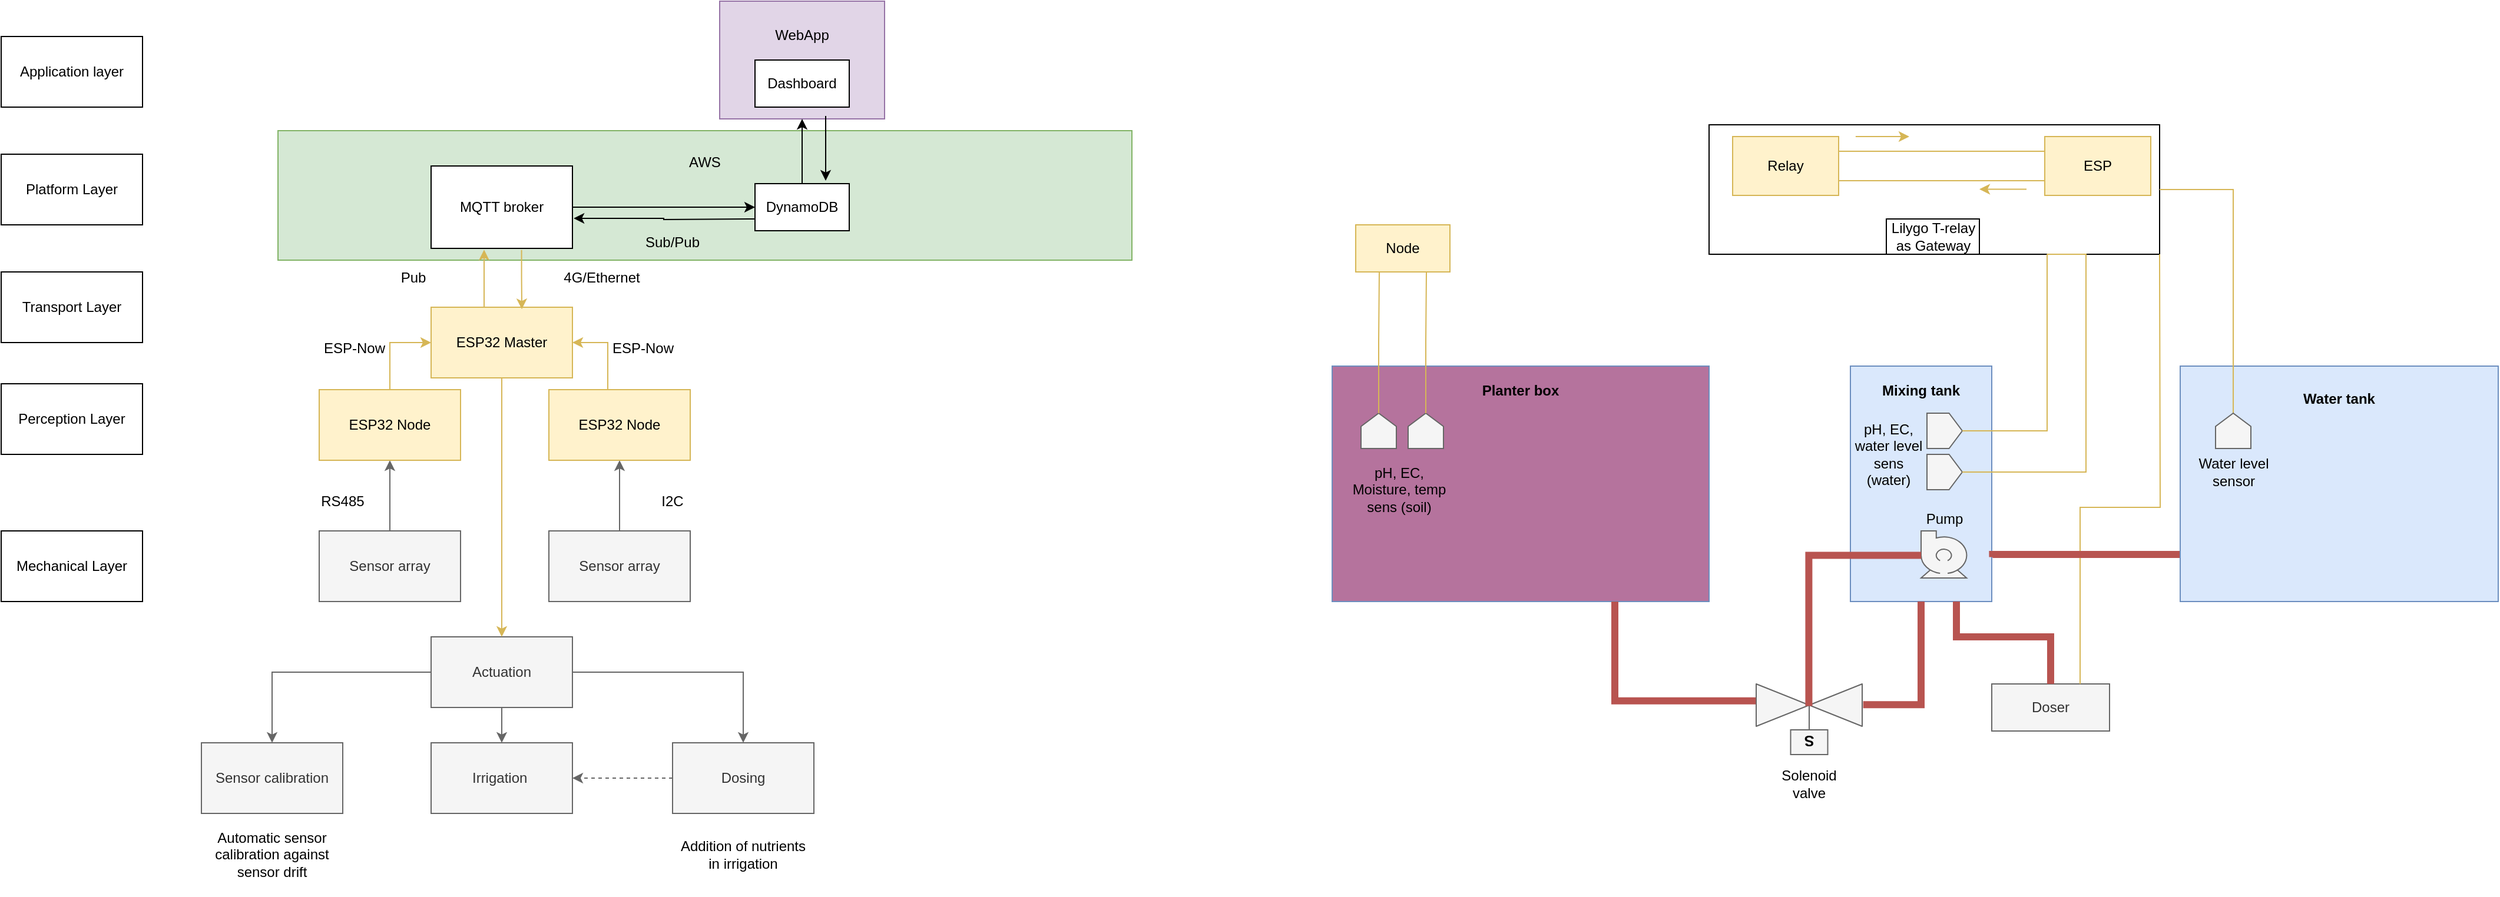 <mxfile version="21.7.5" type="device" pages="7">
  <diagram name="Base reference" id="KbNva6xg7A-uu2KdlD7H">
    <mxGraphModel dx="1276" dy="606" grid="1" gridSize="10" guides="1" tooltips="1" connect="1" arrows="1" fold="1" page="1" pageScale="1" pageWidth="1100" pageHeight="850" math="0" shadow="0">
      <root>
        <mxCell id="xmJIriCBekTQ6MhUrHxU-0" />
        <mxCell id="xmJIriCBekTQ6MhUrHxU-1" parent="xmJIriCBekTQ6MhUrHxU-0" />
        <mxCell id="xmJIriCBekTQ6MhUrHxU-2" value="WebApp&lt;br&gt;&lt;br&gt;&lt;br&gt;&lt;br&gt;" style="rounded=0;whiteSpace=wrap;html=1;fillColor=#e1d5e7;strokeColor=#9673a6;" parent="xmJIriCBekTQ6MhUrHxU-1" vertex="1">
          <mxGeometry x="640" y="10" width="140" height="100" as="geometry" />
        </mxCell>
        <mxCell id="xmJIriCBekTQ6MhUrHxU-3" value="Application layer" style="rounded=0;whiteSpace=wrap;html=1;" parent="xmJIriCBekTQ6MhUrHxU-1" vertex="1">
          <mxGeometry x="30" y="40" width="120" height="60" as="geometry" />
        </mxCell>
        <mxCell id="xmJIriCBekTQ6MhUrHxU-4" value="Platform Layer" style="rounded=0;whiteSpace=wrap;html=1;" parent="xmJIriCBekTQ6MhUrHxU-1" vertex="1">
          <mxGeometry x="30" y="140" width="120" height="60" as="geometry" />
        </mxCell>
        <mxCell id="xmJIriCBekTQ6MhUrHxU-5" value="Transport Layer" style="rounded=0;whiteSpace=wrap;html=1;" parent="xmJIriCBekTQ6MhUrHxU-1" vertex="1">
          <mxGeometry x="30" y="240" width="120" height="60" as="geometry" />
        </mxCell>
        <mxCell id="xmJIriCBekTQ6MhUrHxU-6" value="Perception Layer" style="rounded=0;whiteSpace=wrap;html=1;" parent="xmJIriCBekTQ6MhUrHxU-1" vertex="1">
          <mxGeometry x="30" y="335" width="120" height="60" as="geometry" />
        </mxCell>
        <mxCell id="xmJIriCBekTQ6MhUrHxU-7" value="" style="edgeStyle=orthogonalEdgeStyle;rounded=0;orthogonalLoop=1;jettySize=auto;html=1;fillColor=#f5f5f5;strokeColor=#666666;" parent="xmJIriCBekTQ6MhUrHxU-1" source="xmJIriCBekTQ6MhUrHxU-8" edge="1">
          <mxGeometry relative="1" as="geometry">
            <mxPoint x="360" y="400" as="targetPoint" />
          </mxGeometry>
        </mxCell>
        <mxCell id="xmJIriCBekTQ6MhUrHxU-8" value="Sensor array" style="rounded=0;whiteSpace=wrap;html=1;fillColor=#f5f5f5;fontColor=#333333;strokeColor=#666666;" parent="xmJIriCBekTQ6MhUrHxU-1" vertex="1">
          <mxGeometry x="300" y="460" width="120" height="60" as="geometry" />
        </mxCell>
        <mxCell id="xmJIriCBekTQ6MhUrHxU-9" value="" style="edgeStyle=orthogonalEdgeStyle;rounded=0;orthogonalLoop=1;jettySize=auto;html=1;entryX=0;entryY=0.5;entryDx=0;entryDy=0;fillColor=#fff2cc;strokeColor=#d6b656;" parent="xmJIriCBekTQ6MhUrHxU-1" source="xmJIriCBekTQ6MhUrHxU-10" target="xmJIriCBekTQ6MhUrHxU-18" edge="1">
          <mxGeometry relative="1" as="geometry">
            <mxPoint x="360" y="300" as="targetPoint" />
          </mxGeometry>
        </mxCell>
        <mxCell id="xmJIriCBekTQ6MhUrHxU-10" value="ESP32 Node" style="rounded=0;whiteSpace=wrap;html=1;fillColor=#fff2cc;strokeColor=#d6b656;" parent="xmJIriCBekTQ6MhUrHxU-1" vertex="1">
          <mxGeometry x="300" y="340" width="120" height="60" as="geometry" />
        </mxCell>
        <mxCell id="xmJIriCBekTQ6MhUrHxU-11" value="RS485" style="text;html=1;strokeColor=none;fillColor=none;align=center;verticalAlign=middle;whiteSpace=wrap;rounded=0;" parent="xmJIriCBekTQ6MhUrHxU-1" vertex="1">
          <mxGeometry x="290" y="420" width="60" height="30" as="geometry" />
        </mxCell>
        <mxCell id="xmJIriCBekTQ6MhUrHxU-12" value="" style="edgeStyle=orthogonalEdgeStyle;rounded=0;orthogonalLoop=1;jettySize=auto;html=1;entryX=0.5;entryY=1;entryDx=0;entryDy=0;fillColor=#f5f5f5;strokeColor=#666666;" parent="xmJIriCBekTQ6MhUrHxU-1" source="xmJIriCBekTQ6MhUrHxU-13" target="xmJIriCBekTQ6MhUrHxU-15" edge="1">
          <mxGeometry relative="1" as="geometry">
            <mxPoint x="545" y="400" as="targetPoint" />
          </mxGeometry>
        </mxCell>
        <mxCell id="xmJIriCBekTQ6MhUrHxU-13" value="Sensor array" style="rounded=0;whiteSpace=wrap;html=1;fillColor=#f5f5f5;fontColor=#333333;strokeColor=#666666;" parent="xmJIriCBekTQ6MhUrHxU-1" vertex="1">
          <mxGeometry x="495" y="460" width="120" height="60" as="geometry" />
        </mxCell>
        <mxCell id="xmJIriCBekTQ6MhUrHxU-14" value="" style="edgeStyle=orthogonalEdgeStyle;rounded=0;orthogonalLoop=1;jettySize=auto;html=1;entryX=1;entryY=0.5;entryDx=0;entryDy=0;fillColor=#fff2cc;strokeColor=#d6b656;" parent="xmJIriCBekTQ6MhUrHxU-1" source="xmJIriCBekTQ6MhUrHxU-15" target="xmJIriCBekTQ6MhUrHxU-18" edge="1">
          <mxGeometry relative="1" as="geometry">
            <Array as="points">
              <mxPoint x="545" y="300" />
            </Array>
          </mxGeometry>
        </mxCell>
        <mxCell id="xmJIriCBekTQ6MhUrHxU-15" value="ESP32 Node" style="rounded=0;whiteSpace=wrap;html=1;fillColor=#fff2cc;strokeColor=#d6b656;" parent="xmJIriCBekTQ6MhUrHxU-1" vertex="1">
          <mxGeometry x="495" y="340" width="120" height="60" as="geometry" />
        </mxCell>
        <mxCell id="xmJIriCBekTQ6MhUrHxU-16" value="I2C" style="text;html=1;strokeColor=none;fillColor=none;align=center;verticalAlign=middle;whiteSpace=wrap;rounded=0;" parent="xmJIriCBekTQ6MhUrHxU-1" vertex="1">
          <mxGeometry x="570" y="420" width="60" height="30" as="geometry" />
        </mxCell>
        <mxCell id="xmJIriCBekTQ6MhUrHxU-18" value="ESP32 Master" style="rounded=0;whiteSpace=wrap;html=1;fillColor=#fff2cc;strokeColor=#d6b656;" parent="xmJIriCBekTQ6MhUrHxU-1" vertex="1">
          <mxGeometry x="395" y="270" width="120" height="60" as="geometry" />
        </mxCell>
        <mxCell id="xmJIriCBekTQ6MhUrHxU-19" value="ESP-Now" style="text;html=1;strokeColor=none;fillColor=none;align=center;verticalAlign=middle;whiteSpace=wrap;rounded=0;" parent="xmJIriCBekTQ6MhUrHxU-1" vertex="1">
          <mxGeometry x="300" y="290" width="60" height="30" as="geometry" />
        </mxCell>
        <mxCell id="xmJIriCBekTQ6MhUrHxU-20" value="ESP-Now" style="text;html=1;strokeColor=none;fillColor=none;align=center;verticalAlign=middle;whiteSpace=wrap;rounded=0;" parent="xmJIriCBekTQ6MhUrHxU-1" vertex="1">
          <mxGeometry x="545" y="290" width="60" height="30" as="geometry" />
        </mxCell>
        <mxCell id="xmJIriCBekTQ6MhUrHxU-21" value="AWS&lt;br&gt;&lt;br&gt;&lt;br&gt;&lt;br&gt;&lt;br&gt;" style="whiteSpace=wrap;html=1;rounded=0;fillColor=#d5e8d4;strokeColor=#82b366;" parent="xmJIriCBekTQ6MhUrHxU-1" vertex="1">
          <mxGeometry x="265" y="120" width="725" height="110" as="geometry" />
        </mxCell>
        <mxCell id="xmJIriCBekTQ6MhUrHxU-22" value="MQTT broker" style="rounded=0;whiteSpace=wrap;html=1;" parent="xmJIriCBekTQ6MhUrHxU-1" vertex="1">
          <mxGeometry x="395" y="150" width="120" height="70" as="geometry" />
        </mxCell>
        <mxCell id="xmJIriCBekTQ6MhUrHxU-23" value="Dashboard" style="rounded=0;whiteSpace=wrap;html=1;" parent="xmJIriCBekTQ6MhUrHxU-1" vertex="1">
          <mxGeometry x="670" y="60" width="80" height="40" as="geometry" />
        </mxCell>
        <mxCell id="xmJIriCBekTQ6MhUrHxU-24" value="DynamoDB" style="rounded=0;whiteSpace=wrap;html=1;" parent="xmJIriCBekTQ6MhUrHxU-1" vertex="1">
          <mxGeometry x="670" y="165" width="80" height="40" as="geometry" />
        </mxCell>
        <mxCell id="xmJIriCBekTQ6MhUrHxU-25" value="4G/Ethernet" style="text;html=1;strokeColor=none;fillColor=none;align=center;verticalAlign=middle;whiteSpace=wrap;rounded=0;" parent="xmJIriCBekTQ6MhUrHxU-1" vertex="1">
          <mxGeometry x="510" y="230" width="60" height="30" as="geometry" />
        </mxCell>
        <mxCell id="xmJIriCBekTQ6MhUrHxU-26" value="Pub" style="text;html=1;strokeColor=none;fillColor=none;align=center;verticalAlign=middle;whiteSpace=wrap;rounded=0;" parent="xmJIriCBekTQ6MhUrHxU-1" vertex="1">
          <mxGeometry x="350" y="230" width="60" height="30" as="geometry" />
        </mxCell>
        <mxCell id="xmJIriCBekTQ6MhUrHxU-27" value="" style="endArrow=classic;html=1;rounded=0;entryX=0;entryY=0.5;entryDx=0;entryDy=0;" parent="xmJIriCBekTQ6MhUrHxU-1" source="xmJIriCBekTQ6MhUrHxU-22" target="xmJIriCBekTQ6MhUrHxU-24" edge="1">
          <mxGeometry width="50" height="50" relative="1" as="geometry">
            <mxPoint x="515" y="245" as="sourcePoint" />
            <mxPoint x="585.711" y="195" as="targetPoint" />
          </mxGeometry>
        </mxCell>
        <mxCell id="xmJIriCBekTQ6MhUrHxU-28" value="" style="endArrow=classic;html=1;rounded=0;entryX=0.5;entryY=1;entryDx=0;entryDy=0;exitX=0.5;exitY=0;exitDx=0;exitDy=0;" parent="xmJIriCBekTQ6MhUrHxU-1" source="xmJIriCBekTQ6MhUrHxU-24" target="xmJIriCBekTQ6MhUrHxU-2" edge="1">
          <mxGeometry width="50" height="50" relative="1" as="geometry">
            <mxPoint x="574.71" y="165" as="sourcePoint" />
            <mxPoint x="574.71" y="100" as="targetPoint" />
          </mxGeometry>
        </mxCell>
        <mxCell id="xmJIriCBekTQ6MhUrHxU-29" value="Sub/Pub" style="text;html=1;strokeColor=none;fillColor=none;align=center;verticalAlign=middle;whiteSpace=wrap;rounded=0;" parent="xmJIriCBekTQ6MhUrHxU-1" vertex="1">
          <mxGeometry x="570" y="200" width="60" height="30" as="geometry" />
        </mxCell>
        <mxCell id="s84fk3XlwiBCn8pIxgJ6-0" value="Actuation" style="rounded=0;whiteSpace=wrap;html=1;fillColor=#f5f5f5;fontColor=#333333;strokeColor=#666666;" parent="xmJIriCBekTQ6MhUrHxU-1" vertex="1">
          <mxGeometry x="395" y="550" width="120" height="60" as="geometry" />
        </mxCell>
        <mxCell id="s84fk3XlwiBCn8pIxgJ6-1" value="" style="edgeStyle=orthogonalEdgeStyle;rounded=0;orthogonalLoop=1;jettySize=auto;html=1;entryX=0.5;entryY=0;entryDx=0;entryDy=0;fillColor=#fff2cc;strokeColor=#d6b656;exitX=0.5;exitY=1;exitDx=0;exitDy=0;" parent="xmJIriCBekTQ6MhUrHxU-1" source="xmJIriCBekTQ6MhUrHxU-18" target="s84fk3XlwiBCn8pIxgJ6-0" edge="1">
          <mxGeometry relative="1" as="geometry">
            <mxPoint x="500" y="409.5" as="targetPoint" />
            <mxPoint x="465" y="449.5" as="sourcePoint" />
          </mxGeometry>
        </mxCell>
        <mxCell id="s84fk3XlwiBCn8pIxgJ6-3" value="Irrigation&amp;nbsp;" style="rounded=0;whiteSpace=wrap;html=1;fillColor=#f5f5f5;fontColor=#333333;strokeColor=#666666;" parent="xmJIriCBekTQ6MhUrHxU-1" vertex="1">
          <mxGeometry x="395" y="640" width="120" height="60" as="geometry" />
        </mxCell>
        <mxCell id="s84fk3XlwiBCn8pIxgJ6-4" value="Dosing" style="rounded=0;whiteSpace=wrap;html=1;fillColor=#f5f5f5;fontColor=#333333;strokeColor=#666666;" parent="xmJIriCBekTQ6MhUrHxU-1" vertex="1">
          <mxGeometry x="600" y="640" width="120" height="60" as="geometry" />
        </mxCell>
        <mxCell id="s84fk3XlwiBCn8pIxgJ6-5" value="Sensor calibration" style="rounded=0;whiteSpace=wrap;html=1;fillColor=#f5f5f5;fontColor=#333333;strokeColor=#666666;" parent="xmJIriCBekTQ6MhUrHxU-1" vertex="1">
          <mxGeometry x="200" y="640" width="120" height="60" as="geometry" />
        </mxCell>
        <mxCell id="s84fk3XlwiBCn8pIxgJ6-6" value="" style="edgeStyle=orthogonalEdgeStyle;rounded=0;orthogonalLoop=1;jettySize=auto;html=1;fillColor=#f5f5f5;strokeColor=#666666;exitX=0;exitY=0.5;exitDx=0;exitDy=0;entryX=0.5;entryY=0;entryDx=0;entryDy=0;" parent="xmJIriCBekTQ6MhUrHxU-1" source="s84fk3XlwiBCn8pIxgJ6-0" target="s84fk3XlwiBCn8pIxgJ6-5" edge="1">
          <mxGeometry relative="1" as="geometry">
            <mxPoint x="350" y="540" as="targetPoint" />
            <mxPoint x="350" y="600" as="sourcePoint" />
          </mxGeometry>
        </mxCell>
        <mxCell id="s84fk3XlwiBCn8pIxgJ6-7" value="" style="edgeStyle=orthogonalEdgeStyle;rounded=0;orthogonalLoop=1;jettySize=auto;html=1;fillColor=#f5f5f5;strokeColor=#666666;exitX=0.5;exitY=1;exitDx=0;exitDy=0;entryX=0.5;entryY=0;entryDx=0;entryDy=0;" parent="xmJIriCBekTQ6MhUrHxU-1" source="s84fk3XlwiBCn8pIxgJ6-0" target="s84fk3XlwiBCn8pIxgJ6-3" edge="1">
          <mxGeometry relative="1" as="geometry">
            <mxPoint x="270" y="650" as="targetPoint" />
            <mxPoint x="405" y="590" as="sourcePoint" />
          </mxGeometry>
        </mxCell>
        <mxCell id="s84fk3XlwiBCn8pIxgJ6-8" value="" style="edgeStyle=orthogonalEdgeStyle;rounded=0;orthogonalLoop=1;jettySize=auto;html=1;fillColor=#f5f5f5;strokeColor=#666666;exitX=1;exitY=0.5;exitDx=0;exitDy=0;entryX=0.5;entryY=0;entryDx=0;entryDy=0;" parent="xmJIriCBekTQ6MhUrHxU-1" source="s84fk3XlwiBCn8pIxgJ6-0" target="s84fk3XlwiBCn8pIxgJ6-4" edge="1">
          <mxGeometry relative="1" as="geometry">
            <mxPoint x="280" y="660" as="targetPoint" />
            <mxPoint x="415" y="600" as="sourcePoint" />
          </mxGeometry>
        </mxCell>
        <mxCell id="s84fk3XlwiBCn8pIxgJ6-9" value="" style="edgeStyle=orthogonalEdgeStyle;rounded=0;orthogonalLoop=1;jettySize=auto;html=1;fillColor=#f5f5f5;strokeColor=#666666;exitX=0;exitY=0.5;exitDx=0;exitDy=0;entryX=1;entryY=0.5;entryDx=0;entryDy=0;dashed=1;" parent="xmJIriCBekTQ6MhUrHxU-1" source="s84fk3XlwiBCn8pIxgJ6-4" target="s84fk3XlwiBCn8pIxgJ6-3" edge="1">
          <mxGeometry relative="1" as="geometry">
            <mxPoint x="670" y="650" as="targetPoint" />
            <mxPoint x="525" y="590" as="sourcePoint" />
          </mxGeometry>
        </mxCell>
        <mxCell id="s84fk3XlwiBCn8pIxgJ6-10" value="Automatic sensor calibration against sensor drift" style="text;html=1;strokeColor=none;fillColor=none;align=center;verticalAlign=middle;whiteSpace=wrap;rounded=0;" parent="xmJIriCBekTQ6MhUrHxU-1" vertex="1">
          <mxGeometry x="205" y="700" width="110" height="70" as="geometry" />
        </mxCell>
        <mxCell id="s84fk3XlwiBCn8pIxgJ6-11" value="Addition of nutrients in irrigation" style="text;html=1;strokeColor=none;fillColor=none;align=center;verticalAlign=middle;whiteSpace=wrap;rounded=0;" parent="xmJIriCBekTQ6MhUrHxU-1" vertex="1">
          <mxGeometry x="600" y="700" width="120" height="70" as="geometry" />
        </mxCell>
        <mxCell id="9skn-7TFnYOAHaPbOPjV-0" value="Mechanical Layer" style="rounded=0;whiteSpace=wrap;html=1;" parent="xmJIriCBekTQ6MhUrHxU-1" vertex="1">
          <mxGeometry x="30" y="460" width="120" height="60" as="geometry" />
        </mxCell>
        <mxCell id="o5kT-xbqFP2VXxvaOxSa-0" value="" style="edgeStyle=orthogonalEdgeStyle;rounded=0;orthogonalLoop=1;jettySize=auto;html=1;fillColor=#fff2cc;strokeColor=#d6b656;exitX=0.64;exitY=1.02;exitDx=0;exitDy=0;exitPerimeter=0;entryX=0.642;entryY=0.028;entryDx=0;entryDy=0;entryPerimeter=0;" parent="xmJIriCBekTQ6MhUrHxU-1" source="xmJIriCBekTQ6MhUrHxU-22" target="xmJIriCBekTQ6MhUrHxU-18" edge="1">
          <mxGeometry relative="1" as="geometry">
            <mxPoint x="470" y="230" as="sourcePoint" />
            <mxPoint x="460" y="260" as="targetPoint" />
            <Array as="points">
              <mxPoint x="472" y="245" />
              <mxPoint x="472" y="245" />
            </Array>
          </mxGeometry>
        </mxCell>
        <mxCell id="o5kT-xbqFP2VXxvaOxSa-1" value="" style="endArrow=classic;html=1;rounded=0;entryX=0.5;entryY=1;entryDx=0;entryDy=0;exitX=0.5;exitY=0;exitDx=0;exitDy=0;" parent="xmJIriCBekTQ6MhUrHxU-1" edge="1">
          <mxGeometry width="50" height="50" relative="1" as="geometry">
            <mxPoint x="730" y="107.5" as="sourcePoint" />
            <mxPoint x="730" y="162.5" as="targetPoint" />
          </mxGeometry>
        </mxCell>
        <mxCell id="o5kT-xbqFP2VXxvaOxSa-2" value="" style="endArrow=classic;html=1;rounded=0;entryX=1.009;entryY=0.635;entryDx=0;entryDy=0;entryPerimeter=0;edgeStyle=orthogonalEdgeStyle;" parent="xmJIriCBekTQ6MhUrHxU-1" target="xmJIriCBekTQ6MhUrHxU-22" edge="1">
          <mxGeometry width="50" height="50" relative="1" as="geometry">
            <mxPoint x="670" y="195" as="sourcePoint" />
            <mxPoint x="545" y="195" as="targetPoint" />
          </mxGeometry>
        </mxCell>
        <mxCell id="QZBWvn9n8nCalu4DrqaM-0" value="&lt;b&gt;Planter box&lt;/b&gt;&lt;br&gt;&lt;br&gt;&lt;br&gt;&lt;br&gt;&lt;br&gt;&lt;br&gt;&lt;br&gt;&lt;br&gt;&lt;br&gt;&lt;br&gt;&lt;br&gt;&lt;br&gt;" style="rounded=0;whiteSpace=wrap;html=1;fillColor=#B5739D;strokeColor=#6c8ebf;" parent="xmJIriCBekTQ6MhUrHxU-1" vertex="1">
          <mxGeometry x="1160" y="320" width="320" height="200" as="geometry" />
        </mxCell>
        <mxCell id="QZBWvn9n8nCalu4DrqaM-2" value="" style="rounded=0;whiteSpace=wrap;html=1;" parent="xmJIriCBekTQ6MhUrHxU-1" vertex="1">
          <mxGeometry x="1480" y="115" width="382.5" height="110" as="geometry" />
        </mxCell>
        <mxCell id="QZBWvn9n8nCalu4DrqaM-3" value="&lt;b&gt;Mixing tank&lt;/b&gt;&lt;br&gt;&lt;br&gt;&lt;br&gt;&lt;br&gt;&lt;br&gt;&lt;br&gt;&lt;br&gt;&lt;br&gt;&lt;br&gt;&lt;br&gt;&lt;br&gt;&lt;br&gt;" style="rounded=0;whiteSpace=wrap;html=1;fillColor=#dae8fc;strokeColor=#6c8ebf;" parent="xmJIriCBekTQ6MhUrHxU-1" vertex="1">
          <mxGeometry x="1600" y="320" width="120" height="200" as="geometry" />
        </mxCell>
        <mxCell id="QZBWvn9n8nCalu4DrqaM-4" value="Doser" style="rounded=0;whiteSpace=wrap;html=1;fillColor=#f5f5f5;strokeColor=#666666;fontColor=#333333;" parent="xmJIriCBekTQ6MhUrHxU-1" vertex="1">
          <mxGeometry x="1720" y="590" width="100" height="40" as="geometry" />
        </mxCell>
        <mxCell id="QZBWvn9n8nCalu4DrqaM-5" value="" style="verticalLabelPosition=bottom;align=center;html=1;verticalAlign=top;pointerEvents=1;dashed=0;shape=mxgraph.pid2valves.valve;valveType=gate;actuator=solenoid;fillColor=#f5f5f5;fontColor=#333333;strokeColor=#666666;rotation=-180;" parent="xmJIriCBekTQ6MhUrHxU-1" vertex="1">
          <mxGeometry x="1520" y="590" width="90" height="60" as="geometry" />
        </mxCell>
        <mxCell id="QZBWvn9n8nCalu4DrqaM-6" value="" style="shape=mxgraph.pid.pumps.centrifugal_pump_2;html=1;pointerEvents=1;align=center;verticalLabelPosition=bottom;verticalAlign=top;dashed=0;fillColor=#f5f5f5;fontColor=#333333;strokeColor=#666666;" parent="xmJIriCBekTQ6MhUrHxU-1" vertex="1">
          <mxGeometry x="1660" y="460" width="40" height="40" as="geometry" />
        </mxCell>
        <mxCell id="QZBWvn9n8nCalu4DrqaM-7" value="" style="shape=offPageConnector;whiteSpace=wrap;html=1;fillColor=#f5f5f5;fontColor=#333333;strokeColor=#666666;rotation=-90;" parent="xmJIriCBekTQ6MhUrHxU-1" vertex="1">
          <mxGeometry x="1665" y="360" width="30" height="30" as="geometry" />
        </mxCell>
        <mxCell id="QZBWvn9n8nCalu4DrqaM-8" value="" style="shape=offPageConnector;whiteSpace=wrap;html=1;fillColor=#f5f5f5;fontColor=#333333;strokeColor=#666666;rotation=-90;" parent="xmJIriCBekTQ6MhUrHxU-1" vertex="1">
          <mxGeometry x="1665" y="395" width="30" height="30" as="geometry" />
        </mxCell>
        <mxCell id="QZBWvn9n8nCalu4DrqaM-9" value="ESP" style="rounded=0;whiteSpace=wrap;html=1;fillColor=#fff2cc;strokeColor=#d6b656;" parent="xmJIriCBekTQ6MhUrHxU-1" vertex="1">
          <mxGeometry x="1765" y="125" width="90" height="50" as="geometry" />
        </mxCell>
        <mxCell id="QZBWvn9n8nCalu4DrqaM-12" value="Relay" style="rounded=0;whiteSpace=wrap;html=1;fillColor=#fff2cc;strokeColor=#d6b656;" parent="xmJIriCBekTQ6MhUrHxU-1" vertex="1">
          <mxGeometry x="1500" y="125" width="90" height="50" as="geometry" />
        </mxCell>
        <mxCell id="QZBWvn9n8nCalu4DrqaM-14" value="" style="endArrow=none;html=1;rounded=0;entryX=0.75;entryY=1;entryDx=0;entryDy=0;exitX=0.5;exitY=1;exitDx=0;exitDy=0;fillColor=#fff2cc;strokeColor=#d6b656;edgeStyle=orthogonalEdgeStyle;" parent="xmJIriCBekTQ6MhUrHxU-1" source="QZBWvn9n8nCalu4DrqaM-8" target="QZBWvn9n8nCalu4DrqaM-2" edge="1">
          <mxGeometry width="50" height="50" relative="1" as="geometry">
            <mxPoint x="1760" y="520" as="sourcePoint" />
            <mxPoint x="1810" y="470" as="targetPoint" />
            <Array as="points">
              <mxPoint x="1800" y="410" />
              <mxPoint x="1800" y="225" />
            </Array>
          </mxGeometry>
        </mxCell>
        <mxCell id="QZBWvn9n8nCalu4DrqaM-15" value="" style="endArrow=none;html=1;rounded=0;entryX=0.75;entryY=1;entryDx=0;entryDy=0;fillColor=#fff2cc;strokeColor=#d6b656;exitX=0.5;exitY=1;exitDx=0;exitDy=0;edgeStyle=orthogonalEdgeStyle;" parent="xmJIriCBekTQ6MhUrHxU-1" source="QZBWvn9n8nCalu4DrqaM-7" target="QZBWvn9n8nCalu4DrqaM-2" edge="1">
          <mxGeometry width="50" height="50" relative="1" as="geometry">
            <mxPoint x="1789" y="410" as="sourcePoint" />
            <mxPoint x="1789.83" y="579" as="targetPoint" />
            <Array as="points">
              <mxPoint x="1767" y="375" />
              <mxPoint x="1767" y="225" />
            </Array>
          </mxGeometry>
        </mxCell>
        <mxCell id="QZBWvn9n8nCalu4DrqaM-16" value="" style="endArrow=none;html=1;rounded=0;entryX=0;entryY=0.25;entryDx=0;entryDy=0;exitX=1;exitY=0.25;exitDx=0;exitDy=0;fillColor=#fff2cc;strokeColor=#d6b656;edgeStyle=orthogonalEdgeStyle;" parent="xmJIriCBekTQ6MhUrHxU-1" source="QZBWvn9n8nCalu4DrqaM-12" target="QZBWvn9n8nCalu4DrqaM-9" edge="1">
          <mxGeometry width="50" height="50" relative="1" as="geometry">
            <mxPoint x="1590" y="140" as="sourcePoint" />
            <mxPoint x="1765" y="140" as="targetPoint" />
          </mxGeometry>
        </mxCell>
        <mxCell id="QZBWvn9n8nCalu4DrqaM-18" value="Pump" style="text;html=1;strokeColor=none;fillColor=none;align=center;verticalAlign=middle;whiteSpace=wrap;rounded=0;" parent="xmJIriCBekTQ6MhUrHxU-1" vertex="1">
          <mxGeometry x="1660" y="440" width="40" height="20" as="geometry" />
        </mxCell>
        <mxCell id="QZBWvn9n8nCalu4DrqaM-21" value="" style="endArrow=none;html=1;rounded=0;entryX=0.75;entryY=0;entryDx=0;entryDy=0;fillColor=#fff2cc;strokeColor=#d6b656;exitX=1;exitY=1;exitDx=0;exitDy=0;edgeStyle=orthogonalEdgeStyle;" parent="xmJIriCBekTQ6MhUrHxU-1" source="QZBWvn9n8nCalu4DrqaM-2" target="QZBWvn9n8nCalu4DrqaM-4" edge="1">
          <mxGeometry width="50" height="50" relative="1" as="geometry">
            <mxPoint x="1870" y="605" as="sourcePoint" />
            <mxPoint x="2040" y="604.66" as="targetPoint" />
            <Array as="points">
              <mxPoint x="1863" y="230" />
              <mxPoint x="1863" y="440" />
              <mxPoint x="1795" y="440" />
            </Array>
          </mxGeometry>
        </mxCell>
        <mxCell id="QZBWvn9n8nCalu4DrqaM-22" value="Solenoid valve" style="text;html=1;strokeColor=none;fillColor=none;align=center;verticalAlign=middle;whiteSpace=wrap;rounded=0;" parent="xmJIriCBekTQ6MhUrHxU-1" vertex="1">
          <mxGeometry x="1535" y="660" width="60" height="30" as="geometry" />
        </mxCell>
        <mxCell id="QZBWvn9n8nCalu4DrqaM-26" value="" style="endArrow=classic;html=1;rounded=0;endWidth=11.724;fillColor=#fff2cc;strokeColor=#d6b656;" parent="xmJIriCBekTQ6MhUrHxU-1" edge="1">
          <mxGeometry width="50" height="50" relative="1" as="geometry">
            <mxPoint x="1749.5" y="169.71" as="sourcePoint" />
            <mxPoint x="1709.5" y="169.71" as="targetPoint" />
          </mxGeometry>
        </mxCell>
        <mxCell id="QZBWvn9n8nCalu4DrqaM-28" value="" style="endArrow=classic;html=1;rounded=0;endWidth=11.724;fillColor=#fff2cc;strokeColor=#d6b656;" parent="xmJIriCBekTQ6MhUrHxU-1" edge="1">
          <mxGeometry width="50" height="50" relative="1" as="geometry">
            <mxPoint x="1604.43" y="125" as="sourcePoint" />
            <mxPoint x="1650" y="125" as="targetPoint" />
          </mxGeometry>
        </mxCell>
        <mxCell id="QZBWvn9n8nCalu4DrqaM-30" value="" style="endArrow=none;html=1;rounded=0;entryX=0.5;entryY=0;entryDx=0;entryDy=0;exitX=0.75;exitY=1;exitDx=0;exitDy=0;fillColor=#f8cecc;strokeColor=#b85450;strokeWidth=6;edgeStyle=orthogonalEdgeStyle;" parent="xmJIriCBekTQ6MhUrHxU-1" source="QZBWvn9n8nCalu4DrqaM-3" target="QZBWvn9n8nCalu4DrqaM-4" edge="1">
          <mxGeometry width="50" height="50" relative="1" as="geometry">
            <mxPoint x="1840" y="604.66" as="sourcePoint" />
            <mxPoint x="2035" y="400" as="targetPoint" />
            <Array as="points">
              <mxPoint x="1690" y="550" />
              <mxPoint x="1770" y="550" />
            </Array>
          </mxGeometry>
        </mxCell>
        <mxCell id="QZBWvn9n8nCalu4DrqaM-31" value="" style="endArrow=none;html=1;rounded=0;fillColor=#f8cecc;strokeColor=#b85450;strokeWidth=6;exitX=0.503;exitY=0.688;exitDx=0;exitDy=0;exitPerimeter=0;entryX=0;entryY=0.52;entryDx=0;entryDy=0;entryPerimeter=0;edgeStyle=orthogonalEdgeStyle;" parent="xmJIriCBekTQ6MhUrHxU-1" source="QZBWvn9n8nCalu4DrqaM-5" target="QZBWvn9n8nCalu4DrqaM-6" edge="1">
          <mxGeometry width="50" height="50" relative="1" as="geometry">
            <mxPoint x="1661.35" y="200.0" as="sourcePoint" />
            <mxPoint x="1680" y="460" as="targetPoint" />
            <Array as="points">
              <mxPoint x="1565" y="481" />
            </Array>
          </mxGeometry>
        </mxCell>
        <mxCell id="QZBWvn9n8nCalu4DrqaM-32" value="" style="endArrow=none;html=1;rounded=0;entryX=0.5;entryY=1;entryDx=0;entryDy=0;exitX=-0.009;exitY=0.707;exitDx=0;exitDy=0;fillColor=#f8cecc;strokeColor=#b85450;strokeWidth=6;exitPerimeter=0;edgeStyle=orthogonalEdgeStyle;" parent="xmJIriCBekTQ6MhUrHxU-1" source="QZBWvn9n8nCalu4DrqaM-5" target="QZBWvn9n8nCalu4DrqaM-3" edge="1">
          <mxGeometry width="50" height="50" relative="1" as="geometry">
            <mxPoint x="1705" y="185" as="sourcePoint" />
            <mxPoint x="1869" y="100" as="targetPoint" />
            <Array as="points">
              <mxPoint x="1660" y="608" />
              <mxPoint x="1660" y="520" />
            </Array>
          </mxGeometry>
        </mxCell>
        <mxCell id="QZBWvn9n8nCalu4DrqaM-33" value="" style="endArrow=none;html=1;rounded=0;fillColor=#f8cecc;strokeColor=#b85450;strokeWidth=6;exitX=1.004;exitY=0.76;exitDx=0;exitDy=0;exitPerimeter=0;entryX=0.75;entryY=1;entryDx=0;entryDy=0;edgeStyle=orthogonalEdgeStyle;" parent="xmJIriCBekTQ6MhUrHxU-1" source="QZBWvn9n8nCalu4DrqaM-5" target="QZBWvn9n8nCalu4DrqaM-0" edge="1">
          <mxGeometry width="50" height="50" relative="1" as="geometry">
            <mxPoint x="1610" y="180" as="sourcePoint" />
            <mxPoint x="1430" y="280" as="targetPoint" />
            <Array as="points">
              <mxPoint x="1400" y="604" />
            </Array>
          </mxGeometry>
        </mxCell>
        <mxCell id="QZBWvn9n8nCalu4DrqaM-38" value="Lilygo T-relay as Gateway" style="text;html=1;strokeColor=default;fillColor=none;align=center;verticalAlign=middle;whiteSpace=wrap;rounded=0;" parent="xmJIriCBekTQ6MhUrHxU-1" vertex="1">
          <mxGeometry x="1630.5" y="195" width="79" height="30" as="geometry" />
        </mxCell>
        <mxCell id="QZBWvn9n8nCalu4DrqaM-39" value="" style="shape=offPageConnector;whiteSpace=wrap;html=1;fillColor=#f5f5f5;fontColor=#333333;strokeColor=#666666;rotation=-180;" parent="xmJIriCBekTQ6MhUrHxU-1" vertex="1">
          <mxGeometry x="1184.5" y="360" width="30" height="30" as="geometry" />
        </mxCell>
        <mxCell id="QZBWvn9n8nCalu4DrqaM-40" value="pH, EC, Moisture, temp sens (soil)" style="text;html=1;strokeColor=none;fillColor=none;align=center;verticalAlign=middle;whiteSpace=wrap;rounded=0;" parent="xmJIriCBekTQ6MhUrHxU-1" vertex="1">
          <mxGeometry x="1172.5" y="410" width="87.5" height="30" as="geometry" />
        </mxCell>
        <mxCell id="QZBWvn9n8nCalu4DrqaM-41" value="" style="endArrow=none;html=1;rounded=0;exitX=0.5;exitY=1;exitDx=0;exitDy=0;fillColor=#fff2cc;strokeColor=#d6b656;edgeStyle=orthogonalEdgeStyle;entryX=0.25;entryY=1;entryDx=0;entryDy=0;" parent="xmJIriCBekTQ6MhUrHxU-1" source="QZBWvn9n8nCalu4DrqaM-39" target="QZBWvn9n8nCalu4DrqaM-48" edge="1">
          <mxGeometry width="50" height="50" relative="1" as="geometry">
            <mxPoint x="1317.5" y="527.5" as="sourcePoint" />
            <mxPoint x="1393" y="587.5" as="targetPoint" />
          </mxGeometry>
        </mxCell>
        <mxCell id="QZBWvn9n8nCalu4DrqaM-42" value="" style="shape=offPageConnector;whiteSpace=wrap;html=1;fillColor=#f5f5f5;fontColor=#333333;strokeColor=#666666;rotation=-180;" parent="xmJIriCBekTQ6MhUrHxU-1" vertex="1">
          <mxGeometry x="1224.5" y="360" width="30" height="30" as="geometry" />
        </mxCell>
        <mxCell id="QZBWvn9n8nCalu4DrqaM-44" value="" style="endArrow=none;html=1;rounded=0;fillColor=#fff2cc;strokeColor=#d6b656;exitX=0.5;exitY=1;exitDx=0;exitDy=0;edgeStyle=orthogonalEdgeStyle;entryX=0.75;entryY=1;entryDx=0;entryDy=0;" parent="xmJIriCBekTQ6MhUrHxU-1" source="QZBWvn9n8nCalu4DrqaM-42" target="QZBWvn9n8nCalu4DrqaM-48" edge="1">
          <mxGeometry width="50" height="50" relative="1" as="geometry">
            <mxPoint x="1444" y="417.5" as="sourcePoint" />
            <mxPoint x="1445" y="587.5" as="targetPoint" />
          </mxGeometry>
        </mxCell>
        <mxCell id="QZBWvn9n8nCalu4DrqaM-48" value="Node" style="text;html=1;strokeColor=#d6b656;fillColor=#fff2cc;align=center;verticalAlign=middle;whiteSpace=wrap;rounded=0;" parent="xmJIriCBekTQ6MhUrHxU-1" vertex="1">
          <mxGeometry x="1180" y="200" width="80" height="40" as="geometry" />
        </mxCell>
        <mxCell id="xmJIriCBekTQ6MhUrHxU-17" value="" style="edgeStyle=orthogonalEdgeStyle;rounded=0;orthogonalLoop=1;jettySize=auto;html=1;fillColor=#fff2cc;strokeColor=#d6b656;entryX=0.376;entryY=1.015;entryDx=0;entryDy=0;entryPerimeter=0;" parent="xmJIriCBekTQ6MhUrHxU-1" target="xmJIriCBekTQ6MhUrHxU-22" edge="1">
          <mxGeometry relative="1" as="geometry">
            <mxPoint x="440" y="270" as="sourcePoint" />
            <mxPoint x="440" y="230" as="targetPoint" />
            <Array as="points">
              <mxPoint x="440" y="221" />
            </Array>
          </mxGeometry>
        </mxCell>
        <mxCell id="QA33BLF8jT3_gpYCifR6-0" value="pH, EC, water level sens (water)" style="text;html=1;strokeColor=none;fillColor=none;align=center;verticalAlign=middle;whiteSpace=wrap;rounded=0;" parent="xmJIriCBekTQ6MhUrHxU-1" vertex="1">
          <mxGeometry x="1600" y="380" width="65" height="30" as="geometry" />
        </mxCell>
        <mxCell id="QA33BLF8jT3_gpYCifR6-2" value="" style="endArrow=none;html=1;rounded=0;entryX=0;entryY=0.75;entryDx=0;entryDy=0;exitX=1;exitY=0.75;exitDx=0;exitDy=0;fillColor=#fff2cc;strokeColor=#d6b656;edgeStyle=orthogonalEdgeStyle;" parent="xmJIriCBekTQ6MhUrHxU-1" source="QZBWvn9n8nCalu4DrqaM-12" target="QZBWvn9n8nCalu4DrqaM-9" edge="1">
          <mxGeometry width="50" height="50" relative="1" as="geometry">
            <mxPoint x="1590" y="165" as="sourcePoint" />
            <mxPoint x="1765" y="165" as="targetPoint" />
          </mxGeometry>
        </mxCell>
        <mxCell id="QA33BLF8jT3_gpYCifR6-8" style="edgeStyle=orthogonalEdgeStyle;rounded=0;orthogonalLoop=1;jettySize=auto;html=1;entryX=1.006;entryY=0.811;entryDx=0;entryDy=0;strokeWidth=6;fillColor=#f8cecc;strokeColor=#b85450;endArrow=none;endFill=0;entryPerimeter=0;" parent="xmJIriCBekTQ6MhUrHxU-1" source="QA33BLF8jT3_gpYCifR6-3" target="QZBWvn9n8nCalu4DrqaM-3" edge="1">
          <mxGeometry relative="1" as="geometry">
            <Array as="points">
              <mxPoint x="1721" y="480" />
            </Array>
          </mxGeometry>
        </mxCell>
        <mxCell id="QA33BLF8jT3_gpYCifR6-3" value="&lt;b&gt;Water tank&lt;/b&gt;&lt;br&gt;&lt;br&gt;&lt;br&gt;&lt;br&gt;&lt;br&gt;&lt;br&gt;&lt;br&gt;&lt;br&gt;&lt;br&gt;&lt;br&gt;&lt;br&gt;" style="rounded=0;whiteSpace=wrap;html=1;fillColor=#dae8fc;strokeColor=#6c8ebf;" parent="xmJIriCBekTQ6MhUrHxU-1" vertex="1">
          <mxGeometry x="1880" y="320" width="270" height="200" as="geometry" />
        </mxCell>
        <mxCell id="QA33BLF8jT3_gpYCifR6-6" style="edgeStyle=orthogonalEdgeStyle;rounded=0;orthogonalLoop=1;jettySize=auto;html=1;entryX=1;entryY=0.5;entryDx=0;entryDy=0;fillColor=#fff2cc;strokeColor=#d6b656;exitX=0.5;exitY=1;exitDx=0;exitDy=0;endArrow=none;endFill=0;" parent="xmJIriCBekTQ6MhUrHxU-1" source="QA33BLF8jT3_gpYCifR6-5" target="QZBWvn9n8nCalu4DrqaM-2" edge="1">
          <mxGeometry relative="1" as="geometry" />
        </mxCell>
        <mxCell id="QA33BLF8jT3_gpYCifR6-5" value="" style="shape=offPageConnector;whiteSpace=wrap;html=1;fillColor=#f5f5f5;fontColor=#333333;strokeColor=#666666;rotation=-180;" parent="xmJIriCBekTQ6MhUrHxU-1" vertex="1">
          <mxGeometry x="1910" y="360" width="30" height="30" as="geometry" />
        </mxCell>
        <mxCell id="QA33BLF8jT3_gpYCifR6-7" value="Water level sensor" style="text;html=1;strokeColor=none;fillColor=none;align=center;verticalAlign=middle;whiteSpace=wrap;rounded=0;" parent="xmJIriCBekTQ6MhUrHxU-1" vertex="1">
          <mxGeometry x="1892.5" y="395" width="65" height="30" as="geometry" />
        </mxCell>
      </root>
    </mxGraphModel>
  </diagram>
  <diagram name="Basic" id="Ho-6O-4MTrsFXdS1m-I3">
    <mxGraphModel dx="1036" dy="606" grid="1" gridSize="10" guides="1" tooltips="1" connect="1" arrows="1" fold="1" page="1" pageScale="1" pageWidth="1100" pageHeight="850" math="0" shadow="0">
      <root>
        <mxCell id="h5xBZQyBgD9znRmQZh7G-0" />
        <mxCell id="h5xBZQyBgD9znRmQZh7G-1" parent="h5xBZQyBgD9znRmQZh7G-0" />
        <mxCell id="h5xBZQyBgD9znRmQZh7G-2" value="WebApp&lt;br&gt;&lt;br&gt;&lt;br&gt;&lt;br&gt;" style="rounded=0;whiteSpace=wrap;html=1;fillColor=#e1d5e7;strokeColor=#9673a6;" parent="h5xBZQyBgD9znRmQZh7G-1" vertex="1">
          <mxGeometry x="390" y="10" width="140" height="100" as="geometry" />
        </mxCell>
        <mxCell id="h5xBZQyBgD9znRmQZh7G-3" value="Application layer" style="rounded=0;whiteSpace=wrap;html=1;" parent="h5xBZQyBgD9znRmQZh7G-1" vertex="1">
          <mxGeometry x="30" y="40" width="120" height="60" as="geometry" />
        </mxCell>
        <mxCell id="h5xBZQyBgD9znRmQZh7G-4" value="Cloud Layer" style="rounded=0;whiteSpace=wrap;html=1;" parent="h5xBZQyBgD9znRmQZh7G-1" vertex="1">
          <mxGeometry x="30" y="140" width="120" height="60" as="geometry" />
        </mxCell>
        <mxCell id="h5xBZQyBgD9znRmQZh7G-5" value="IOT Layer" style="rounded=0;whiteSpace=wrap;html=1;" parent="h5xBZQyBgD9znRmQZh7G-1" vertex="1">
          <mxGeometry x="30" y="275" width="120" height="60" as="geometry" />
        </mxCell>
        <mxCell id="h5xBZQyBgD9znRmQZh7G-6" value="Sensor Layer" style="rounded=0;whiteSpace=wrap;html=1;" parent="h5xBZQyBgD9znRmQZh7G-1" vertex="1">
          <mxGeometry x="30" y="460" width="120" height="60" as="geometry" />
        </mxCell>
        <mxCell id="h5xBZQyBgD9znRmQZh7G-7" value="" style="edgeStyle=orthogonalEdgeStyle;rounded=0;orthogonalLoop=1;jettySize=auto;html=1;fillColor=#f5f5f5;strokeColor=#666666;" parent="h5xBZQyBgD9znRmQZh7G-1" source="h5xBZQyBgD9znRmQZh7G-8" edge="1">
          <mxGeometry relative="1" as="geometry">
            <mxPoint x="265" y="400" as="targetPoint" />
          </mxGeometry>
        </mxCell>
        <mxCell id="h5xBZQyBgD9znRmQZh7G-8" value="Sensor array" style="rounded=0;whiteSpace=wrap;html=1;fillColor=#f5f5f5;fontColor=#333333;strokeColor=#666666;" parent="h5xBZQyBgD9znRmQZh7G-1" vertex="1">
          <mxGeometry x="205" y="460" width="120" height="60" as="geometry" />
        </mxCell>
        <mxCell id="h5xBZQyBgD9znRmQZh7G-9" value="" style="edgeStyle=orthogonalEdgeStyle;rounded=0;orthogonalLoop=1;jettySize=auto;html=1;entryX=0;entryY=0.5;entryDx=0;entryDy=0;fillColor=#fff2cc;strokeColor=#d6b656;" parent="h5xBZQyBgD9znRmQZh7G-1" source="h5xBZQyBgD9znRmQZh7G-10" target="h5xBZQyBgD9znRmQZh7G-17" edge="1">
          <mxGeometry relative="1" as="geometry">
            <mxPoint x="360" y="300" as="targetPoint" />
            <Array as="points">
              <mxPoint x="265" y="290" />
            </Array>
          </mxGeometry>
        </mxCell>
        <mxCell id="h5xBZQyBgD9znRmQZh7G-10" value="Microcontroller&lt;br&gt;(Slave)" style="rounded=0;whiteSpace=wrap;html=1;fillColor=#fff2cc;strokeColor=#d6b656;" parent="h5xBZQyBgD9znRmQZh7G-1" vertex="1">
          <mxGeometry x="205" y="340" width="120" height="60" as="geometry" />
        </mxCell>
        <mxCell id="h5xBZQyBgD9znRmQZh7G-11" value="RS485" style="text;html=1;strokeColor=none;fillColor=none;align=center;verticalAlign=middle;whiteSpace=wrap;rounded=0;" parent="h5xBZQyBgD9znRmQZh7G-1" vertex="1">
          <mxGeometry x="195" y="420" width="60" height="30" as="geometry" />
        </mxCell>
        <mxCell id="h5xBZQyBgD9znRmQZh7G-12" value="" style="edgeStyle=orthogonalEdgeStyle;rounded=0;orthogonalLoop=1;jettySize=auto;html=1;entryX=0.5;entryY=1;entryDx=0;entryDy=0;fillColor=#f5f5f5;strokeColor=#666666;" parent="h5xBZQyBgD9znRmQZh7G-1" source="h5xBZQyBgD9znRmQZh7G-13" target="h5xBZQyBgD9znRmQZh7G-15" edge="1">
          <mxGeometry relative="1" as="geometry">
            <mxPoint x="650" y="400" as="targetPoint" />
          </mxGeometry>
        </mxCell>
        <mxCell id="h5xBZQyBgD9znRmQZh7G-13" value="Sensor array" style="rounded=0;whiteSpace=wrap;html=1;fillColor=#f5f5f5;fontColor=#333333;strokeColor=#666666;" parent="h5xBZQyBgD9znRmQZh7G-1" vertex="1">
          <mxGeometry x="600" y="460" width="120" height="60" as="geometry" />
        </mxCell>
        <mxCell id="h5xBZQyBgD9znRmQZh7G-14" value="" style="edgeStyle=orthogonalEdgeStyle;rounded=0;orthogonalLoop=1;jettySize=auto;html=1;entryX=1;entryY=0.5;entryDx=0;entryDy=0;fillColor=#fff2cc;strokeColor=#d6b656;" parent="h5xBZQyBgD9znRmQZh7G-1" source="h5xBZQyBgD9znRmQZh7G-15" target="h5xBZQyBgD9znRmQZh7G-17" edge="1">
          <mxGeometry relative="1" as="geometry">
            <Array as="points">
              <mxPoint x="660" y="290" />
            </Array>
          </mxGeometry>
        </mxCell>
        <mxCell id="h5xBZQyBgD9znRmQZh7G-15" value="Microcontroller&lt;br&gt;(Slave)" style="rounded=0;whiteSpace=wrap;html=1;fillColor=#fff2cc;strokeColor=#d6b656;" parent="h5xBZQyBgD9znRmQZh7G-1" vertex="1">
          <mxGeometry x="600" y="340" width="120" height="60" as="geometry" />
        </mxCell>
        <mxCell id="h5xBZQyBgD9znRmQZh7G-16" value="I2C" style="text;html=1;strokeColor=none;fillColor=none;align=center;verticalAlign=middle;whiteSpace=wrap;rounded=0;" parent="h5xBZQyBgD9znRmQZh7G-1" vertex="1">
          <mxGeometry x="675" y="420" width="60" height="30" as="geometry" />
        </mxCell>
        <mxCell id="h5xBZQyBgD9znRmQZh7G-17" value="Microcontroller&lt;br&gt;(Master)" style="rounded=0;whiteSpace=wrap;html=1;fillColor=#fff2cc;strokeColor=#d6b656;" parent="h5xBZQyBgD9znRmQZh7G-1" vertex="1">
          <mxGeometry x="400" y="260" width="120" height="60" as="geometry" />
        </mxCell>
        <mxCell id="h5xBZQyBgD9znRmQZh7G-20" value="Server" style="whiteSpace=wrap;html=1;rounded=0;fillColor=#d5e8d4;strokeColor=#82b366;" parent="h5xBZQyBgD9znRmQZh7G-1" vertex="1">
          <mxGeometry x="400" y="140" width="120" height="90" as="geometry" />
        </mxCell>
        <mxCell id="h5xBZQyBgD9znRmQZh7G-22" value="Dashboard" style="rounded=0;whiteSpace=wrap;html=1;" parent="h5xBZQyBgD9znRmQZh7G-1" vertex="1">
          <mxGeometry x="415" y="60" width="80" height="40" as="geometry" />
        </mxCell>
        <mxCell id="h5xBZQyBgD9znRmQZh7G-29" value="Actuation" style="rounded=0;whiteSpace=wrap;html=1;fillColor=#f5f5f5;fontColor=#333333;strokeColor=#666666;" parent="h5xBZQyBgD9znRmQZh7G-1" vertex="1">
          <mxGeometry x="395" y="600" width="120" height="60" as="geometry" />
        </mxCell>
        <mxCell id="h5xBZQyBgD9znRmQZh7G-30" value="" style="edgeStyle=orthogonalEdgeStyle;rounded=0;orthogonalLoop=1;jettySize=auto;html=1;fillColor=#fff2cc;strokeColor=#d6b656;exitX=0.373;exitY=1.001;exitDx=0;exitDy=0;exitPerimeter=0;" parent="h5xBZQyBgD9znRmQZh7G-1" source="MGzXgt85bu1Rb41O5Nsk-10" edge="1">
          <mxGeometry relative="1" as="geometry">
            <mxPoint x="440" y="600" as="targetPoint" />
            <mxPoint x="440" y="330" as="sourcePoint" />
            <Array as="points" />
          </mxGeometry>
        </mxCell>
        <mxCell id="h5xBZQyBgD9znRmQZh7G-31" value="Automatic Irrigation&amp;nbsp;" style="rounded=0;whiteSpace=wrap;html=1;fillColor=#f5f5f5;fontColor=#333333;strokeColor=#666666;" parent="h5xBZQyBgD9znRmQZh7G-1" vertex="1">
          <mxGeometry x="395" y="690" width="120" height="60" as="geometry" />
        </mxCell>
        <mxCell id="h5xBZQyBgD9znRmQZh7G-32" value="Dosing" style="rounded=0;whiteSpace=wrap;html=1;fillColor=#f5f5f5;fontColor=#333333;strokeColor=#666666;" parent="h5xBZQyBgD9znRmQZh7G-1" vertex="1">
          <mxGeometry x="600" y="690" width="120" height="60" as="geometry" />
        </mxCell>
        <mxCell id="h5xBZQyBgD9znRmQZh7G-33" value="Sensor calibration" style="rounded=0;whiteSpace=wrap;html=1;fillColor=#f5f5f5;fontColor=#333333;strokeColor=#666666;" parent="h5xBZQyBgD9znRmQZh7G-1" vertex="1">
          <mxGeometry x="200" y="690" width="120" height="60" as="geometry" />
        </mxCell>
        <mxCell id="h5xBZQyBgD9znRmQZh7G-34" value="" style="edgeStyle=orthogonalEdgeStyle;rounded=0;orthogonalLoop=1;jettySize=auto;html=1;fillColor=#f5f5f5;strokeColor=#666666;exitX=0;exitY=0.5;exitDx=0;exitDy=0;entryX=0.5;entryY=0;entryDx=0;entryDy=0;" parent="h5xBZQyBgD9znRmQZh7G-1" source="h5xBZQyBgD9znRmQZh7G-29" target="h5xBZQyBgD9znRmQZh7G-33" edge="1">
          <mxGeometry relative="1" as="geometry">
            <mxPoint x="350" y="590" as="targetPoint" />
            <mxPoint x="350" y="650" as="sourcePoint" />
          </mxGeometry>
        </mxCell>
        <mxCell id="h5xBZQyBgD9znRmQZh7G-35" value="" style="edgeStyle=orthogonalEdgeStyle;rounded=0;orthogonalLoop=1;jettySize=auto;html=1;fillColor=#f5f5f5;strokeColor=#666666;exitX=0.5;exitY=1;exitDx=0;exitDy=0;entryX=0.5;entryY=0;entryDx=0;entryDy=0;" parent="h5xBZQyBgD9znRmQZh7G-1" source="h5xBZQyBgD9znRmQZh7G-29" target="h5xBZQyBgD9znRmQZh7G-31" edge="1">
          <mxGeometry relative="1" as="geometry">
            <mxPoint x="270" y="700" as="targetPoint" />
            <mxPoint x="405" y="640" as="sourcePoint" />
          </mxGeometry>
        </mxCell>
        <mxCell id="h5xBZQyBgD9znRmQZh7G-36" value="" style="edgeStyle=orthogonalEdgeStyle;rounded=0;orthogonalLoop=1;jettySize=auto;html=1;fillColor=#f5f5f5;strokeColor=#666666;exitX=1;exitY=0.5;exitDx=0;exitDy=0;entryX=0.5;entryY=0;entryDx=0;entryDy=0;" parent="h5xBZQyBgD9znRmQZh7G-1" source="h5xBZQyBgD9znRmQZh7G-29" target="h5xBZQyBgD9znRmQZh7G-32" edge="1">
          <mxGeometry relative="1" as="geometry">
            <mxPoint x="280" y="710" as="targetPoint" />
            <mxPoint x="415" y="650" as="sourcePoint" />
          </mxGeometry>
        </mxCell>
        <mxCell id="h5xBZQyBgD9znRmQZh7G-37" value="" style="edgeStyle=orthogonalEdgeStyle;rounded=0;orthogonalLoop=1;jettySize=auto;html=1;fillColor=#f5f5f5;strokeColor=#666666;exitX=0;exitY=0.5;exitDx=0;exitDy=0;entryX=1;entryY=0.5;entryDx=0;entryDy=0;dashed=1;" parent="h5xBZQyBgD9znRmQZh7G-1" source="h5xBZQyBgD9znRmQZh7G-32" target="h5xBZQyBgD9znRmQZh7G-31" edge="1">
          <mxGeometry relative="1" as="geometry">
            <mxPoint x="670" y="700" as="targetPoint" />
            <mxPoint x="525" y="640" as="sourcePoint" />
          </mxGeometry>
        </mxCell>
        <mxCell id="h5xBZQyBgD9znRmQZh7G-38" value="Automatic sensor calibration against sensor drift" style="text;html=1;strokeColor=none;fillColor=none;align=center;verticalAlign=middle;whiteSpace=wrap;rounded=0;" parent="h5xBZQyBgD9znRmQZh7G-1" vertex="1">
          <mxGeometry x="205" y="750" width="110" height="70" as="geometry" />
        </mxCell>
        <mxCell id="h5xBZQyBgD9znRmQZh7G-39" value="Addition of nutrients in irrigation" style="text;html=1;strokeColor=none;fillColor=none;align=center;verticalAlign=middle;whiteSpace=wrap;rounded=0;" parent="h5xBZQyBgD9znRmQZh7G-1" vertex="1">
          <mxGeometry x="600" y="750" width="120" height="70" as="geometry" />
        </mxCell>
        <mxCell id="h5xBZQyBgD9znRmQZh7G-40" value="Automation Layer" style="rounded=0;whiteSpace=wrap;html=1;" parent="h5xBZQyBgD9znRmQZh7G-1" vertex="1">
          <mxGeometry x="30" y="620" width="120" height="60" as="geometry" />
        </mxCell>
        <mxCell id="h5xBZQyBgD9znRmQZh7G-73" value="" style="edgeStyle=orthogonalEdgeStyle;rounded=0;orthogonalLoop=1;jettySize=auto;html=1;fillColor=#fff2cc;strokeColor=#d6b656;" parent="h5xBZQyBgD9znRmQZh7G-1" edge="1">
          <mxGeometry relative="1" as="geometry">
            <mxPoint x="440" y="260" as="sourcePoint" />
            <mxPoint x="440" y="230" as="targetPoint" />
            <Array as="points">
              <mxPoint x="440" y="260" />
              <mxPoint x="440" y="260" />
            </Array>
          </mxGeometry>
        </mxCell>
        <mxCell id="MGzXgt85bu1Rb41O5Nsk-0" value="" style="edgeStyle=orthogonalEdgeStyle;rounded=0;orthogonalLoop=1;jettySize=auto;html=1;entryX=0.707;entryY=1.008;entryDx=0;entryDy=0;fillColor=#fff2cc;strokeColor=#d6b656;entryPerimeter=0;" parent="h5xBZQyBgD9znRmQZh7G-1" target="MGzXgt85bu1Rb41O5Nsk-10" edge="1">
          <mxGeometry relative="1" as="geometry">
            <mxPoint x="470" y="330" as="targetPoint" />
            <mxPoint x="480" y="600" as="sourcePoint" />
            <Array as="points">
              <mxPoint x="480" y="486" />
            </Array>
          </mxGeometry>
        </mxCell>
        <mxCell id="MGzXgt85bu1Rb41O5Nsk-1" value="" style="edgeStyle=orthogonalEdgeStyle;rounded=0;orthogonalLoop=1;jettySize=auto;html=1;fillColor=#fff2cc;strokeColor=#d6b656;" parent="h5xBZQyBgD9znRmQZh7G-1" edge="1">
          <mxGeometry relative="1" as="geometry">
            <mxPoint x="480" y="230" as="sourcePoint" />
            <mxPoint x="480" y="260" as="targetPoint" />
            <Array as="points">
              <mxPoint x="480" y="260" />
              <mxPoint x="480" y="260" />
            </Array>
          </mxGeometry>
        </mxCell>
        <mxCell id="MGzXgt85bu1Rb41O5Nsk-2" value="" style="edgeStyle=orthogonalEdgeStyle;rounded=0;orthogonalLoop=1;jettySize=auto;html=1;fillColor=#fff2cc;strokeColor=#d6b656;" parent="h5xBZQyBgD9znRmQZh7G-1" edge="1">
          <mxGeometry relative="1" as="geometry">
            <mxPoint x="440" y="140" as="sourcePoint" />
            <mxPoint x="440" y="110" as="targetPoint" />
            <Array as="points">
              <mxPoint x="440" y="140" />
              <mxPoint x="440" y="140" />
            </Array>
          </mxGeometry>
        </mxCell>
        <mxCell id="MGzXgt85bu1Rb41O5Nsk-4" value="" style="edgeStyle=orthogonalEdgeStyle;rounded=0;orthogonalLoop=1;jettySize=auto;html=1;fillColor=#fff2cc;strokeColor=#d6b656;" parent="h5xBZQyBgD9znRmQZh7G-1" edge="1">
          <mxGeometry relative="1" as="geometry">
            <mxPoint x="480" y="110" as="sourcePoint" />
            <mxPoint x="480" y="140" as="targetPoint" />
            <Array as="points">
              <mxPoint x="480" y="140" />
              <mxPoint x="480" y="140" />
            </Array>
          </mxGeometry>
        </mxCell>
        <mxCell id="MGzXgt85bu1Rb41O5Nsk-5" value="" style="rounded=0;whiteSpace=wrap;html=1;fillColor=none;" parent="h5xBZQyBgD9znRmQZh7G-1" vertex="1">
          <mxGeometry x="585" y="335" width="150" height="225" as="geometry" />
        </mxCell>
        <mxCell id="MGzXgt85bu1Rb41O5Nsk-6" value="Node" style="rounded=0;whiteSpace=wrap;html=1;" parent="h5xBZQyBgD9znRmQZh7G-1" vertex="1">
          <mxGeometry x="620" y="530" width="80" height="30" as="geometry" />
        </mxCell>
        <mxCell id="MGzXgt85bu1Rb41O5Nsk-7" value="" style="rounded=0;whiteSpace=wrap;html=1;fillColor=none;" parent="h5xBZQyBgD9znRmQZh7G-1" vertex="1">
          <mxGeometry x="185" y="335" width="150" height="225" as="geometry" />
        </mxCell>
        <mxCell id="MGzXgt85bu1Rb41O5Nsk-8" value="Node" style="rounded=0;whiteSpace=wrap;html=1;" parent="h5xBZQyBgD9znRmQZh7G-1" vertex="1">
          <mxGeometry x="225" y="530" width="80" height="30" as="geometry" />
        </mxCell>
        <mxCell id="MGzXgt85bu1Rb41O5Nsk-10" value="Microcontroller&lt;br&gt;(Slave)" style="rounded=0;whiteSpace=wrap;html=1;fillColor=#fff2cc;strokeColor=#d6b656;" parent="h5xBZQyBgD9znRmQZh7G-1" vertex="1">
          <mxGeometry x="395" y="340" width="120" height="60" as="geometry" />
        </mxCell>
        <mxCell id="MGzXgt85bu1Rb41O5Nsk-11" value="" style="edgeStyle=orthogonalEdgeStyle;rounded=0;orthogonalLoop=1;jettySize=auto;html=1;fillColor=#fff2cc;strokeColor=#d6b656;exitX=0.708;exitY=0.003;exitDx=0;exitDy=0;exitPerimeter=0;" parent="h5xBZQyBgD9znRmQZh7G-1" source="MGzXgt85bu1Rb41O5Nsk-10" edge="1">
          <mxGeometry relative="1" as="geometry">
            <mxPoint x="480" y="320" as="targetPoint" />
            <mxPoint x="480" y="445" as="sourcePoint" />
            <Array as="points">
              <mxPoint x="480" y="330" />
              <mxPoint x="480" y="330" />
            </Array>
          </mxGeometry>
        </mxCell>
        <mxCell id="MGzXgt85bu1Rb41O5Nsk-14" value="" style="rounded=0;whiteSpace=wrap;html=1;fillColor=none;" parent="h5xBZQyBgD9znRmQZh7G-1" vertex="1">
          <mxGeometry x="385" y="330" width="150" height="470" as="geometry" />
        </mxCell>
        <mxCell id="MGzXgt85bu1Rb41O5Nsk-15" value="Node" style="rounded=0;whiteSpace=wrap;html=1;" parent="h5xBZQyBgD9znRmQZh7G-1" vertex="1">
          <mxGeometry x="420" y="770" width="80" height="30" as="geometry" />
        </mxCell>
        <mxCell id="MGzXgt85bu1Rb41O5Nsk-16" value="" style="edgeStyle=orthogonalEdgeStyle;rounded=0;orthogonalLoop=1;jettySize=auto;html=1;fillColor=#fff2cc;strokeColor=#d6b656;exitX=0.333;exitY=1.002;exitDx=0;exitDy=0;exitPerimeter=0;" parent="h5xBZQyBgD9znRmQZh7G-1" source="h5xBZQyBgD9znRmQZh7G-17" edge="1">
          <mxGeometry relative="1" as="geometry">
            <mxPoint x="440" y="310" as="sourcePoint" />
            <mxPoint x="440" y="340" as="targetPoint" />
            <Array as="points" />
          </mxGeometry>
        </mxCell>
      </root>
    </mxGraphModel>
  </diagram>
  <diagram name="Iter1" id="zmhZhM8CQIxDoj_jNqV4">
    <mxGraphModel dx="1036" dy="606" grid="1" gridSize="10" guides="1" tooltips="1" connect="1" arrows="1" fold="1" page="1" pageScale="1" pageWidth="1100" pageHeight="850" math="0" shadow="0">
      <root>
        <mxCell id="r37aGIfni6xgvilkSFrG-0" />
        <mxCell id="r37aGIfni6xgvilkSFrG-1" parent="r37aGIfni6xgvilkSFrG-0" />
        <mxCell id="r37aGIfni6xgvilkSFrG-3" value="Application layer" style="rounded=0;whiteSpace=wrap;html=1;" parent="r37aGIfni6xgvilkSFrG-1" vertex="1">
          <mxGeometry x="30" y="40" width="120" height="60" as="geometry" />
        </mxCell>
        <mxCell id="r37aGIfni6xgvilkSFrG-4" value="Platform Layer" style="rounded=0;whiteSpace=wrap;html=1;" parent="r37aGIfni6xgvilkSFrG-1" vertex="1">
          <mxGeometry x="30" y="140" width="120" height="60" as="geometry" />
        </mxCell>
        <mxCell id="r37aGIfni6xgvilkSFrG-5" value="Transport Layer" style="rounded=0;whiteSpace=wrap;html=1;" parent="r37aGIfni6xgvilkSFrG-1" vertex="1">
          <mxGeometry x="30" y="240" width="120" height="60" as="geometry" />
        </mxCell>
        <mxCell id="r37aGIfni6xgvilkSFrG-6" value="Perception Layer" style="rounded=0;whiteSpace=wrap;html=1;" parent="r37aGIfni6xgvilkSFrG-1" vertex="1">
          <mxGeometry x="30" y="335" width="120" height="60" as="geometry" />
        </mxCell>
        <mxCell id="r37aGIfni6xgvilkSFrG-7" value="" style="edgeStyle=orthogonalEdgeStyle;rounded=0;orthogonalLoop=1;jettySize=auto;html=1;fillColor=#f5f5f5;strokeColor=#666666;" parent="r37aGIfni6xgvilkSFrG-1" source="r37aGIfni6xgvilkSFrG-8" edge="1">
          <mxGeometry relative="1" as="geometry">
            <mxPoint x="360" y="400" as="targetPoint" />
          </mxGeometry>
        </mxCell>
        <mxCell id="r37aGIfni6xgvilkSFrG-8" value="Sensor array" style="rounded=0;whiteSpace=wrap;html=1;fillColor=#f5f5f5;fontColor=#333333;strokeColor=#666666;" parent="r37aGIfni6xgvilkSFrG-1" vertex="1">
          <mxGeometry x="300" y="460" width="120" height="60" as="geometry" />
        </mxCell>
        <mxCell id="r37aGIfni6xgvilkSFrG-9" value="" style="edgeStyle=orthogonalEdgeStyle;rounded=0;orthogonalLoop=1;jettySize=auto;html=1;entryX=0;entryY=0.5;entryDx=0;entryDy=0;fillColor=#fff2cc;strokeColor=#d6b656;" parent="r37aGIfni6xgvilkSFrG-1" source="r37aGIfni6xgvilkSFrG-10" target="r37aGIfni6xgvilkSFrG-18" edge="1">
          <mxGeometry relative="1" as="geometry">
            <mxPoint x="360" y="300" as="targetPoint" />
          </mxGeometry>
        </mxCell>
        <mxCell id="r37aGIfni6xgvilkSFrG-10" value="ESP32 Node" style="rounded=0;whiteSpace=wrap;html=1;fillColor=#fff2cc;strokeColor=#d6b656;" parent="r37aGIfni6xgvilkSFrG-1" vertex="1">
          <mxGeometry x="300" y="340" width="120" height="60" as="geometry" />
        </mxCell>
        <mxCell id="r37aGIfni6xgvilkSFrG-11" value="RS485" style="text;html=1;strokeColor=none;fillColor=none;align=center;verticalAlign=middle;whiteSpace=wrap;rounded=0;" parent="r37aGIfni6xgvilkSFrG-1" vertex="1">
          <mxGeometry x="290" y="420" width="60" height="30" as="geometry" />
        </mxCell>
        <mxCell id="r37aGIfni6xgvilkSFrG-12" value="" style="edgeStyle=orthogonalEdgeStyle;rounded=0;orthogonalLoop=1;jettySize=auto;html=1;entryX=0.5;entryY=1;entryDx=0;entryDy=0;fillColor=#f5f5f5;strokeColor=#666666;" parent="r37aGIfni6xgvilkSFrG-1" source="r37aGIfni6xgvilkSFrG-13" target="r37aGIfni6xgvilkSFrG-15" edge="1">
          <mxGeometry relative="1" as="geometry">
            <mxPoint x="545" y="400" as="targetPoint" />
          </mxGeometry>
        </mxCell>
        <mxCell id="r37aGIfni6xgvilkSFrG-13" value="Sensor array" style="rounded=0;whiteSpace=wrap;html=1;fillColor=#f5f5f5;fontColor=#333333;strokeColor=#666666;" parent="r37aGIfni6xgvilkSFrG-1" vertex="1">
          <mxGeometry x="495" y="460" width="120" height="60" as="geometry" />
        </mxCell>
        <mxCell id="r37aGIfni6xgvilkSFrG-14" value="" style="edgeStyle=orthogonalEdgeStyle;rounded=0;orthogonalLoop=1;jettySize=auto;html=1;entryX=1;entryY=0.5;entryDx=0;entryDy=0;fillColor=#fff2cc;strokeColor=#d6b656;" parent="r37aGIfni6xgvilkSFrG-1" source="r37aGIfni6xgvilkSFrG-15" target="r37aGIfni6xgvilkSFrG-18" edge="1">
          <mxGeometry relative="1" as="geometry">
            <Array as="points">
              <mxPoint x="545" y="300" />
            </Array>
          </mxGeometry>
        </mxCell>
        <mxCell id="r37aGIfni6xgvilkSFrG-15" value="ESP32 Node" style="rounded=0;whiteSpace=wrap;html=1;fillColor=#fff2cc;strokeColor=#d6b656;" parent="r37aGIfni6xgvilkSFrG-1" vertex="1">
          <mxGeometry x="495" y="340" width="120" height="60" as="geometry" />
        </mxCell>
        <mxCell id="r37aGIfni6xgvilkSFrG-16" value="I2C" style="text;html=1;strokeColor=none;fillColor=none;align=center;verticalAlign=middle;whiteSpace=wrap;rounded=0;" parent="r37aGIfni6xgvilkSFrG-1" vertex="1">
          <mxGeometry x="570" y="420" width="60" height="30" as="geometry" />
        </mxCell>
        <mxCell id="r37aGIfni6xgvilkSFrG-18" value="ESP32 Master" style="rounded=0;whiteSpace=wrap;html=1;fillColor=#fff2cc;strokeColor=#d6b656;" parent="r37aGIfni6xgvilkSFrG-1" vertex="1">
          <mxGeometry x="395" y="270" width="120" height="60" as="geometry" />
        </mxCell>
        <mxCell id="r37aGIfni6xgvilkSFrG-19" value="ESP-Now" style="text;html=1;strokeColor=none;fillColor=none;align=center;verticalAlign=middle;whiteSpace=wrap;rounded=0;" parent="r37aGIfni6xgvilkSFrG-1" vertex="1">
          <mxGeometry x="300" y="290" width="60" height="30" as="geometry" />
        </mxCell>
        <mxCell id="r37aGIfni6xgvilkSFrG-20" value="ESP-Now" style="text;html=1;strokeColor=none;fillColor=none;align=center;verticalAlign=middle;whiteSpace=wrap;rounded=0;" parent="r37aGIfni6xgvilkSFrG-1" vertex="1">
          <mxGeometry x="545" y="290" width="60" height="30" as="geometry" />
        </mxCell>
        <mxCell id="r37aGIfni6xgvilkSFrG-21" value="AWS&lt;br&gt;&lt;br&gt;&lt;br&gt;&lt;br&gt;&lt;br&gt;" style="whiteSpace=wrap;html=1;rounded=0;fillColor=#d5e8d4;strokeColor=#82b366;" parent="r37aGIfni6xgvilkSFrG-1" vertex="1">
          <mxGeometry x="265" y="120" width="665" height="110" as="geometry" />
        </mxCell>
        <mxCell id="r37aGIfni6xgvilkSFrG-22" value="MQTT broker" style="rounded=0;whiteSpace=wrap;html=1;" parent="r37aGIfni6xgvilkSFrG-1" vertex="1">
          <mxGeometry x="395" y="150" width="120" height="70" as="geometry" />
        </mxCell>
        <mxCell id="r37aGIfni6xgvilkSFrG-24" value="Database" style="rounded=0;whiteSpace=wrap;html=1;" parent="r37aGIfni6xgvilkSFrG-1" vertex="1">
          <mxGeometry x="730" y="165" width="80" height="40" as="geometry" />
        </mxCell>
        <mxCell id="r37aGIfni6xgvilkSFrG-25" value="4G/Ethernet" style="text;html=1;strokeColor=none;fillColor=none;align=center;verticalAlign=middle;whiteSpace=wrap;rounded=0;" parent="r37aGIfni6xgvilkSFrG-1" vertex="1">
          <mxGeometry x="510" y="230" width="60" height="30" as="geometry" />
        </mxCell>
        <mxCell id="r37aGIfni6xgvilkSFrG-26" value="Pub" style="text;html=1;strokeColor=none;fillColor=none;align=center;verticalAlign=middle;whiteSpace=wrap;rounded=0;" parent="r37aGIfni6xgvilkSFrG-1" vertex="1">
          <mxGeometry x="350" y="230" width="60" height="30" as="geometry" />
        </mxCell>
        <mxCell id="r37aGIfni6xgvilkSFrG-27" value="" style="endArrow=classic;html=1;rounded=0;entryX=0;entryY=0.5;entryDx=0;entryDy=0;" parent="r37aGIfni6xgvilkSFrG-1" source="r37aGIfni6xgvilkSFrG-22" target="r37aGIfni6xgvilkSFrG-24" edge="1">
          <mxGeometry width="50" height="50" relative="1" as="geometry">
            <mxPoint x="515" y="245" as="sourcePoint" />
            <mxPoint x="585.711" y="195" as="targetPoint" />
          </mxGeometry>
        </mxCell>
        <mxCell id="r37aGIfni6xgvilkSFrG-29" value="Sub/Pub" style="text;html=1;strokeColor=none;fillColor=none;align=center;verticalAlign=middle;whiteSpace=wrap;rounded=0;" parent="r37aGIfni6xgvilkSFrG-1" vertex="1">
          <mxGeometry x="590" y="200" width="60" height="30" as="geometry" />
        </mxCell>
        <mxCell id="r37aGIfni6xgvilkSFrG-41" value="Mechanical Layer" style="rounded=0;whiteSpace=wrap;html=1;" parent="r37aGIfni6xgvilkSFrG-1" vertex="1">
          <mxGeometry x="30" y="460" width="120" height="60" as="geometry" />
        </mxCell>
        <mxCell id="r37aGIfni6xgvilkSFrG-42" value="" style="edgeStyle=orthogonalEdgeStyle;rounded=0;orthogonalLoop=1;jettySize=auto;html=1;fillColor=#fff2cc;strokeColor=#d6b656;exitX=0.632;exitY=0.994;exitDx=0;exitDy=0;exitPerimeter=0;" parent="r37aGIfni6xgvilkSFrG-1" source="r37aGIfni6xgvilkSFrG-22" edge="1">
          <mxGeometry relative="1" as="geometry">
            <mxPoint x="470" y="230" as="sourcePoint" />
            <mxPoint x="470" y="270" as="targetPoint" />
          </mxGeometry>
        </mxCell>
        <mxCell id="r37aGIfni6xgvilkSFrG-44" value="" style="endArrow=classic;html=1;rounded=0;exitX=0;exitY=1;exitDx=0;exitDy=0;entryX=1.013;entryY=0.717;entryDx=0;entryDy=0;entryPerimeter=0;edgeStyle=orthogonalEdgeStyle;" parent="r37aGIfni6xgvilkSFrG-1" source="r37aGIfni6xgvilkSFrG-24" target="r37aGIfni6xgvilkSFrG-22" edge="1">
          <mxGeometry width="50" height="50" relative="1" as="geometry">
            <mxPoint x="715" y="200" as="sourcePoint" />
            <mxPoint x="515" y="199" as="targetPoint" />
            <Array as="points">
              <mxPoint x="730" y="200" />
              <mxPoint x="623" y="200" />
            </Array>
          </mxGeometry>
        </mxCell>
        <mxCell id="r37aGIfni6xgvilkSFrG-45" value="&lt;b&gt;Planter box&lt;/b&gt;&lt;br&gt;&lt;br&gt;&lt;br&gt;&lt;br&gt;&lt;br&gt;&lt;br&gt;&lt;br&gt;&lt;br&gt;&lt;br&gt;&lt;br&gt;&lt;br&gt;&lt;br&gt;" style="rounded=0;whiteSpace=wrap;html=1;fillColor=#dae8fc;strokeColor=#6c8ebf;" parent="r37aGIfni6xgvilkSFrG-1" vertex="1">
          <mxGeometry x="1160" y="320" width="320" height="200" as="geometry" />
        </mxCell>
        <mxCell id="r37aGIfni6xgvilkSFrG-46" value="" style="rounded=0;whiteSpace=wrap;html=1;" parent="r37aGIfni6xgvilkSFrG-1" vertex="1">
          <mxGeometry x="1367.5" y="540" width="100" height="130" as="geometry" />
        </mxCell>
        <mxCell id="r37aGIfni6xgvilkSFrG-47" value="" style="rounded=0;whiteSpace=wrap;html=1;" parent="r37aGIfni6xgvilkSFrG-1" vertex="1">
          <mxGeometry x="1490" y="570" width="382.5" height="110" as="geometry" />
        </mxCell>
        <mxCell id="r37aGIfni6xgvilkSFrG-48" value="&lt;b&gt;Mixing tank&lt;/b&gt;&lt;br&gt;&lt;br&gt;&lt;br&gt;&lt;br&gt;&lt;br&gt;&lt;br&gt;&lt;br&gt;&lt;br&gt;&lt;br&gt;&lt;br&gt;&lt;br&gt;&lt;br&gt;" style="rounded=0;whiteSpace=wrap;html=1;fillColor=#dae8fc;strokeColor=#6c8ebf;" parent="r37aGIfni6xgvilkSFrG-1" vertex="1">
          <mxGeometry x="1600" y="320" width="270" height="200" as="geometry" />
        </mxCell>
        <mxCell id="r37aGIfni6xgvilkSFrG-49" value="Doser" style="rounded=0;whiteSpace=wrap;html=1;fillColor=#f5f5f5;strokeColor=#666666;fontColor=#333333;" parent="r37aGIfni6xgvilkSFrG-1" vertex="1">
          <mxGeometry x="2010" y="360" width="100" height="40" as="geometry" />
        </mxCell>
        <mxCell id="r37aGIfni6xgvilkSFrG-50" value="" style="verticalLabelPosition=bottom;align=center;html=1;verticalAlign=top;pointerEvents=1;dashed=0;shape=mxgraph.pid2valves.valve;valveType=gate;actuator=solenoid;fillColor=#f5f5f5;fontColor=#333333;strokeColor=#666666;" parent="r37aGIfni6xgvilkSFrG-1" vertex="1">
          <mxGeometry x="1615" y="150" width="90" height="60" as="geometry" />
        </mxCell>
        <mxCell id="r37aGIfni6xgvilkSFrG-51" value="" style="shape=mxgraph.pid.pumps.centrifugal_pump_2;html=1;pointerEvents=1;align=center;verticalLabelPosition=bottom;verticalAlign=top;dashed=0;fillColor=#f5f5f5;fontColor=#333333;strokeColor=#666666;" parent="r37aGIfni6xgvilkSFrG-1" vertex="1">
          <mxGeometry x="1660" y="460" width="40" height="40" as="geometry" />
        </mxCell>
        <mxCell id="r37aGIfni6xgvilkSFrG-52" value="" style="shape=offPageConnector;whiteSpace=wrap;html=1;fillColor=#f5f5f5;fontColor=#333333;strokeColor=#666666;" parent="r37aGIfni6xgvilkSFrG-1" vertex="1">
          <mxGeometry x="1775" y="380" width="30" height="30" as="geometry" />
        </mxCell>
        <mxCell id="r37aGIfni6xgvilkSFrG-53" value="" style="shape=offPageConnector;whiteSpace=wrap;html=1;fillColor=#f5f5f5;fontColor=#333333;strokeColor=#666666;" parent="r37aGIfni6xgvilkSFrG-1" vertex="1">
          <mxGeometry x="1820" y="380" width="30" height="30" as="geometry" />
        </mxCell>
        <mxCell id="r37aGIfni6xgvilkSFrG-54" value="ESP" style="rounded=0;whiteSpace=wrap;html=1;fillColor=#fff2cc;strokeColor=#d6b656;" parent="r37aGIfni6xgvilkSFrG-1" vertex="1">
          <mxGeometry x="1775" y="580" width="90" height="50" as="geometry" />
        </mxCell>
        <mxCell id="r37aGIfni6xgvilkSFrG-55" value="Water level" style="text;html=1;strokeColor=none;fillColor=none;align=center;verticalAlign=middle;whiteSpace=wrap;rounded=0;" parent="r37aGIfni6xgvilkSFrG-1" vertex="1">
          <mxGeometry x="1760" y="350" width="60" height="30" as="geometry" />
        </mxCell>
        <mxCell id="r37aGIfni6xgvilkSFrG-56" value="pH, EC, NPK, sens (water)" style="text;html=1;strokeColor=none;fillColor=none;align=center;verticalAlign=middle;whiteSpace=wrap;rounded=0;" parent="r37aGIfni6xgvilkSFrG-1" vertex="1">
          <mxGeometry x="1812.5" y="330" width="45" height="30" as="geometry" />
        </mxCell>
        <mxCell id="r37aGIfni6xgvilkSFrG-57" value="Relay" style="rounded=0;whiteSpace=wrap;html=1;fillColor=#fff2cc;strokeColor=#d6b656;" parent="r37aGIfni6xgvilkSFrG-1" vertex="1">
          <mxGeometry x="1510" y="580" width="90" height="50" as="geometry" />
        </mxCell>
        <mxCell id="r37aGIfni6xgvilkSFrG-58" value="Power supply&lt;br&gt;240 AC" style="rounded=0;whiteSpace=wrap;html=1;fillColor=#fff2cc;strokeColor=#d6b656;" parent="r37aGIfni6xgvilkSFrG-1" vertex="1">
          <mxGeometry x="1510" y="720" width="90" height="50" as="geometry" />
        </mxCell>
        <mxCell id="r37aGIfni6xgvilkSFrG-59" value="" style="endArrow=none;html=1;rounded=0;entryX=0.901;entryY=0.011;entryDx=0;entryDy=0;exitX=0.5;exitY=1;exitDx=0;exitDy=0;entryPerimeter=0;fillColor=#fff2cc;strokeColor=#d6b656;" parent="r37aGIfni6xgvilkSFrG-1" source="r37aGIfni6xgvilkSFrG-53" target="r37aGIfni6xgvilkSFrG-47" edge="1">
          <mxGeometry width="50" height="50" relative="1" as="geometry">
            <mxPoint x="1760" y="520" as="sourcePoint" />
            <mxPoint x="1810" y="470" as="targetPoint" />
          </mxGeometry>
        </mxCell>
        <mxCell id="r37aGIfni6xgvilkSFrG-60" value="" style="endArrow=none;html=1;rounded=0;entryX=0.785;entryY=-0.01;entryDx=0;entryDy=0;entryPerimeter=0;fillColor=#fff2cc;strokeColor=#d6b656;exitX=0.5;exitY=1;exitDx=0;exitDy=0;" parent="r37aGIfni6xgvilkSFrG-1" source="r37aGIfni6xgvilkSFrG-52" target="r37aGIfni6xgvilkSFrG-47" edge="1">
          <mxGeometry width="50" height="50" relative="1" as="geometry">
            <mxPoint x="1789" y="410" as="sourcePoint" />
            <mxPoint x="1789.83" y="579" as="targetPoint" />
          </mxGeometry>
        </mxCell>
        <mxCell id="r37aGIfni6xgvilkSFrG-61" value="" style="endArrow=none;html=1;rounded=0;entryX=0;entryY=0.5;entryDx=0;entryDy=0;exitX=1;exitY=0.5;exitDx=0;exitDy=0;fillColor=#fff2cc;strokeColor=#d6b656;" parent="r37aGIfni6xgvilkSFrG-1" source="r37aGIfni6xgvilkSFrG-57" target="r37aGIfni6xgvilkSFrG-54" edge="1">
          <mxGeometry width="50" height="50" relative="1" as="geometry">
            <mxPoint x="1700" y="601" as="sourcePoint" />
            <mxPoint x="1700" y="770" as="targetPoint" />
          </mxGeometry>
        </mxCell>
        <mxCell id="r37aGIfni6xgvilkSFrG-62" value="" style="endArrow=none;html=1;rounded=0;entryX=0.5;entryY=0;entryDx=0;entryDy=0;exitX=0.5;exitY=1;exitDx=0;exitDy=0;fillColor=#fff2cc;strokeColor=#d6b656;" parent="r37aGIfni6xgvilkSFrG-1" source="r37aGIfni6xgvilkSFrG-57" target="r37aGIfni6xgvilkSFrG-58" edge="1">
          <mxGeometry width="50" height="50" relative="1" as="geometry">
            <mxPoint x="1554.5" y="551" as="sourcePoint" />
            <mxPoint x="1554.5" y="720" as="targetPoint" />
          </mxGeometry>
        </mxCell>
        <mxCell id="r37aGIfni6xgvilkSFrG-63" value="Pump" style="text;html=1;strokeColor=none;fillColor=none;align=center;verticalAlign=middle;whiteSpace=wrap;rounded=0;" parent="r37aGIfni6xgvilkSFrG-1" vertex="1">
          <mxGeometry x="1660" y="500" width="40" height="20" as="geometry" />
        </mxCell>
        <mxCell id="r37aGIfni6xgvilkSFrG-64" value="" style="endArrow=none;html=1;rounded=0;fillColor=#fff2cc;strokeColor=#d6b656;entryX=0.5;entryY=1;entryDx=0;entryDy=0;" parent="r37aGIfni6xgvilkSFrG-1" target="r37aGIfni6xgvilkSFrG-63" edge="1">
          <mxGeometry width="50" height="50" relative="1" as="geometry">
            <mxPoint x="1600" y="590" as="sourcePoint" />
            <mxPoint x="1680" y="590" as="targetPoint" />
            <Array as="points">
              <mxPoint x="1680" y="590" />
            </Array>
          </mxGeometry>
        </mxCell>
        <mxCell id="r37aGIfni6xgvilkSFrG-65" value="" style="endArrow=none;html=1;rounded=0;fillColor=#fff2cc;strokeColor=#d6b656;exitX=0.018;exitY=0.755;exitDx=0;exitDy=0;exitPerimeter=0;entryX=0.169;entryY=-0.005;entryDx=0;entryDy=0;entryPerimeter=0;" parent="r37aGIfni6xgvilkSFrG-1" source="r37aGIfni6xgvilkSFrG-50" target="r37aGIfni6xgvilkSFrG-47" edge="1">
          <mxGeometry width="50" height="50" relative="1" as="geometry">
            <mxPoint x="1550" y="240" as="sourcePoint" />
            <mxPoint x="1555" y="580" as="targetPoint" />
            <Array as="points">
              <mxPoint x="1555" y="195" />
            </Array>
          </mxGeometry>
        </mxCell>
        <mxCell id="r37aGIfni6xgvilkSFrG-66" value="" style="endArrow=none;html=1;rounded=0;entryX=0.5;entryY=1;entryDx=0;entryDy=0;fillColor=#fff2cc;strokeColor=#d6b656;exitX=1;exitY=0.323;exitDx=0;exitDy=0;exitPerimeter=0;" parent="r37aGIfni6xgvilkSFrG-1" source="r37aGIfni6xgvilkSFrG-47" target="r37aGIfni6xgvilkSFrG-49" edge="1">
          <mxGeometry width="50" height="50" relative="1" as="geometry">
            <mxPoint x="1870" y="605" as="sourcePoint" />
            <mxPoint x="2040" y="604.66" as="targetPoint" />
            <Array as="points">
              <mxPoint x="2060" y="605" />
            </Array>
          </mxGeometry>
        </mxCell>
        <mxCell id="r37aGIfni6xgvilkSFrG-67" value="Solenoid valve" style="text;html=1;strokeColor=none;fillColor=none;align=center;verticalAlign=middle;whiteSpace=wrap;rounded=0;" parent="r37aGIfni6xgvilkSFrG-1" vertex="1">
          <mxGeometry x="1630" y="120" width="60" height="30" as="geometry" />
        </mxCell>
        <mxCell id="r37aGIfni6xgvilkSFrG-68" value="" style="endArrow=classic;html=1;rounded=0;endWidth=11.724;fillColor=#fff2cc;strokeColor=#d6b656;" parent="r37aGIfni6xgvilkSFrG-1" edge="1">
          <mxGeometry width="50" height="50" relative="1" as="geometry">
            <mxPoint x="1890" y="600" as="sourcePoint" />
            <mxPoint x="1930" y="600" as="targetPoint" />
          </mxGeometry>
        </mxCell>
        <mxCell id="r37aGIfni6xgvilkSFrG-69" value="" style="endArrow=classic;html=1;rounded=0;endWidth=11.724;fillColor=#fff2cc;strokeColor=#d6b656;" parent="r37aGIfni6xgvilkSFrG-1" edge="1">
          <mxGeometry width="50" height="50" relative="1" as="geometry">
            <mxPoint x="1840" y="530" as="sourcePoint" />
            <mxPoint x="1840" y="570" as="targetPoint" />
          </mxGeometry>
        </mxCell>
        <mxCell id="r37aGIfni6xgvilkSFrG-70" value="" style="endArrow=classic;html=1;rounded=0;endWidth=11.724;fillColor=#fff2cc;strokeColor=#d6b656;" parent="r37aGIfni6xgvilkSFrG-1" edge="1">
          <mxGeometry width="50" height="50" relative="1" as="geometry">
            <mxPoint x="1798" y="530" as="sourcePoint" />
            <mxPoint x="1798" y="570" as="targetPoint" />
          </mxGeometry>
        </mxCell>
        <mxCell id="r37aGIfni6xgvilkSFrG-71" value="" style="endArrow=classic;html=1;rounded=0;endWidth=11.724;fillColor=#fff2cc;strokeColor=#d6b656;" parent="r37aGIfni6xgvilkSFrG-1" edge="1">
          <mxGeometry width="50" height="50" relative="1" as="geometry">
            <mxPoint x="1750" y="600" as="sourcePoint" />
            <mxPoint x="1710" y="600" as="targetPoint" />
          </mxGeometry>
        </mxCell>
        <mxCell id="r37aGIfni6xgvilkSFrG-72" value="" style="endArrow=classic;html=1;rounded=0;endWidth=11.724;fillColor=#fff2cc;strokeColor=#d6b656;" parent="r37aGIfni6xgvilkSFrG-1" edge="1">
          <mxGeometry width="50" height="50" relative="1" as="geometry">
            <mxPoint x="1560" y="680" as="sourcePoint" />
            <mxPoint x="1560" y="640" as="targetPoint" />
          </mxGeometry>
        </mxCell>
        <mxCell id="r37aGIfni6xgvilkSFrG-73" value="" style="endArrow=classic;html=1;rounded=0;endWidth=11.724;fillColor=#fff2cc;strokeColor=#d6b656;" parent="r37aGIfni6xgvilkSFrG-1" edge="1">
          <mxGeometry width="50" height="50" relative="1" as="geometry">
            <mxPoint x="1614.43" y="580" as="sourcePoint" />
            <mxPoint x="1660" y="580" as="targetPoint" />
          </mxGeometry>
        </mxCell>
        <mxCell id="r37aGIfni6xgvilkSFrG-74" value="" style="endArrow=classic;html=1;rounded=0;endWidth=11.724;fillColor=#fff2cc;strokeColor=#d6b656;" parent="r37aGIfni6xgvilkSFrG-1" edge="1">
          <mxGeometry width="50" height="50" relative="1" as="geometry">
            <mxPoint x="1570" y="570" as="sourcePoint" />
            <mxPoint x="1570" y="530" as="targetPoint" />
          </mxGeometry>
        </mxCell>
        <mxCell id="r37aGIfni6xgvilkSFrG-75" value="" style="endArrow=none;html=1;rounded=0;entryX=0.5;entryY=1;entryDx=0;entryDy=0;exitX=1.005;exitY=0.823;exitDx=0;exitDy=0;fillColor=#f8cecc;strokeColor=#b85450;strokeWidth=6;exitPerimeter=0;" parent="r37aGIfni6xgvilkSFrG-1" source="r37aGIfni6xgvilkSFrG-48" edge="1">
          <mxGeometry width="50" height="50" relative="1" as="geometry">
            <mxPoint x="1840" y="604.66" as="sourcePoint" />
            <mxPoint x="2035" y="400" as="targetPoint" />
            <Array as="points">
              <mxPoint x="2035" y="485" />
            </Array>
          </mxGeometry>
        </mxCell>
        <mxCell id="r37aGIfni6xgvilkSFrG-76" value="" style="endArrow=none;html=1;rounded=0;fillColor=#f8cecc;strokeColor=#b85450;strokeWidth=6;exitX=0.503;exitY=0.688;exitDx=0;exitDy=0;exitPerimeter=0;entryX=0.481;entryY=0.183;entryDx=0;entryDy=0;entryPerimeter=0;" parent="r37aGIfni6xgvilkSFrG-1" source="r37aGIfni6xgvilkSFrG-50" target="r37aGIfni6xgvilkSFrG-51" edge="1">
          <mxGeometry width="50" height="50" relative="1" as="geometry">
            <mxPoint x="1661.35" y="200.0" as="sourcePoint" />
            <mxPoint x="1680" y="460" as="targetPoint" />
            <Array as="points">
              <mxPoint x="1660" y="310" />
              <mxPoint x="1679" y="310" />
            </Array>
          </mxGeometry>
        </mxCell>
        <mxCell id="r37aGIfni6xgvilkSFrG-77" value="" style="endArrow=none;html=1;rounded=0;entryX=0.776;entryY=0.001;entryDx=0;entryDy=0;exitX=0.984;exitY=0.747;exitDx=0;exitDy=0;fillColor=#f8cecc;strokeColor=#b85450;strokeWidth=6;exitPerimeter=0;entryPerimeter=0;" parent="r37aGIfni6xgvilkSFrG-1" source="r37aGIfni6xgvilkSFrG-50" target="r37aGIfni6xgvilkSFrG-48" edge="1">
          <mxGeometry width="50" height="50" relative="1" as="geometry">
            <mxPoint x="1705" y="185" as="sourcePoint" />
            <mxPoint x="1869" y="100" as="targetPoint" />
            <Array as="points">
              <mxPoint x="1810" y="195" />
            </Array>
          </mxGeometry>
        </mxCell>
        <mxCell id="r37aGIfni6xgvilkSFrG-78" value="" style="endArrow=none;html=1;rounded=0;fillColor=#f8cecc;strokeColor=#b85450;strokeWidth=6;exitX=0.015;exitY=0.569;exitDx=0;exitDy=0;exitPerimeter=0;entryX=0.875;entryY=-0.004;entryDx=0;entryDy=0;entryPerimeter=0;" parent="r37aGIfni6xgvilkSFrG-1" source="r37aGIfni6xgvilkSFrG-50" target="r37aGIfni6xgvilkSFrG-45" edge="1">
          <mxGeometry width="50" height="50" relative="1" as="geometry">
            <mxPoint x="1610" y="180" as="sourcePoint" />
            <mxPoint x="1430" y="280" as="targetPoint" />
            <Array as="points">
              <mxPoint x="1440" y="184" />
            </Array>
          </mxGeometry>
        </mxCell>
        <mxCell id="r37aGIfni6xgvilkSFrG-79" value="" style="endArrow=classic;html=1;rounded=0;endWidth=11.724;fillColor=#0050ef;strokeColor=#001DBC;strokeWidth=3;" parent="r37aGIfni6xgvilkSFrG-1" edge="1">
          <mxGeometry width="50" height="50" relative="1" as="geometry">
            <mxPoint x="1950" y="470" as="sourcePoint" />
            <mxPoint x="1900" y="470" as="targetPoint" />
          </mxGeometry>
        </mxCell>
        <mxCell id="r37aGIfni6xgvilkSFrG-80" value="" style="endArrow=classic;html=1;rounded=0;endWidth=11.724;fillColor=#0050ef;strokeColor=#001DBC;strokeWidth=3;" parent="r37aGIfni6xgvilkSFrG-1" edge="1">
          <mxGeometry width="50" height="50" relative="1" as="geometry">
            <mxPoint x="1720" y="179.83" as="sourcePoint" />
            <mxPoint x="1770" y="179.83" as="targetPoint" />
          </mxGeometry>
        </mxCell>
        <mxCell id="r37aGIfni6xgvilkSFrG-81" value="" style="endArrow=classic;html=1;rounded=0;endWidth=11.724;fillColor=#0050ef;strokeColor=#001DBC;strokeWidth=3;" parent="r37aGIfni6xgvilkSFrG-1" edge="1">
          <mxGeometry width="50" height="50" relative="1" as="geometry">
            <mxPoint x="1590" y="170" as="sourcePoint" />
            <mxPoint x="1540" y="170" as="targetPoint" />
          </mxGeometry>
        </mxCell>
        <mxCell id="r37aGIfni6xgvilkSFrG-82" value="" style="endArrow=classic;html=1;rounded=0;endWidth=11.724;fillColor=#0050ef;strokeColor=#001DBC;strokeWidth=3;" parent="r37aGIfni6xgvilkSFrG-1" edge="1">
          <mxGeometry width="50" height="50" relative="1" as="geometry">
            <mxPoint x="1679.83" y="260" as="sourcePoint" />
            <mxPoint x="1679.83" y="210" as="targetPoint" />
          </mxGeometry>
        </mxCell>
        <mxCell id="r37aGIfni6xgvilkSFrG-83" value="Lilygo T-relay as Gateway" style="text;html=1;strokeColor=default;fillColor=none;align=center;verticalAlign=middle;whiteSpace=wrap;rounded=0;" parent="r37aGIfni6xgvilkSFrG-1" vertex="1">
          <mxGeometry x="1640.5" y="650" width="79" height="30" as="geometry" />
        </mxCell>
        <mxCell id="r37aGIfni6xgvilkSFrG-84" value="" style="shape=offPageConnector;whiteSpace=wrap;html=1;fillColor=#f5f5f5;fontColor=#333333;strokeColor=#666666;" parent="r37aGIfni6xgvilkSFrG-1" vertex="1">
          <mxGeometry x="1377.5" y="387.5" width="30" height="30" as="geometry" />
        </mxCell>
        <mxCell id="r37aGIfni6xgvilkSFrG-85" value="pH, EC, NPK, sens (soil)" style="text;html=1;strokeColor=none;fillColor=none;align=center;verticalAlign=middle;whiteSpace=wrap;rounded=0;" parent="r37aGIfni6xgvilkSFrG-1" vertex="1">
          <mxGeometry x="1370" y="337.5" width="45" height="30" as="geometry" />
        </mxCell>
        <mxCell id="r37aGIfni6xgvilkSFrG-86" value="" style="endArrow=none;html=1;rounded=0;exitX=0.5;exitY=1;exitDx=0;exitDy=0;fillColor=#fff2cc;strokeColor=#d6b656;" parent="r37aGIfni6xgvilkSFrG-1" source="r37aGIfni6xgvilkSFrG-84" edge="1">
          <mxGeometry width="50" height="50" relative="1" as="geometry">
            <mxPoint x="1317.5" y="527.5" as="sourcePoint" />
            <mxPoint x="1393" y="587.5" as="targetPoint" />
            <Array as="points" />
          </mxGeometry>
        </mxCell>
        <mxCell id="r37aGIfni6xgvilkSFrG-87" value="" style="shape=offPageConnector;whiteSpace=wrap;html=1;fillColor=#f5f5f5;fontColor=#333333;strokeColor=#666666;" parent="r37aGIfni6xgvilkSFrG-1" vertex="1">
          <mxGeometry x="1430" y="387.5" width="30" height="30" as="geometry" />
        </mxCell>
        <mxCell id="r37aGIfni6xgvilkSFrG-88" value="Moisture" style="text;html=1;strokeColor=none;fillColor=none;align=center;verticalAlign=middle;whiteSpace=wrap;rounded=0;" parent="r37aGIfni6xgvilkSFrG-1" vertex="1">
          <mxGeometry x="1407.5" y="357.5" width="60" height="30" as="geometry" />
        </mxCell>
        <mxCell id="r37aGIfni6xgvilkSFrG-89" value="" style="endArrow=none;html=1;rounded=0;fillColor=#fff2cc;strokeColor=#d6b656;exitX=0.5;exitY=1;exitDx=0;exitDy=0;" parent="r37aGIfni6xgvilkSFrG-1" source="r37aGIfni6xgvilkSFrG-87" edge="1">
          <mxGeometry width="50" height="50" relative="1" as="geometry">
            <mxPoint x="1444" y="417.5" as="sourcePoint" />
            <mxPoint x="1445" y="587.5" as="targetPoint" />
            <Array as="points" />
          </mxGeometry>
        </mxCell>
        <mxCell id="r37aGIfni6xgvilkSFrG-90" value="" style="endArrow=classic;html=1;rounded=0;endWidth=11.724;fillColor=#fff2cc;strokeColor=#d6b656;" parent="r37aGIfni6xgvilkSFrG-1" edge="1">
          <mxGeometry width="50" height="50" relative="1" as="geometry">
            <mxPoint x="1460" y="557.5" as="sourcePoint" />
            <mxPoint x="1460" y="567.5" as="targetPoint" />
            <Array as="points">
              <mxPoint x="1460" y="527.5" />
            </Array>
          </mxGeometry>
        </mxCell>
        <mxCell id="r37aGIfni6xgvilkSFrG-91" value="" style="endArrow=classic;html=1;rounded=0;endWidth=11.724;fillColor=#fff2cc;strokeColor=#d6b656;" parent="r37aGIfni6xgvilkSFrG-1" edge="1">
          <mxGeometry width="50" height="50" relative="1" as="geometry">
            <mxPoint x="1407.5" y="557.5" as="sourcePoint" />
            <mxPoint x="1407.5" y="567.5" as="targetPoint" />
            <Array as="points">
              <mxPoint x="1407.5" y="527.5" />
            </Array>
          </mxGeometry>
        </mxCell>
        <mxCell id="r37aGIfni6xgvilkSFrG-92" value="ESP" style="rounded=0;whiteSpace=wrap;html=1;fillColor=#fff2cc;strokeColor=#d6b656;" parent="r37aGIfni6xgvilkSFrG-1" vertex="1">
          <mxGeometry x="1370" y="587.5" width="90" height="50" as="geometry" />
        </mxCell>
        <mxCell id="r37aGIfni6xgvilkSFrG-93" value="Node" style="text;html=1;strokeColor=default;fillColor=none;align=center;verticalAlign=middle;whiteSpace=wrap;rounded=0;" parent="r37aGIfni6xgvilkSFrG-1" vertex="1">
          <mxGeometry x="1377.5" y="640" width="79" height="30" as="geometry" />
        </mxCell>
        <mxCell id="r37aGIfni6xgvilkSFrG-94" value="" style="endArrow=none;html=1;rounded=0;entryX=1;entryY=0.5;entryDx=0;entryDy=0;exitX=-0.003;exitY=0.409;exitDx=0;exitDy=0;fillColor=#fff2cc;strokeColor=#d6b656;exitPerimeter=0;" parent="r37aGIfni6xgvilkSFrG-1" source="r37aGIfni6xgvilkSFrG-47" target="r37aGIfni6xgvilkSFrG-46" edge="1">
          <mxGeometry width="50" height="50" relative="1" as="geometry">
            <mxPoint x="1480" y="550" as="sourcePoint" />
            <mxPoint x="1480" y="640" as="targetPoint" />
          </mxGeometry>
        </mxCell>
        <mxCell id="r37aGIfni6xgvilkSFrG-95" value="" style="endArrow=none;html=1;rounded=0;entryX=0.75;entryY=1;entryDx=0;entryDy=0;fillColor=#d5e8d4;strokeColor=#82b366;" parent="r37aGIfni6xgvilkSFrG-1" edge="1">
          <mxGeometry width="50" height="50" relative="1" as="geometry">
            <mxPoint x="1760" y="750" as="sourcePoint" />
            <mxPoint x="1760.005" y="680" as="targetPoint" />
          </mxGeometry>
        </mxCell>
        <mxCell id="r37aGIfni6xgvilkSFrG-96" value="AWS" style="rounded=0;whiteSpace=wrap;html=1;fillColor=#d5e8d4;strokeColor=#82b366;" parent="r37aGIfni6xgvilkSFrG-1" vertex="1">
          <mxGeometry x="1715" y="750" width="90" height="50" as="geometry" />
        </mxCell>
        <mxCell id="r37aGIfni6xgvilkSFrG-97" value="" style="endArrow=classic;html=1;rounded=0;endWidth=11.724;fillColor=#d5e8d4;strokeColor=#82b366;" parent="r37aGIfni6xgvilkSFrG-1" edge="1">
          <mxGeometry width="50" height="50" relative="1" as="geometry">
            <mxPoint x="1780" y="690" as="sourcePoint" />
            <mxPoint x="1780" y="730" as="targetPoint" />
          </mxGeometry>
        </mxCell>
        <mxCell id="r37aGIfni6xgvilkSFrG-17" value="" style="edgeStyle=orthogonalEdgeStyle;rounded=0;orthogonalLoop=1;jettySize=auto;html=1;fillColor=#fff2cc;strokeColor=#d6b656;entryX=0.377;entryY=1.014;entryDx=0;entryDy=0;entryPerimeter=0;" parent="r37aGIfni6xgvilkSFrG-1" target="r37aGIfni6xgvilkSFrG-22" edge="1">
          <mxGeometry relative="1" as="geometry">
            <mxPoint x="440" y="270" as="sourcePoint" />
            <mxPoint x="440" y="230" as="targetPoint" />
          </mxGeometry>
        </mxCell>
      </root>
    </mxGraphModel>
  </diagram>
  <diagram name="Iter2" id="mSUXatx3NGZQLz7jR2bt">
    <mxGraphModel dx="1036" dy="606" grid="1" gridSize="10" guides="1" tooltips="1" connect="1" arrows="1" fold="1" page="1" pageScale="1" pageWidth="1100" pageHeight="850" math="0" shadow="0">
      <root>
        <mxCell id="pdjHVwJBZPTXlufEzGtt-0" />
        <mxCell id="pdjHVwJBZPTXlufEzGtt-1" parent="pdjHVwJBZPTXlufEzGtt-0" />
        <mxCell id="pdjHVwJBZPTXlufEzGtt-2" value="WebApp&lt;br&gt;&lt;br&gt;&lt;br&gt;&lt;br&gt;" style="rounded=0;whiteSpace=wrap;html=1;fillColor=#e1d5e7;strokeColor=#9673a6;" parent="pdjHVwJBZPTXlufEzGtt-1" vertex="1">
          <mxGeometry x="640" y="10" width="140" height="100" as="geometry" />
        </mxCell>
        <mxCell id="pdjHVwJBZPTXlufEzGtt-3" value="Application layer" style="rounded=0;whiteSpace=wrap;html=1;" parent="pdjHVwJBZPTXlufEzGtt-1" vertex="1">
          <mxGeometry x="30" y="40" width="120" height="60" as="geometry" />
        </mxCell>
        <mxCell id="pdjHVwJBZPTXlufEzGtt-4" value="Platform Layer" style="rounded=0;whiteSpace=wrap;html=1;" parent="pdjHVwJBZPTXlufEzGtt-1" vertex="1">
          <mxGeometry x="30" y="140" width="120" height="60" as="geometry" />
        </mxCell>
        <mxCell id="pdjHVwJBZPTXlufEzGtt-5" value="Transport Layer" style="rounded=0;whiteSpace=wrap;html=1;" parent="pdjHVwJBZPTXlufEzGtt-1" vertex="1">
          <mxGeometry x="30" y="240" width="120" height="60" as="geometry" />
        </mxCell>
        <mxCell id="pdjHVwJBZPTXlufEzGtt-6" value="Perception Layer" style="rounded=0;whiteSpace=wrap;html=1;" parent="pdjHVwJBZPTXlufEzGtt-1" vertex="1">
          <mxGeometry x="30" y="335" width="120" height="60" as="geometry" />
        </mxCell>
        <mxCell id="pdjHVwJBZPTXlufEzGtt-7" value="" style="edgeStyle=orthogonalEdgeStyle;rounded=0;orthogonalLoop=1;jettySize=auto;html=1;fillColor=#f5f5f5;strokeColor=#666666;" parent="pdjHVwJBZPTXlufEzGtt-1" source="pdjHVwJBZPTXlufEzGtt-8" edge="1">
          <mxGeometry relative="1" as="geometry">
            <mxPoint x="360" y="400" as="targetPoint" />
          </mxGeometry>
        </mxCell>
        <mxCell id="pdjHVwJBZPTXlufEzGtt-8" value="Sensor array" style="rounded=0;whiteSpace=wrap;html=1;fillColor=#f5f5f5;fontColor=#333333;strokeColor=#666666;" parent="pdjHVwJBZPTXlufEzGtt-1" vertex="1">
          <mxGeometry x="300" y="460" width="120" height="60" as="geometry" />
        </mxCell>
        <mxCell id="pdjHVwJBZPTXlufEzGtt-9" value="" style="edgeStyle=orthogonalEdgeStyle;rounded=0;orthogonalLoop=1;jettySize=auto;html=1;entryX=0;entryY=0.5;entryDx=0;entryDy=0;fillColor=#fff2cc;strokeColor=#d6b656;" parent="pdjHVwJBZPTXlufEzGtt-1" source="pdjHVwJBZPTXlufEzGtt-10" target="pdjHVwJBZPTXlufEzGtt-17" edge="1">
          <mxGeometry relative="1" as="geometry">
            <mxPoint x="360" y="300" as="targetPoint" />
          </mxGeometry>
        </mxCell>
        <mxCell id="pdjHVwJBZPTXlufEzGtt-10" value="ESP32 Node" style="rounded=0;whiteSpace=wrap;html=1;fillColor=#fff2cc;strokeColor=#d6b656;" parent="pdjHVwJBZPTXlufEzGtt-1" vertex="1">
          <mxGeometry x="300" y="340" width="120" height="60" as="geometry" />
        </mxCell>
        <mxCell id="pdjHVwJBZPTXlufEzGtt-11" value="RS485" style="text;html=1;strokeColor=none;fillColor=none;align=center;verticalAlign=middle;whiteSpace=wrap;rounded=0;" parent="pdjHVwJBZPTXlufEzGtt-1" vertex="1">
          <mxGeometry x="290" y="420" width="60" height="30" as="geometry" />
        </mxCell>
        <mxCell id="pdjHVwJBZPTXlufEzGtt-12" value="" style="edgeStyle=orthogonalEdgeStyle;rounded=0;orthogonalLoop=1;jettySize=auto;html=1;entryX=0.5;entryY=1;entryDx=0;entryDy=0;fillColor=#f5f5f5;strokeColor=#666666;" parent="pdjHVwJBZPTXlufEzGtt-1" source="pdjHVwJBZPTXlufEzGtt-13" target="pdjHVwJBZPTXlufEzGtt-15" edge="1">
          <mxGeometry relative="1" as="geometry">
            <mxPoint x="545" y="400" as="targetPoint" />
          </mxGeometry>
        </mxCell>
        <mxCell id="pdjHVwJBZPTXlufEzGtt-13" value="Sensor array" style="rounded=0;whiteSpace=wrap;html=1;fillColor=#f5f5f5;fontColor=#333333;strokeColor=#666666;" parent="pdjHVwJBZPTXlufEzGtt-1" vertex="1">
          <mxGeometry x="495" y="460" width="120" height="60" as="geometry" />
        </mxCell>
        <mxCell id="pdjHVwJBZPTXlufEzGtt-14" value="" style="edgeStyle=orthogonalEdgeStyle;rounded=0;orthogonalLoop=1;jettySize=auto;html=1;entryX=1;entryY=0.5;entryDx=0;entryDy=0;fillColor=#fff2cc;strokeColor=#d6b656;" parent="pdjHVwJBZPTXlufEzGtt-1" source="pdjHVwJBZPTXlufEzGtt-15" target="pdjHVwJBZPTXlufEzGtt-17" edge="1">
          <mxGeometry relative="1" as="geometry">
            <Array as="points">
              <mxPoint x="545" y="300" />
            </Array>
          </mxGeometry>
        </mxCell>
        <mxCell id="pdjHVwJBZPTXlufEzGtt-15" value="ESP32 Node" style="rounded=0;whiteSpace=wrap;html=1;fillColor=#fff2cc;strokeColor=#d6b656;" parent="pdjHVwJBZPTXlufEzGtt-1" vertex="1">
          <mxGeometry x="495" y="340" width="120" height="60" as="geometry" />
        </mxCell>
        <mxCell id="pdjHVwJBZPTXlufEzGtt-16" value="I2C" style="text;html=1;strokeColor=none;fillColor=none;align=center;verticalAlign=middle;whiteSpace=wrap;rounded=0;" parent="pdjHVwJBZPTXlufEzGtt-1" vertex="1">
          <mxGeometry x="570" y="420" width="60" height="30" as="geometry" />
        </mxCell>
        <mxCell id="pdjHVwJBZPTXlufEzGtt-17" value="ESP32 Master" style="rounded=0;whiteSpace=wrap;html=1;fillColor=#fff2cc;strokeColor=#d6b656;" parent="pdjHVwJBZPTXlufEzGtt-1" vertex="1">
          <mxGeometry x="395" y="270" width="120" height="60" as="geometry" />
        </mxCell>
        <mxCell id="pdjHVwJBZPTXlufEzGtt-18" value="ESP-Now" style="text;html=1;strokeColor=none;fillColor=none;align=center;verticalAlign=middle;whiteSpace=wrap;rounded=0;" parent="pdjHVwJBZPTXlufEzGtt-1" vertex="1">
          <mxGeometry x="300" y="290" width="60" height="30" as="geometry" />
        </mxCell>
        <mxCell id="pdjHVwJBZPTXlufEzGtt-19" value="ESP-Now" style="text;html=1;strokeColor=none;fillColor=none;align=center;verticalAlign=middle;whiteSpace=wrap;rounded=0;" parent="pdjHVwJBZPTXlufEzGtt-1" vertex="1">
          <mxGeometry x="545" y="290" width="60" height="30" as="geometry" />
        </mxCell>
        <mxCell id="pdjHVwJBZPTXlufEzGtt-20" value="AWS&lt;br&gt;&lt;br&gt;&lt;br&gt;&lt;br&gt;&lt;br&gt;" style="whiteSpace=wrap;html=1;rounded=0;fillColor=#d5e8d4;strokeColor=#82b366;" parent="pdjHVwJBZPTXlufEzGtt-1" vertex="1">
          <mxGeometry x="265" y="120" width="725" height="110" as="geometry" />
        </mxCell>
        <mxCell id="pdjHVwJBZPTXlufEzGtt-21" value="MQTT broker" style="rounded=0;whiteSpace=wrap;html=1;" parent="pdjHVwJBZPTXlufEzGtt-1" vertex="1">
          <mxGeometry x="395" y="150" width="120" height="70" as="geometry" />
        </mxCell>
        <mxCell id="pdjHVwJBZPTXlufEzGtt-22" value="Dashboard" style="rounded=0;whiteSpace=wrap;html=1;" parent="pdjHVwJBZPTXlufEzGtt-1" vertex="1">
          <mxGeometry x="670" y="60" width="80" height="40" as="geometry" />
        </mxCell>
        <mxCell id="pdjHVwJBZPTXlufEzGtt-23" value="DynamoDB" style="rounded=0;whiteSpace=wrap;html=1;" parent="pdjHVwJBZPTXlufEzGtt-1" vertex="1">
          <mxGeometry x="670" y="165" width="80" height="40" as="geometry" />
        </mxCell>
        <mxCell id="pdjHVwJBZPTXlufEzGtt-24" value="4G/Ethernet" style="text;html=1;strokeColor=none;fillColor=none;align=center;verticalAlign=middle;whiteSpace=wrap;rounded=0;" parent="pdjHVwJBZPTXlufEzGtt-1" vertex="1">
          <mxGeometry x="510" y="230" width="60" height="30" as="geometry" />
        </mxCell>
        <mxCell id="pdjHVwJBZPTXlufEzGtt-25" value="Pub" style="text;html=1;strokeColor=none;fillColor=none;align=center;verticalAlign=middle;whiteSpace=wrap;rounded=0;" parent="pdjHVwJBZPTXlufEzGtt-1" vertex="1">
          <mxGeometry x="350" y="230" width="60" height="30" as="geometry" />
        </mxCell>
        <mxCell id="pdjHVwJBZPTXlufEzGtt-26" value="" style="endArrow=classic;html=1;rounded=0;entryX=0;entryY=0.5;entryDx=0;entryDy=0;" parent="pdjHVwJBZPTXlufEzGtt-1" source="pdjHVwJBZPTXlufEzGtt-21" target="pdjHVwJBZPTXlufEzGtt-23" edge="1">
          <mxGeometry width="50" height="50" relative="1" as="geometry">
            <mxPoint x="515" y="245" as="sourcePoint" />
            <mxPoint x="585.711" y="195" as="targetPoint" />
          </mxGeometry>
        </mxCell>
        <mxCell id="pdjHVwJBZPTXlufEzGtt-27" value="" style="endArrow=classic;html=1;rounded=0;entryX=0.5;entryY=1;entryDx=0;entryDy=0;exitX=0.5;exitY=0;exitDx=0;exitDy=0;" parent="pdjHVwJBZPTXlufEzGtt-1" source="pdjHVwJBZPTXlufEzGtt-23" target="pdjHVwJBZPTXlufEzGtt-2" edge="1">
          <mxGeometry width="50" height="50" relative="1" as="geometry">
            <mxPoint x="574.71" y="165" as="sourcePoint" />
            <mxPoint x="574.71" y="100" as="targetPoint" />
          </mxGeometry>
        </mxCell>
        <mxCell id="pdjHVwJBZPTXlufEzGtt-28" value="Sub/Pub" style="text;html=1;strokeColor=none;fillColor=none;align=center;verticalAlign=middle;whiteSpace=wrap;rounded=0;" parent="pdjHVwJBZPTXlufEzGtt-1" vertex="1">
          <mxGeometry x="570" y="200" width="60" height="30" as="geometry" />
        </mxCell>
        <mxCell id="pdjHVwJBZPTXlufEzGtt-29" value="Actuation" style="rounded=0;whiteSpace=wrap;html=1;fillColor=#f5f5f5;fontColor=#333333;strokeColor=#666666;" parent="pdjHVwJBZPTXlufEzGtt-1" vertex="1">
          <mxGeometry x="395" y="550" width="120" height="60" as="geometry" />
        </mxCell>
        <mxCell id="pdjHVwJBZPTXlufEzGtt-30" value="" style="edgeStyle=orthogonalEdgeStyle;rounded=0;orthogonalLoop=1;jettySize=auto;html=1;entryX=0.5;entryY=0;entryDx=0;entryDy=0;fillColor=#fff2cc;strokeColor=#d6b656;exitX=0.5;exitY=1;exitDx=0;exitDy=0;" parent="pdjHVwJBZPTXlufEzGtt-1" source="pdjHVwJBZPTXlufEzGtt-17" target="pdjHVwJBZPTXlufEzGtt-29" edge="1">
          <mxGeometry relative="1" as="geometry">
            <mxPoint x="500" y="409.5" as="targetPoint" />
            <mxPoint x="465" y="449.5" as="sourcePoint" />
          </mxGeometry>
        </mxCell>
        <mxCell id="pdjHVwJBZPTXlufEzGtt-31" value="Irrigation&amp;nbsp;" style="rounded=0;whiteSpace=wrap;html=1;fillColor=#f5f5f5;fontColor=#333333;strokeColor=#666666;" parent="pdjHVwJBZPTXlufEzGtt-1" vertex="1">
          <mxGeometry x="395" y="640" width="120" height="60" as="geometry" />
        </mxCell>
        <mxCell id="pdjHVwJBZPTXlufEzGtt-32" value="Dosing" style="rounded=0;whiteSpace=wrap;html=1;fillColor=#f5f5f5;fontColor=#333333;strokeColor=#666666;" parent="pdjHVwJBZPTXlufEzGtt-1" vertex="1">
          <mxGeometry x="600" y="640" width="120" height="60" as="geometry" />
        </mxCell>
        <mxCell id="pdjHVwJBZPTXlufEzGtt-35" value="" style="edgeStyle=orthogonalEdgeStyle;rounded=0;orthogonalLoop=1;jettySize=auto;html=1;fillColor=#f5f5f5;strokeColor=#666666;exitX=0.5;exitY=1;exitDx=0;exitDy=0;entryX=0.5;entryY=0;entryDx=0;entryDy=0;" parent="pdjHVwJBZPTXlufEzGtt-1" source="pdjHVwJBZPTXlufEzGtt-29" target="pdjHVwJBZPTXlufEzGtt-31" edge="1">
          <mxGeometry relative="1" as="geometry">
            <mxPoint x="270" y="650" as="targetPoint" />
            <mxPoint x="405" y="590" as="sourcePoint" />
          </mxGeometry>
        </mxCell>
        <mxCell id="pdjHVwJBZPTXlufEzGtt-36" value="" style="edgeStyle=orthogonalEdgeStyle;rounded=0;orthogonalLoop=1;jettySize=auto;html=1;fillColor=#f5f5f5;strokeColor=#666666;exitX=1;exitY=0.5;exitDx=0;exitDy=0;entryX=0.5;entryY=0;entryDx=0;entryDy=0;" parent="pdjHVwJBZPTXlufEzGtt-1" source="pdjHVwJBZPTXlufEzGtt-29" target="pdjHVwJBZPTXlufEzGtt-32" edge="1">
          <mxGeometry relative="1" as="geometry">
            <mxPoint x="280" y="660" as="targetPoint" />
            <mxPoint x="415" y="600" as="sourcePoint" />
          </mxGeometry>
        </mxCell>
        <mxCell id="pdjHVwJBZPTXlufEzGtt-37" value="" style="edgeStyle=orthogonalEdgeStyle;rounded=0;orthogonalLoop=1;jettySize=auto;html=1;fillColor=#f5f5f5;strokeColor=#666666;exitX=0;exitY=0.5;exitDx=0;exitDy=0;entryX=1;entryY=0.5;entryDx=0;entryDy=0;dashed=1;" parent="pdjHVwJBZPTXlufEzGtt-1" source="pdjHVwJBZPTXlufEzGtt-32" target="pdjHVwJBZPTXlufEzGtt-31" edge="1">
          <mxGeometry relative="1" as="geometry">
            <mxPoint x="670" y="650" as="targetPoint" />
            <mxPoint x="525" y="590" as="sourcePoint" />
          </mxGeometry>
        </mxCell>
        <mxCell id="pdjHVwJBZPTXlufEzGtt-39" value="Addition of nutrients in irrigation" style="text;html=1;strokeColor=none;fillColor=none;align=center;verticalAlign=middle;whiteSpace=wrap;rounded=0;" parent="pdjHVwJBZPTXlufEzGtt-1" vertex="1">
          <mxGeometry x="600" y="700" width="120" height="70" as="geometry" />
        </mxCell>
        <mxCell id="pdjHVwJBZPTXlufEzGtt-40" value="Mechanical Layer" style="rounded=0;whiteSpace=wrap;html=1;" parent="pdjHVwJBZPTXlufEzGtt-1" vertex="1">
          <mxGeometry x="30" y="460" width="120" height="60" as="geometry" />
        </mxCell>
        <mxCell id="pdjHVwJBZPTXlufEzGtt-41" value="" style="edgeStyle=orthogonalEdgeStyle;rounded=0;orthogonalLoop=1;jettySize=auto;html=1;fillColor=#fff2cc;strokeColor=#d6b656;exitX=0.64;exitY=1.02;exitDx=0;exitDy=0;exitPerimeter=0;entryX=0.642;entryY=0.028;entryDx=0;entryDy=0;entryPerimeter=0;" parent="pdjHVwJBZPTXlufEzGtt-1" source="pdjHVwJBZPTXlufEzGtt-21" target="pdjHVwJBZPTXlufEzGtt-17" edge="1">
          <mxGeometry relative="1" as="geometry">
            <mxPoint x="470" y="230" as="sourcePoint" />
            <mxPoint x="460" y="260" as="targetPoint" />
            <Array as="points">
              <mxPoint x="472" y="245" />
              <mxPoint x="472" y="245" />
            </Array>
          </mxGeometry>
        </mxCell>
        <mxCell id="pdjHVwJBZPTXlufEzGtt-42" value="" style="endArrow=classic;html=1;rounded=0;entryX=0.5;entryY=1;entryDx=0;entryDy=0;exitX=0.5;exitY=0;exitDx=0;exitDy=0;" parent="pdjHVwJBZPTXlufEzGtt-1" edge="1">
          <mxGeometry width="50" height="50" relative="1" as="geometry">
            <mxPoint x="730" y="107.5" as="sourcePoint" />
            <mxPoint x="730" y="162.5" as="targetPoint" />
          </mxGeometry>
        </mxCell>
        <mxCell id="pdjHVwJBZPTXlufEzGtt-43" value="" style="endArrow=classic;html=1;rounded=0;entryX=1.009;entryY=0.635;entryDx=0;entryDy=0;entryPerimeter=0;edgeStyle=orthogonalEdgeStyle;" parent="pdjHVwJBZPTXlufEzGtt-1" target="pdjHVwJBZPTXlufEzGtt-21" edge="1">
          <mxGeometry width="50" height="50" relative="1" as="geometry">
            <mxPoint x="670" y="195" as="sourcePoint" />
            <mxPoint x="545" y="195" as="targetPoint" />
          </mxGeometry>
        </mxCell>
        <mxCell id="pdjHVwJBZPTXlufEzGtt-44" value="&lt;b&gt;Planter box&lt;/b&gt;&lt;br&gt;&lt;br&gt;&lt;br&gt;&lt;br&gt;&lt;br&gt;&lt;br&gt;&lt;br&gt;&lt;br&gt;&lt;br&gt;&lt;br&gt;&lt;br&gt;&lt;br&gt;" style="rounded=0;whiteSpace=wrap;html=1;fillColor=#dae8fc;strokeColor=#6c8ebf;" parent="pdjHVwJBZPTXlufEzGtt-1" vertex="1">
          <mxGeometry x="1160" y="320" width="320" height="200" as="geometry" />
        </mxCell>
        <mxCell id="pdjHVwJBZPTXlufEzGtt-45" value="" style="rounded=0;whiteSpace=wrap;html=1;" parent="pdjHVwJBZPTXlufEzGtt-1" vertex="1">
          <mxGeometry x="1367.5" y="540" width="100" height="130" as="geometry" />
        </mxCell>
        <mxCell id="pdjHVwJBZPTXlufEzGtt-46" value="" style="rounded=0;whiteSpace=wrap;html=1;" parent="pdjHVwJBZPTXlufEzGtt-1" vertex="1">
          <mxGeometry x="1490" y="570" width="382.5" height="110" as="geometry" />
        </mxCell>
        <mxCell id="pdjHVwJBZPTXlufEzGtt-47" value="&lt;b&gt;Mixing tank&lt;/b&gt;&lt;br&gt;&lt;br&gt;&lt;br&gt;&lt;br&gt;&lt;br&gt;&lt;br&gt;&lt;br&gt;&lt;br&gt;&lt;br&gt;&lt;br&gt;&lt;br&gt;&lt;br&gt;" style="rounded=0;whiteSpace=wrap;html=1;fillColor=#dae8fc;strokeColor=#6c8ebf;" parent="pdjHVwJBZPTXlufEzGtt-1" vertex="1">
          <mxGeometry x="1600" y="320" width="270" height="200" as="geometry" />
        </mxCell>
        <mxCell id="pdjHVwJBZPTXlufEzGtt-48" value="Doser" style="rounded=0;whiteSpace=wrap;html=1;fillColor=#f5f5f5;strokeColor=#666666;fontColor=#333333;" parent="pdjHVwJBZPTXlufEzGtt-1" vertex="1">
          <mxGeometry x="2010" y="360" width="100" height="40" as="geometry" />
        </mxCell>
        <mxCell id="pdjHVwJBZPTXlufEzGtt-49" value="" style="verticalLabelPosition=bottom;align=center;html=1;verticalAlign=top;pointerEvents=1;dashed=0;shape=mxgraph.pid2valves.valve;valveType=gate;actuator=solenoid;fillColor=#f5f5f5;fontColor=#333333;strokeColor=#666666;" parent="pdjHVwJBZPTXlufEzGtt-1" vertex="1">
          <mxGeometry x="1615" y="150" width="90" height="60" as="geometry" />
        </mxCell>
        <mxCell id="pdjHVwJBZPTXlufEzGtt-50" value="" style="shape=mxgraph.pid.pumps.centrifugal_pump_2;html=1;pointerEvents=1;align=center;verticalLabelPosition=bottom;verticalAlign=top;dashed=0;fillColor=#f5f5f5;fontColor=#333333;strokeColor=#666666;" parent="pdjHVwJBZPTXlufEzGtt-1" vertex="1">
          <mxGeometry x="1660" y="460" width="40" height="40" as="geometry" />
        </mxCell>
        <mxCell id="pdjHVwJBZPTXlufEzGtt-51" value="" style="shape=offPageConnector;whiteSpace=wrap;html=1;fillColor=#f5f5f5;fontColor=#333333;strokeColor=#666666;" parent="pdjHVwJBZPTXlufEzGtt-1" vertex="1">
          <mxGeometry x="1775" y="380" width="30" height="30" as="geometry" />
        </mxCell>
        <mxCell id="pdjHVwJBZPTXlufEzGtt-52" value="" style="shape=offPageConnector;whiteSpace=wrap;html=1;fillColor=#f5f5f5;fontColor=#333333;strokeColor=#666666;" parent="pdjHVwJBZPTXlufEzGtt-1" vertex="1">
          <mxGeometry x="1820" y="380" width="30" height="30" as="geometry" />
        </mxCell>
        <mxCell id="pdjHVwJBZPTXlufEzGtt-53" value="ESP" style="rounded=0;whiteSpace=wrap;html=1;fillColor=#fff2cc;strokeColor=#d6b656;" parent="pdjHVwJBZPTXlufEzGtt-1" vertex="1">
          <mxGeometry x="1775" y="580" width="90" height="50" as="geometry" />
        </mxCell>
        <mxCell id="pdjHVwJBZPTXlufEzGtt-54" value="Water level" style="text;html=1;strokeColor=none;fillColor=none;align=center;verticalAlign=middle;whiteSpace=wrap;rounded=0;" parent="pdjHVwJBZPTXlufEzGtt-1" vertex="1">
          <mxGeometry x="1760" y="350" width="60" height="30" as="geometry" />
        </mxCell>
        <mxCell id="pdjHVwJBZPTXlufEzGtt-55" value="pH, EC, NPK, sens (water)" style="text;html=1;strokeColor=none;fillColor=none;align=center;verticalAlign=middle;whiteSpace=wrap;rounded=0;" parent="pdjHVwJBZPTXlufEzGtt-1" vertex="1">
          <mxGeometry x="1812.5" y="330" width="45" height="30" as="geometry" />
        </mxCell>
        <mxCell id="pdjHVwJBZPTXlufEzGtt-56" value="Relay" style="rounded=0;whiteSpace=wrap;html=1;fillColor=#fff2cc;strokeColor=#d6b656;" parent="pdjHVwJBZPTXlufEzGtt-1" vertex="1">
          <mxGeometry x="1510" y="580" width="90" height="50" as="geometry" />
        </mxCell>
        <mxCell id="pdjHVwJBZPTXlufEzGtt-57" value="Power supply&lt;br&gt;240 AC" style="rounded=0;whiteSpace=wrap;html=1;fillColor=#fff2cc;strokeColor=#d6b656;" parent="pdjHVwJBZPTXlufEzGtt-1" vertex="1">
          <mxGeometry x="1510" y="720" width="90" height="50" as="geometry" />
        </mxCell>
        <mxCell id="pdjHVwJBZPTXlufEzGtt-58" value="" style="endArrow=none;html=1;rounded=0;entryX=0.901;entryY=0.011;entryDx=0;entryDy=0;exitX=0.5;exitY=1;exitDx=0;exitDy=0;entryPerimeter=0;fillColor=#fff2cc;strokeColor=#d6b656;" parent="pdjHVwJBZPTXlufEzGtt-1" source="pdjHVwJBZPTXlufEzGtt-52" target="pdjHVwJBZPTXlufEzGtt-46" edge="1">
          <mxGeometry width="50" height="50" relative="1" as="geometry">
            <mxPoint x="1760" y="520" as="sourcePoint" />
            <mxPoint x="1810" y="470" as="targetPoint" />
          </mxGeometry>
        </mxCell>
        <mxCell id="pdjHVwJBZPTXlufEzGtt-59" value="" style="endArrow=none;html=1;rounded=0;entryX=0.785;entryY=-0.01;entryDx=0;entryDy=0;entryPerimeter=0;fillColor=#fff2cc;strokeColor=#d6b656;exitX=0.5;exitY=1;exitDx=0;exitDy=0;" parent="pdjHVwJBZPTXlufEzGtt-1" source="pdjHVwJBZPTXlufEzGtt-51" target="pdjHVwJBZPTXlufEzGtt-46" edge="1">
          <mxGeometry width="50" height="50" relative="1" as="geometry">
            <mxPoint x="1789" y="410" as="sourcePoint" />
            <mxPoint x="1789.83" y="579" as="targetPoint" />
          </mxGeometry>
        </mxCell>
        <mxCell id="pdjHVwJBZPTXlufEzGtt-60" value="" style="endArrow=none;html=1;rounded=0;entryX=0;entryY=0.5;entryDx=0;entryDy=0;exitX=1;exitY=0.5;exitDx=0;exitDy=0;fillColor=#fff2cc;strokeColor=#d6b656;" parent="pdjHVwJBZPTXlufEzGtt-1" source="pdjHVwJBZPTXlufEzGtt-56" target="pdjHVwJBZPTXlufEzGtt-53" edge="1">
          <mxGeometry width="50" height="50" relative="1" as="geometry">
            <mxPoint x="1700" y="601" as="sourcePoint" />
            <mxPoint x="1700" y="770" as="targetPoint" />
          </mxGeometry>
        </mxCell>
        <mxCell id="pdjHVwJBZPTXlufEzGtt-61" value="" style="endArrow=none;html=1;rounded=0;entryX=0.5;entryY=0;entryDx=0;entryDy=0;exitX=0.5;exitY=1;exitDx=0;exitDy=0;fillColor=#fff2cc;strokeColor=#d6b656;" parent="pdjHVwJBZPTXlufEzGtt-1" source="pdjHVwJBZPTXlufEzGtt-56" target="pdjHVwJBZPTXlufEzGtt-57" edge="1">
          <mxGeometry width="50" height="50" relative="1" as="geometry">
            <mxPoint x="1554.5" y="551" as="sourcePoint" />
            <mxPoint x="1554.5" y="720" as="targetPoint" />
          </mxGeometry>
        </mxCell>
        <mxCell id="pdjHVwJBZPTXlufEzGtt-62" value="Pump" style="text;html=1;strokeColor=none;fillColor=none;align=center;verticalAlign=middle;whiteSpace=wrap;rounded=0;" parent="pdjHVwJBZPTXlufEzGtt-1" vertex="1">
          <mxGeometry x="1660" y="500" width="40" height="20" as="geometry" />
        </mxCell>
        <mxCell id="pdjHVwJBZPTXlufEzGtt-63" value="" style="endArrow=none;html=1;rounded=0;fillColor=#fff2cc;strokeColor=#d6b656;entryX=0.5;entryY=1;entryDx=0;entryDy=0;" parent="pdjHVwJBZPTXlufEzGtt-1" target="pdjHVwJBZPTXlufEzGtt-62" edge="1">
          <mxGeometry width="50" height="50" relative="1" as="geometry">
            <mxPoint x="1600" y="590" as="sourcePoint" />
            <mxPoint x="1680" y="590" as="targetPoint" />
            <Array as="points">
              <mxPoint x="1680" y="590" />
            </Array>
          </mxGeometry>
        </mxCell>
        <mxCell id="pdjHVwJBZPTXlufEzGtt-64" value="" style="endArrow=none;html=1;rounded=0;fillColor=#fff2cc;strokeColor=#d6b656;exitX=0.018;exitY=0.755;exitDx=0;exitDy=0;exitPerimeter=0;entryX=0.169;entryY=-0.005;entryDx=0;entryDy=0;entryPerimeter=0;" parent="pdjHVwJBZPTXlufEzGtt-1" source="pdjHVwJBZPTXlufEzGtt-49" target="pdjHVwJBZPTXlufEzGtt-46" edge="1">
          <mxGeometry width="50" height="50" relative="1" as="geometry">
            <mxPoint x="1550" y="240" as="sourcePoint" />
            <mxPoint x="1555" y="580" as="targetPoint" />
            <Array as="points">
              <mxPoint x="1555" y="195" />
            </Array>
          </mxGeometry>
        </mxCell>
        <mxCell id="pdjHVwJBZPTXlufEzGtt-65" value="" style="endArrow=none;html=1;rounded=0;entryX=0.5;entryY=1;entryDx=0;entryDy=0;fillColor=#fff2cc;strokeColor=#d6b656;exitX=1;exitY=0.323;exitDx=0;exitDy=0;exitPerimeter=0;" parent="pdjHVwJBZPTXlufEzGtt-1" source="pdjHVwJBZPTXlufEzGtt-46" target="pdjHVwJBZPTXlufEzGtt-48" edge="1">
          <mxGeometry width="50" height="50" relative="1" as="geometry">
            <mxPoint x="1870" y="605" as="sourcePoint" />
            <mxPoint x="2040" y="604.66" as="targetPoint" />
            <Array as="points">
              <mxPoint x="2060" y="605" />
            </Array>
          </mxGeometry>
        </mxCell>
        <mxCell id="pdjHVwJBZPTXlufEzGtt-66" value="Solenoid valve" style="text;html=1;strokeColor=none;fillColor=none;align=center;verticalAlign=middle;whiteSpace=wrap;rounded=0;" parent="pdjHVwJBZPTXlufEzGtt-1" vertex="1">
          <mxGeometry x="1630" y="120" width="60" height="30" as="geometry" />
        </mxCell>
        <mxCell id="pdjHVwJBZPTXlufEzGtt-67" value="" style="endArrow=classic;html=1;rounded=0;endWidth=11.724;fillColor=#fff2cc;strokeColor=#d6b656;" parent="pdjHVwJBZPTXlufEzGtt-1" edge="1">
          <mxGeometry width="50" height="50" relative="1" as="geometry">
            <mxPoint x="1890" y="600" as="sourcePoint" />
            <mxPoint x="1930" y="600" as="targetPoint" />
          </mxGeometry>
        </mxCell>
        <mxCell id="pdjHVwJBZPTXlufEzGtt-68" value="" style="endArrow=classic;html=1;rounded=0;endWidth=11.724;fillColor=#fff2cc;strokeColor=#d6b656;" parent="pdjHVwJBZPTXlufEzGtt-1" edge="1">
          <mxGeometry width="50" height="50" relative="1" as="geometry">
            <mxPoint x="1840" y="530" as="sourcePoint" />
            <mxPoint x="1840" y="570" as="targetPoint" />
          </mxGeometry>
        </mxCell>
        <mxCell id="pdjHVwJBZPTXlufEzGtt-69" value="" style="endArrow=classic;html=1;rounded=0;endWidth=11.724;fillColor=#fff2cc;strokeColor=#d6b656;" parent="pdjHVwJBZPTXlufEzGtt-1" edge="1">
          <mxGeometry width="50" height="50" relative="1" as="geometry">
            <mxPoint x="1798" y="530" as="sourcePoint" />
            <mxPoint x="1798" y="570" as="targetPoint" />
          </mxGeometry>
        </mxCell>
        <mxCell id="pdjHVwJBZPTXlufEzGtt-70" value="" style="endArrow=classic;html=1;rounded=0;endWidth=11.724;fillColor=#fff2cc;strokeColor=#d6b656;" parent="pdjHVwJBZPTXlufEzGtt-1" edge="1">
          <mxGeometry width="50" height="50" relative="1" as="geometry">
            <mxPoint x="1750" y="600" as="sourcePoint" />
            <mxPoint x="1710" y="600" as="targetPoint" />
          </mxGeometry>
        </mxCell>
        <mxCell id="pdjHVwJBZPTXlufEzGtt-71" value="" style="endArrow=classic;html=1;rounded=0;endWidth=11.724;fillColor=#fff2cc;strokeColor=#d6b656;" parent="pdjHVwJBZPTXlufEzGtt-1" edge="1">
          <mxGeometry width="50" height="50" relative="1" as="geometry">
            <mxPoint x="1560" y="680" as="sourcePoint" />
            <mxPoint x="1560" y="640" as="targetPoint" />
          </mxGeometry>
        </mxCell>
        <mxCell id="pdjHVwJBZPTXlufEzGtt-72" value="" style="endArrow=classic;html=1;rounded=0;endWidth=11.724;fillColor=#fff2cc;strokeColor=#d6b656;" parent="pdjHVwJBZPTXlufEzGtt-1" edge="1">
          <mxGeometry width="50" height="50" relative="1" as="geometry">
            <mxPoint x="1614.43" y="580" as="sourcePoint" />
            <mxPoint x="1660" y="580" as="targetPoint" />
          </mxGeometry>
        </mxCell>
        <mxCell id="pdjHVwJBZPTXlufEzGtt-73" value="" style="endArrow=classic;html=1;rounded=0;endWidth=11.724;fillColor=#fff2cc;strokeColor=#d6b656;" parent="pdjHVwJBZPTXlufEzGtt-1" edge="1">
          <mxGeometry width="50" height="50" relative="1" as="geometry">
            <mxPoint x="1570" y="570" as="sourcePoint" />
            <mxPoint x="1570" y="530" as="targetPoint" />
          </mxGeometry>
        </mxCell>
        <mxCell id="pdjHVwJBZPTXlufEzGtt-74" value="" style="endArrow=none;html=1;rounded=0;entryX=0.5;entryY=1;entryDx=0;entryDy=0;exitX=1.005;exitY=0.823;exitDx=0;exitDy=0;fillColor=#f8cecc;strokeColor=#b85450;strokeWidth=6;exitPerimeter=0;" parent="pdjHVwJBZPTXlufEzGtt-1" source="pdjHVwJBZPTXlufEzGtt-47" edge="1">
          <mxGeometry width="50" height="50" relative="1" as="geometry">
            <mxPoint x="1840" y="604.66" as="sourcePoint" />
            <mxPoint x="2035" y="400" as="targetPoint" />
            <Array as="points">
              <mxPoint x="2035" y="485" />
            </Array>
          </mxGeometry>
        </mxCell>
        <mxCell id="pdjHVwJBZPTXlufEzGtt-75" value="" style="endArrow=none;html=1;rounded=0;fillColor=#f8cecc;strokeColor=#b85450;strokeWidth=6;exitX=0.503;exitY=0.688;exitDx=0;exitDy=0;exitPerimeter=0;entryX=0.481;entryY=0.183;entryDx=0;entryDy=0;entryPerimeter=0;" parent="pdjHVwJBZPTXlufEzGtt-1" source="pdjHVwJBZPTXlufEzGtt-49" target="pdjHVwJBZPTXlufEzGtt-50" edge="1">
          <mxGeometry width="50" height="50" relative="1" as="geometry">
            <mxPoint x="1661.35" y="200.0" as="sourcePoint" />
            <mxPoint x="1680" y="460" as="targetPoint" />
            <Array as="points">
              <mxPoint x="1660" y="310" />
              <mxPoint x="1679" y="310" />
            </Array>
          </mxGeometry>
        </mxCell>
        <mxCell id="pdjHVwJBZPTXlufEzGtt-76" value="" style="endArrow=none;html=1;rounded=0;entryX=0.776;entryY=0.001;entryDx=0;entryDy=0;exitX=0.984;exitY=0.747;exitDx=0;exitDy=0;fillColor=#f8cecc;strokeColor=#b85450;strokeWidth=6;exitPerimeter=0;entryPerimeter=0;" parent="pdjHVwJBZPTXlufEzGtt-1" source="pdjHVwJBZPTXlufEzGtt-49" target="pdjHVwJBZPTXlufEzGtt-47" edge="1">
          <mxGeometry width="50" height="50" relative="1" as="geometry">
            <mxPoint x="1705" y="185" as="sourcePoint" />
            <mxPoint x="1869" y="100" as="targetPoint" />
            <Array as="points">
              <mxPoint x="1810" y="195" />
            </Array>
          </mxGeometry>
        </mxCell>
        <mxCell id="pdjHVwJBZPTXlufEzGtt-77" value="" style="endArrow=none;html=1;rounded=0;fillColor=#f8cecc;strokeColor=#b85450;strokeWidth=6;exitX=0.015;exitY=0.569;exitDx=0;exitDy=0;exitPerimeter=0;entryX=0.875;entryY=-0.004;entryDx=0;entryDy=0;entryPerimeter=0;" parent="pdjHVwJBZPTXlufEzGtt-1" source="pdjHVwJBZPTXlufEzGtt-49" target="pdjHVwJBZPTXlufEzGtt-44" edge="1">
          <mxGeometry width="50" height="50" relative="1" as="geometry">
            <mxPoint x="1610" y="180" as="sourcePoint" />
            <mxPoint x="1430" y="280" as="targetPoint" />
            <Array as="points">
              <mxPoint x="1440" y="184" />
            </Array>
          </mxGeometry>
        </mxCell>
        <mxCell id="pdjHVwJBZPTXlufEzGtt-78" value="" style="endArrow=classic;html=1;rounded=0;endWidth=11.724;fillColor=#0050ef;strokeColor=#001DBC;strokeWidth=3;" parent="pdjHVwJBZPTXlufEzGtt-1" edge="1">
          <mxGeometry width="50" height="50" relative="1" as="geometry">
            <mxPoint x="1950" y="470" as="sourcePoint" />
            <mxPoint x="1900" y="470" as="targetPoint" />
          </mxGeometry>
        </mxCell>
        <mxCell id="pdjHVwJBZPTXlufEzGtt-79" value="" style="endArrow=classic;html=1;rounded=0;endWidth=11.724;fillColor=#0050ef;strokeColor=#001DBC;strokeWidth=3;" parent="pdjHVwJBZPTXlufEzGtt-1" edge="1">
          <mxGeometry width="50" height="50" relative="1" as="geometry">
            <mxPoint x="1720" y="179.83" as="sourcePoint" />
            <mxPoint x="1770" y="179.83" as="targetPoint" />
          </mxGeometry>
        </mxCell>
        <mxCell id="pdjHVwJBZPTXlufEzGtt-80" value="" style="endArrow=classic;html=1;rounded=0;endWidth=11.724;fillColor=#0050ef;strokeColor=#001DBC;strokeWidth=3;" parent="pdjHVwJBZPTXlufEzGtt-1" edge="1">
          <mxGeometry width="50" height="50" relative="1" as="geometry">
            <mxPoint x="1590" y="170" as="sourcePoint" />
            <mxPoint x="1540" y="170" as="targetPoint" />
          </mxGeometry>
        </mxCell>
        <mxCell id="pdjHVwJBZPTXlufEzGtt-81" value="" style="endArrow=classic;html=1;rounded=0;endWidth=11.724;fillColor=#0050ef;strokeColor=#001DBC;strokeWidth=3;" parent="pdjHVwJBZPTXlufEzGtt-1" edge="1">
          <mxGeometry width="50" height="50" relative="1" as="geometry">
            <mxPoint x="1679.83" y="260" as="sourcePoint" />
            <mxPoint x="1679.83" y="210" as="targetPoint" />
          </mxGeometry>
        </mxCell>
        <mxCell id="pdjHVwJBZPTXlufEzGtt-82" value="Lilygo T-relay as Gateway" style="text;html=1;strokeColor=default;fillColor=none;align=center;verticalAlign=middle;whiteSpace=wrap;rounded=0;" parent="pdjHVwJBZPTXlufEzGtt-1" vertex="1">
          <mxGeometry x="1640.5" y="650" width="79" height="30" as="geometry" />
        </mxCell>
        <mxCell id="pdjHVwJBZPTXlufEzGtt-83" value="" style="shape=offPageConnector;whiteSpace=wrap;html=1;fillColor=#f5f5f5;fontColor=#333333;strokeColor=#666666;" parent="pdjHVwJBZPTXlufEzGtt-1" vertex="1">
          <mxGeometry x="1377.5" y="387.5" width="30" height="30" as="geometry" />
        </mxCell>
        <mxCell id="pdjHVwJBZPTXlufEzGtt-84" value="pH, EC, NPK, sens (soil)" style="text;html=1;strokeColor=none;fillColor=none;align=center;verticalAlign=middle;whiteSpace=wrap;rounded=0;" parent="pdjHVwJBZPTXlufEzGtt-1" vertex="1">
          <mxGeometry x="1370" y="337.5" width="45" height="30" as="geometry" />
        </mxCell>
        <mxCell id="pdjHVwJBZPTXlufEzGtt-85" value="" style="endArrow=none;html=1;rounded=0;exitX=0.5;exitY=1;exitDx=0;exitDy=0;fillColor=#fff2cc;strokeColor=#d6b656;" parent="pdjHVwJBZPTXlufEzGtt-1" source="pdjHVwJBZPTXlufEzGtt-83" edge="1">
          <mxGeometry width="50" height="50" relative="1" as="geometry">
            <mxPoint x="1317.5" y="527.5" as="sourcePoint" />
            <mxPoint x="1393" y="587.5" as="targetPoint" />
            <Array as="points" />
          </mxGeometry>
        </mxCell>
        <mxCell id="pdjHVwJBZPTXlufEzGtt-86" value="" style="shape=offPageConnector;whiteSpace=wrap;html=1;fillColor=#f5f5f5;fontColor=#333333;strokeColor=#666666;" parent="pdjHVwJBZPTXlufEzGtt-1" vertex="1">
          <mxGeometry x="1430" y="387.5" width="30" height="30" as="geometry" />
        </mxCell>
        <mxCell id="pdjHVwJBZPTXlufEzGtt-87" value="Moisture" style="text;html=1;strokeColor=none;fillColor=none;align=center;verticalAlign=middle;whiteSpace=wrap;rounded=0;" parent="pdjHVwJBZPTXlufEzGtt-1" vertex="1">
          <mxGeometry x="1407.5" y="357.5" width="60" height="30" as="geometry" />
        </mxCell>
        <mxCell id="pdjHVwJBZPTXlufEzGtt-88" value="" style="endArrow=none;html=1;rounded=0;fillColor=#fff2cc;strokeColor=#d6b656;exitX=0.5;exitY=1;exitDx=0;exitDy=0;" parent="pdjHVwJBZPTXlufEzGtt-1" source="pdjHVwJBZPTXlufEzGtt-86" edge="1">
          <mxGeometry width="50" height="50" relative="1" as="geometry">
            <mxPoint x="1444" y="417.5" as="sourcePoint" />
            <mxPoint x="1445" y="587.5" as="targetPoint" />
            <Array as="points" />
          </mxGeometry>
        </mxCell>
        <mxCell id="pdjHVwJBZPTXlufEzGtt-89" value="" style="endArrow=classic;html=1;rounded=0;endWidth=11.724;fillColor=#fff2cc;strokeColor=#d6b656;" parent="pdjHVwJBZPTXlufEzGtt-1" edge="1">
          <mxGeometry width="50" height="50" relative="1" as="geometry">
            <mxPoint x="1460" y="557.5" as="sourcePoint" />
            <mxPoint x="1460" y="567.5" as="targetPoint" />
            <Array as="points">
              <mxPoint x="1460" y="527.5" />
            </Array>
          </mxGeometry>
        </mxCell>
        <mxCell id="pdjHVwJBZPTXlufEzGtt-90" value="" style="endArrow=classic;html=1;rounded=0;endWidth=11.724;fillColor=#fff2cc;strokeColor=#d6b656;" parent="pdjHVwJBZPTXlufEzGtt-1" edge="1">
          <mxGeometry width="50" height="50" relative="1" as="geometry">
            <mxPoint x="1407.5" y="557.5" as="sourcePoint" />
            <mxPoint x="1407.5" y="567.5" as="targetPoint" />
            <Array as="points">
              <mxPoint x="1407.5" y="527.5" />
            </Array>
          </mxGeometry>
        </mxCell>
        <mxCell id="pdjHVwJBZPTXlufEzGtt-91" value="ESP" style="rounded=0;whiteSpace=wrap;html=1;fillColor=#fff2cc;strokeColor=#d6b656;" parent="pdjHVwJBZPTXlufEzGtt-1" vertex="1">
          <mxGeometry x="1370" y="587.5" width="90" height="50" as="geometry" />
        </mxCell>
        <mxCell id="pdjHVwJBZPTXlufEzGtt-92" value="Node" style="text;html=1;strokeColor=default;fillColor=none;align=center;verticalAlign=middle;whiteSpace=wrap;rounded=0;" parent="pdjHVwJBZPTXlufEzGtt-1" vertex="1">
          <mxGeometry x="1377.5" y="640" width="79" height="30" as="geometry" />
        </mxCell>
        <mxCell id="pdjHVwJBZPTXlufEzGtt-93" value="" style="endArrow=none;html=1;rounded=0;entryX=1;entryY=0.5;entryDx=0;entryDy=0;exitX=-0.003;exitY=0.409;exitDx=0;exitDy=0;fillColor=#fff2cc;strokeColor=#d6b656;exitPerimeter=0;" parent="pdjHVwJBZPTXlufEzGtt-1" source="pdjHVwJBZPTXlufEzGtt-46" target="pdjHVwJBZPTXlufEzGtt-45" edge="1">
          <mxGeometry width="50" height="50" relative="1" as="geometry">
            <mxPoint x="1480" y="550" as="sourcePoint" />
            <mxPoint x="1480" y="640" as="targetPoint" />
          </mxGeometry>
        </mxCell>
        <mxCell id="pdjHVwJBZPTXlufEzGtt-94" value="" style="endArrow=none;html=1;rounded=0;entryX=0.75;entryY=1;entryDx=0;entryDy=0;fillColor=#d5e8d4;strokeColor=#82b366;" parent="pdjHVwJBZPTXlufEzGtt-1" edge="1">
          <mxGeometry width="50" height="50" relative="1" as="geometry">
            <mxPoint x="1760" y="750" as="sourcePoint" />
            <mxPoint x="1760.005" y="680" as="targetPoint" />
          </mxGeometry>
        </mxCell>
        <mxCell id="pdjHVwJBZPTXlufEzGtt-95" value="AWS" style="rounded=0;whiteSpace=wrap;html=1;fillColor=#d5e8d4;strokeColor=#82b366;" parent="pdjHVwJBZPTXlufEzGtt-1" vertex="1">
          <mxGeometry x="1715" y="750" width="90" height="50" as="geometry" />
        </mxCell>
        <mxCell id="pdjHVwJBZPTXlufEzGtt-96" value="" style="endArrow=classic;html=1;rounded=0;endWidth=11.724;fillColor=#d5e8d4;strokeColor=#82b366;" parent="pdjHVwJBZPTXlufEzGtt-1" edge="1">
          <mxGeometry width="50" height="50" relative="1" as="geometry">
            <mxPoint x="1780" y="690" as="sourcePoint" />
            <mxPoint x="1780" y="730" as="targetPoint" />
          </mxGeometry>
        </mxCell>
        <mxCell id="pdjHVwJBZPTXlufEzGtt-97" value="" style="edgeStyle=orthogonalEdgeStyle;rounded=0;orthogonalLoop=1;jettySize=auto;html=1;fillColor=#fff2cc;strokeColor=#d6b656;entryX=0.376;entryY=1.015;entryDx=0;entryDy=0;entryPerimeter=0;" parent="pdjHVwJBZPTXlufEzGtt-1" target="pdjHVwJBZPTXlufEzGtt-21" edge="1">
          <mxGeometry relative="1" as="geometry">
            <mxPoint x="440" y="270" as="sourcePoint" />
            <mxPoint x="440" y="230" as="targetPoint" />
            <Array as="points">
              <mxPoint x="440" y="221" />
            </Array>
          </mxGeometry>
        </mxCell>
      </root>
    </mxGraphModel>
  </diagram>
  <diagram name="Iter3" id="KvuLpVFfNncRVMmhpxkL">
    <mxGraphModel dx="1036" dy="606" grid="1" gridSize="10" guides="1" tooltips="1" connect="1" arrows="1" fold="1" page="1" pageScale="1" pageWidth="1100" pageHeight="850" math="0" shadow="0">
      <root>
        <mxCell id="z4cl_u4WtgqJrv2pkGHY-0" />
        <mxCell id="z4cl_u4WtgqJrv2pkGHY-1" parent="z4cl_u4WtgqJrv2pkGHY-0" />
        <mxCell id="z4cl_u4WtgqJrv2pkGHY-2" value="WebApp&lt;br&gt;&lt;br&gt;&lt;br&gt;&lt;br&gt;" style="rounded=0;whiteSpace=wrap;html=1;fillColor=#e1d5e7;strokeColor=#9673a6;" parent="z4cl_u4WtgqJrv2pkGHY-1" vertex="1">
          <mxGeometry x="640" y="10" width="140" height="100" as="geometry" />
        </mxCell>
        <mxCell id="z4cl_u4WtgqJrv2pkGHY-3" value="Application layer" style="rounded=0;whiteSpace=wrap;html=1;" parent="z4cl_u4WtgqJrv2pkGHY-1" vertex="1">
          <mxGeometry x="30" y="40" width="120" height="60" as="geometry" />
        </mxCell>
        <mxCell id="z4cl_u4WtgqJrv2pkGHY-4" value="Platform Layer" style="rounded=0;whiteSpace=wrap;html=1;" parent="z4cl_u4WtgqJrv2pkGHY-1" vertex="1">
          <mxGeometry x="30" y="140" width="120" height="60" as="geometry" />
        </mxCell>
        <mxCell id="z4cl_u4WtgqJrv2pkGHY-5" value="Transport Layer" style="rounded=0;whiteSpace=wrap;html=1;" parent="z4cl_u4WtgqJrv2pkGHY-1" vertex="1">
          <mxGeometry x="30" y="240" width="120" height="60" as="geometry" />
        </mxCell>
        <mxCell id="z4cl_u4WtgqJrv2pkGHY-6" value="Perception Layer" style="rounded=0;whiteSpace=wrap;html=1;" parent="z4cl_u4WtgqJrv2pkGHY-1" vertex="1">
          <mxGeometry x="30" y="335" width="120" height="60" as="geometry" />
        </mxCell>
        <mxCell id="z4cl_u4WtgqJrv2pkGHY-7" value="" style="edgeStyle=orthogonalEdgeStyle;rounded=0;orthogonalLoop=1;jettySize=auto;html=1;fillColor=#f5f5f5;strokeColor=#666666;" parent="z4cl_u4WtgqJrv2pkGHY-1" source="z4cl_u4WtgqJrv2pkGHY-8" edge="1">
          <mxGeometry relative="1" as="geometry">
            <mxPoint x="360" y="400" as="targetPoint" />
          </mxGeometry>
        </mxCell>
        <mxCell id="z4cl_u4WtgqJrv2pkGHY-8" value="Sensor array" style="rounded=0;whiteSpace=wrap;html=1;fillColor=#f5f5f5;fontColor=#333333;strokeColor=#666666;" parent="z4cl_u4WtgqJrv2pkGHY-1" vertex="1">
          <mxGeometry x="300" y="460" width="120" height="60" as="geometry" />
        </mxCell>
        <mxCell id="z4cl_u4WtgqJrv2pkGHY-9" value="" style="edgeStyle=orthogonalEdgeStyle;rounded=0;orthogonalLoop=1;jettySize=auto;html=1;entryX=0;entryY=0.5;entryDx=0;entryDy=0;fillColor=#fff2cc;strokeColor=#d6b656;" parent="z4cl_u4WtgqJrv2pkGHY-1" source="z4cl_u4WtgqJrv2pkGHY-10" target="z4cl_u4WtgqJrv2pkGHY-17" edge="1">
          <mxGeometry relative="1" as="geometry">
            <mxPoint x="360" y="300" as="targetPoint" />
          </mxGeometry>
        </mxCell>
        <mxCell id="z4cl_u4WtgqJrv2pkGHY-10" value="ESP32 Node" style="rounded=0;whiteSpace=wrap;html=1;fillColor=#fff2cc;strokeColor=#d6b656;" parent="z4cl_u4WtgqJrv2pkGHY-1" vertex="1">
          <mxGeometry x="300" y="340" width="120" height="60" as="geometry" />
        </mxCell>
        <mxCell id="z4cl_u4WtgqJrv2pkGHY-11" value="RS485" style="text;html=1;strokeColor=none;fillColor=none;align=center;verticalAlign=middle;whiteSpace=wrap;rounded=0;" parent="z4cl_u4WtgqJrv2pkGHY-1" vertex="1">
          <mxGeometry x="290" y="420" width="60" height="30" as="geometry" />
        </mxCell>
        <mxCell id="z4cl_u4WtgqJrv2pkGHY-12" value="" style="edgeStyle=orthogonalEdgeStyle;rounded=0;orthogonalLoop=1;jettySize=auto;html=1;entryX=0.5;entryY=1;entryDx=0;entryDy=0;fillColor=#f5f5f5;strokeColor=#666666;" parent="z4cl_u4WtgqJrv2pkGHY-1" source="z4cl_u4WtgqJrv2pkGHY-13" target="z4cl_u4WtgqJrv2pkGHY-15" edge="1">
          <mxGeometry relative="1" as="geometry">
            <mxPoint x="545" y="400" as="targetPoint" />
          </mxGeometry>
        </mxCell>
        <mxCell id="z4cl_u4WtgqJrv2pkGHY-13" value="Sensor array" style="rounded=0;whiteSpace=wrap;html=1;fillColor=#f5f5f5;fontColor=#333333;strokeColor=#666666;" parent="z4cl_u4WtgqJrv2pkGHY-1" vertex="1">
          <mxGeometry x="495" y="460" width="120" height="60" as="geometry" />
        </mxCell>
        <mxCell id="z4cl_u4WtgqJrv2pkGHY-14" value="" style="edgeStyle=orthogonalEdgeStyle;rounded=0;orthogonalLoop=1;jettySize=auto;html=1;entryX=1;entryY=0.5;entryDx=0;entryDy=0;fillColor=#fff2cc;strokeColor=#d6b656;" parent="z4cl_u4WtgqJrv2pkGHY-1" source="z4cl_u4WtgqJrv2pkGHY-15" target="z4cl_u4WtgqJrv2pkGHY-17" edge="1">
          <mxGeometry relative="1" as="geometry">
            <Array as="points">
              <mxPoint x="545" y="300" />
            </Array>
          </mxGeometry>
        </mxCell>
        <mxCell id="z4cl_u4WtgqJrv2pkGHY-15" value="ESP32 Node" style="rounded=0;whiteSpace=wrap;html=1;fillColor=#fff2cc;strokeColor=#d6b656;" parent="z4cl_u4WtgqJrv2pkGHY-1" vertex="1">
          <mxGeometry x="495" y="340" width="120" height="60" as="geometry" />
        </mxCell>
        <mxCell id="z4cl_u4WtgqJrv2pkGHY-16" value="I2C" style="text;html=1;strokeColor=none;fillColor=none;align=center;verticalAlign=middle;whiteSpace=wrap;rounded=0;" parent="z4cl_u4WtgqJrv2pkGHY-1" vertex="1">
          <mxGeometry x="570" y="420" width="60" height="30" as="geometry" />
        </mxCell>
        <mxCell id="z4cl_u4WtgqJrv2pkGHY-17" value="ESP32 Master" style="rounded=0;whiteSpace=wrap;html=1;fillColor=#fff2cc;strokeColor=#d6b656;" parent="z4cl_u4WtgqJrv2pkGHY-1" vertex="1">
          <mxGeometry x="395" y="270" width="120" height="60" as="geometry" />
        </mxCell>
        <mxCell id="z4cl_u4WtgqJrv2pkGHY-18" value="ESP-Now" style="text;html=1;strokeColor=none;fillColor=none;align=center;verticalAlign=middle;whiteSpace=wrap;rounded=0;" parent="z4cl_u4WtgqJrv2pkGHY-1" vertex="1">
          <mxGeometry x="300" y="290" width="60" height="30" as="geometry" />
        </mxCell>
        <mxCell id="z4cl_u4WtgqJrv2pkGHY-19" value="ESP-Now" style="text;html=1;strokeColor=none;fillColor=none;align=center;verticalAlign=middle;whiteSpace=wrap;rounded=0;" parent="z4cl_u4WtgqJrv2pkGHY-1" vertex="1">
          <mxGeometry x="545" y="290" width="60" height="30" as="geometry" />
        </mxCell>
        <mxCell id="z4cl_u4WtgqJrv2pkGHY-20" value="AWS&lt;br&gt;&lt;br&gt;&lt;br&gt;&lt;br&gt;&lt;br&gt;" style="whiteSpace=wrap;html=1;rounded=0;fillColor=#d5e8d4;strokeColor=#82b366;" parent="z4cl_u4WtgqJrv2pkGHY-1" vertex="1">
          <mxGeometry x="265" y="120" width="725" height="110" as="geometry" />
        </mxCell>
        <mxCell id="z4cl_u4WtgqJrv2pkGHY-21" value="MQTT broker" style="rounded=0;whiteSpace=wrap;html=1;" parent="z4cl_u4WtgqJrv2pkGHY-1" vertex="1">
          <mxGeometry x="395" y="150" width="120" height="70" as="geometry" />
        </mxCell>
        <mxCell id="z4cl_u4WtgqJrv2pkGHY-22" value="Dashboard" style="rounded=0;whiteSpace=wrap;html=1;" parent="z4cl_u4WtgqJrv2pkGHY-1" vertex="1">
          <mxGeometry x="670" y="60" width="80" height="40" as="geometry" />
        </mxCell>
        <mxCell id="z4cl_u4WtgqJrv2pkGHY-23" value="DynamoDB" style="rounded=0;whiteSpace=wrap;html=1;" parent="z4cl_u4WtgqJrv2pkGHY-1" vertex="1">
          <mxGeometry x="670" y="165" width="80" height="40" as="geometry" />
        </mxCell>
        <mxCell id="z4cl_u4WtgqJrv2pkGHY-24" value="4G/Ethernet" style="text;html=1;strokeColor=none;fillColor=none;align=center;verticalAlign=middle;whiteSpace=wrap;rounded=0;" parent="z4cl_u4WtgqJrv2pkGHY-1" vertex="1">
          <mxGeometry x="510" y="230" width="60" height="30" as="geometry" />
        </mxCell>
        <mxCell id="z4cl_u4WtgqJrv2pkGHY-25" value="Pub" style="text;html=1;strokeColor=none;fillColor=none;align=center;verticalAlign=middle;whiteSpace=wrap;rounded=0;" parent="z4cl_u4WtgqJrv2pkGHY-1" vertex="1">
          <mxGeometry x="350" y="230" width="60" height="30" as="geometry" />
        </mxCell>
        <mxCell id="z4cl_u4WtgqJrv2pkGHY-26" value="" style="endArrow=classic;html=1;rounded=0;entryX=0;entryY=0.5;entryDx=0;entryDy=0;" parent="z4cl_u4WtgqJrv2pkGHY-1" source="z4cl_u4WtgqJrv2pkGHY-21" target="z4cl_u4WtgqJrv2pkGHY-23" edge="1">
          <mxGeometry width="50" height="50" relative="1" as="geometry">
            <mxPoint x="515" y="245" as="sourcePoint" />
            <mxPoint x="585.711" y="195" as="targetPoint" />
          </mxGeometry>
        </mxCell>
        <mxCell id="z4cl_u4WtgqJrv2pkGHY-27" value="" style="endArrow=classic;html=1;rounded=0;entryX=0.5;entryY=1;entryDx=0;entryDy=0;exitX=0.5;exitY=0;exitDx=0;exitDy=0;" parent="z4cl_u4WtgqJrv2pkGHY-1" source="z4cl_u4WtgqJrv2pkGHY-23" target="z4cl_u4WtgqJrv2pkGHY-2" edge="1">
          <mxGeometry width="50" height="50" relative="1" as="geometry">
            <mxPoint x="574.71" y="165" as="sourcePoint" />
            <mxPoint x="574.71" y="100" as="targetPoint" />
          </mxGeometry>
        </mxCell>
        <mxCell id="z4cl_u4WtgqJrv2pkGHY-28" value="Sub/Pub" style="text;html=1;strokeColor=none;fillColor=none;align=center;verticalAlign=middle;whiteSpace=wrap;rounded=0;" parent="z4cl_u4WtgqJrv2pkGHY-1" vertex="1">
          <mxGeometry x="570" y="200" width="60" height="30" as="geometry" />
        </mxCell>
        <mxCell id="z4cl_u4WtgqJrv2pkGHY-29" value="Actuation" style="rounded=0;whiteSpace=wrap;html=1;fillColor=#f5f5f5;fontColor=#333333;strokeColor=#666666;" parent="z4cl_u4WtgqJrv2pkGHY-1" vertex="1">
          <mxGeometry x="395" y="550" width="120" height="60" as="geometry" />
        </mxCell>
        <mxCell id="z4cl_u4WtgqJrv2pkGHY-30" value="" style="edgeStyle=orthogonalEdgeStyle;rounded=0;orthogonalLoop=1;jettySize=auto;html=1;entryX=0.5;entryY=0;entryDx=0;entryDy=0;fillColor=#fff2cc;strokeColor=#d6b656;exitX=0.5;exitY=1;exitDx=0;exitDy=0;" parent="z4cl_u4WtgqJrv2pkGHY-1" source="z4cl_u4WtgqJrv2pkGHY-17" target="z4cl_u4WtgqJrv2pkGHY-29" edge="1">
          <mxGeometry relative="1" as="geometry">
            <mxPoint x="500" y="409.5" as="targetPoint" />
            <mxPoint x="465" y="449.5" as="sourcePoint" />
          </mxGeometry>
        </mxCell>
        <mxCell id="z4cl_u4WtgqJrv2pkGHY-31" value="Irrigation&amp;nbsp;" style="rounded=0;whiteSpace=wrap;html=1;fillColor=#f5f5f5;fontColor=#333333;strokeColor=#666666;" parent="z4cl_u4WtgqJrv2pkGHY-1" vertex="1">
          <mxGeometry x="395" y="640" width="120" height="60" as="geometry" />
        </mxCell>
        <mxCell id="z4cl_u4WtgqJrv2pkGHY-32" value="Dosing" style="rounded=0;whiteSpace=wrap;html=1;fillColor=#f5f5f5;fontColor=#333333;strokeColor=#666666;" parent="z4cl_u4WtgqJrv2pkGHY-1" vertex="1">
          <mxGeometry x="600" y="640" width="120" height="60" as="geometry" />
        </mxCell>
        <mxCell id="z4cl_u4WtgqJrv2pkGHY-33" value="Sensor calibration" style="rounded=0;whiteSpace=wrap;html=1;fillColor=#f5f5f5;fontColor=#333333;strokeColor=#666666;" parent="z4cl_u4WtgqJrv2pkGHY-1" vertex="1">
          <mxGeometry x="200" y="640" width="120" height="60" as="geometry" />
        </mxCell>
        <mxCell id="z4cl_u4WtgqJrv2pkGHY-34" value="" style="edgeStyle=orthogonalEdgeStyle;rounded=0;orthogonalLoop=1;jettySize=auto;html=1;fillColor=#f5f5f5;strokeColor=#666666;exitX=0;exitY=0.5;exitDx=0;exitDy=0;entryX=0.5;entryY=0;entryDx=0;entryDy=0;" parent="z4cl_u4WtgqJrv2pkGHY-1" source="z4cl_u4WtgqJrv2pkGHY-29" target="z4cl_u4WtgqJrv2pkGHY-33" edge="1">
          <mxGeometry relative="1" as="geometry">
            <mxPoint x="350" y="540" as="targetPoint" />
            <mxPoint x="350" y="600" as="sourcePoint" />
          </mxGeometry>
        </mxCell>
        <mxCell id="z4cl_u4WtgqJrv2pkGHY-35" value="" style="edgeStyle=orthogonalEdgeStyle;rounded=0;orthogonalLoop=1;jettySize=auto;html=1;fillColor=#f5f5f5;strokeColor=#666666;exitX=0.5;exitY=1;exitDx=0;exitDy=0;entryX=0.5;entryY=0;entryDx=0;entryDy=0;" parent="z4cl_u4WtgqJrv2pkGHY-1" source="z4cl_u4WtgqJrv2pkGHY-29" target="z4cl_u4WtgqJrv2pkGHY-31" edge="1">
          <mxGeometry relative="1" as="geometry">
            <mxPoint x="270" y="650" as="targetPoint" />
            <mxPoint x="405" y="590" as="sourcePoint" />
          </mxGeometry>
        </mxCell>
        <mxCell id="z4cl_u4WtgqJrv2pkGHY-36" value="" style="edgeStyle=orthogonalEdgeStyle;rounded=0;orthogonalLoop=1;jettySize=auto;html=1;fillColor=#f5f5f5;strokeColor=#666666;exitX=1;exitY=0.5;exitDx=0;exitDy=0;entryX=0.5;entryY=0;entryDx=0;entryDy=0;" parent="z4cl_u4WtgqJrv2pkGHY-1" source="z4cl_u4WtgqJrv2pkGHY-29" target="z4cl_u4WtgqJrv2pkGHY-32" edge="1">
          <mxGeometry relative="1" as="geometry">
            <mxPoint x="280" y="660" as="targetPoint" />
            <mxPoint x="415" y="600" as="sourcePoint" />
          </mxGeometry>
        </mxCell>
        <mxCell id="z4cl_u4WtgqJrv2pkGHY-37" value="" style="edgeStyle=orthogonalEdgeStyle;rounded=0;orthogonalLoop=1;jettySize=auto;html=1;fillColor=#f5f5f5;strokeColor=#666666;exitX=0;exitY=0.5;exitDx=0;exitDy=0;entryX=1;entryY=0.5;entryDx=0;entryDy=0;dashed=1;" parent="z4cl_u4WtgqJrv2pkGHY-1" source="z4cl_u4WtgqJrv2pkGHY-32" target="z4cl_u4WtgqJrv2pkGHY-31" edge="1">
          <mxGeometry relative="1" as="geometry">
            <mxPoint x="670" y="650" as="targetPoint" />
            <mxPoint x="525" y="590" as="sourcePoint" />
          </mxGeometry>
        </mxCell>
        <mxCell id="z4cl_u4WtgqJrv2pkGHY-38" value="Automatic sensor calibration against sensor drift" style="text;html=1;strokeColor=none;fillColor=none;align=center;verticalAlign=middle;whiteSpace=wrap;rounded=0;" parent="z4cl_u4WtgqJrv2pkGHY-1" vertex="1">
          <mxGeometry x="205" y="700" width="110" height="70" as="geometry" />
        </mxCell>
        <mxCell id="z4cl_u4WtgqJrv2pkGHY-39" value="Addition of nutrients in irrigation" style="text;html=1;strokeColor=none;fillColor=none;align=center;verticalAlign=middle;whiteSpace=wrap;rounded=0;" parent="z4cl_u4WtgqJrv2pkGHY-1" vertex="1">
          <mxGeometry x="600" y="700" width="120" height="70" as="geometry" />
        </mxCell>
        <mxCell id="z4cl_u4WtgqJrv2pkGHY-40" value="Mechanical Layer" style="rounded=0;whiteSpace=wrap;html=1;" parent="z4cl_u4WtgqJrv2pkGHY-1" vertex="1">
          <mxGeometry x="30" y="460" width="120" height="60" as="geometry" />
        </mxCell>
        <mxCell id="z4cl_u4WtgqJrv2pkGHY-41" value="" style="edgeStyle=orthogonalEdgeStyle;rounded=0;orthogonalLoop=1;jettySize=auto;html=1;fillColor=#fff2cc;strokeColor=#d6b656;exitX=0.64;exitY=1.02;exitDx=0;exitDy=0;exitPerimeter=0;entryX=0.642;entryY=0.028;entryDx=0;entryDy=0;entryPerimeter=0;" parent="z4cl_u4WtgqJrv2pkGHY-1" source="z4cl_u4WtgqJrv2pkGHY-21" target="z4cl_u4WtgqJrv2pkGHY-17" edge="1">
          <mxGeometry relative="1" as="geometry">
            <mxPoint x="470" y="230" as="sourcePoint" />
            <mxPoint x="460" y="260" as="targetPoint" />
            <Array as="points">
              <mxPoint x="472" y="245" />
              <mxPoint x="472" y="245" />
            </Array>
          </mxGeometry>
        </mxCell>
        <mxCell id="z4cl_u4WtgqJrv2pkGHY-42" value="" style="endArrow=classic;html=1;rounded=0;entryX=0.5;entryY=1;entryDx=0;entryDy=0;exitX=0.5;exitY=0;exitDx=0;exitDy=0;" parent="z4cl_u4WtgqJrv2pkGHY-1" edge="1">
          <mxGeometry width="50" height="50" relative="1" as="geometry">
            <mxPoint x="730" y="107.5" as="sourcePoint" />
            <mxPoint x="730" y="162.5" as="targetPoint" />
          </mxGeometry>
        </mxCell>
        <mxCell id="z4cl_u4WtgqJrv2pkGHY-43" value="" style="endArrow=classic;html=1;rounded=0;entryX=1.009;entryY=0.635;entryDx=0;entryDy=0;entryPerimeter=0;edgeStyle=orthogonalEdgeStyle;" parent="z4cl_u4WtgqJrv2pkGHY-1" target="z4cl_u4WtgqJrv2pkGHY-21" edge="1">
          <mxGeometry width="50" height="50" relative="1" as="geometry">
            <mxPoint x="670" y="195" as="sourcePoint" />
            <mxPoint x="545" y="195" as="targetPoint" />
          </mxGeometry>
        </mxCell>
        <mxCell id="z4cl_u4WtgqJrv2pkGHY-44" value="&lt;b&gt;Planter box&lt;/b&gt;&lt;br&gt;&lt;br&gt;&lt;br&gt;&lt;br&gt;&lt;br&gt;&lt;br&gt;&lt;br&gt;&lt;br&gt;&lt;br&gt;&lt;br&gt;&lt;br&gt;&lt;br&gt;" style="rounded=0;whiteSpace=wrap;html=1;fillColor=#dae8fc;strokeColor=#6c8ebf;" parent="z4cl_u4WtgqJrv2pkGHY-1" vertex="1">
          <mxGeometry x="1160" y="320" width="320" height="200" as="geometry" />
        </mxCell>
        <mxCell id="z4cl_u4WtgqJrv2pkGHY-45" value="" style="rounded=0;whiteSpace=wrap;html=1;" parent="z4cl_u4WtgqJrv2pkGHY-1" vertex="1">
          <mxGeometry x="1367.5" y="540" width="100" height="130" as="geometry" />
        </mxCell>
        <mxCell id="z4cl_u4WtgqJrv2pkGHY-46" value="" style="rounded=0;whiteSpace=wrap;html=1;" parent="z4cl_u4WtgqJrv2pkGHY-1" vertex="1">
          <mxGeometry x="1490" y="570" width="382.5" height="110" as="geometry" />
        </mxCell>
        <mxCell id="z4cl_u4WtgqJrv2pkGHY-47" value="&lt;b&gt;Mixing tank&lt;/b&gt;&lt;br&gt;&lt;br&gt;&lt;br&gt;&lt;br&gt;&lt;br&gt;&lt;br&gt;&lt;br&gt;&lt;br&gt;&lt;br&gt;&lt;br&gt;&lt;br&gt;&lt;br&gt;" style="rounded=0;whiteSpace=wrap;html=1;fillColor=#dae8fc;strokeColor=#6c8ebf;" parent="z4cl_u4WtgqJrv2pkGHY-1" vertex="1">
          <mxGeometry x="1600" y="320" width="270" height="200" as="geometry" />
        </mxCell>
        <mxCell id="z4cl_u4WtgqJrv2pkGHY-48" value="Doser" style="rounded=0;whiteSpace=wrap;html=1;fillColor=#f5f5f5;strokeColor=#666666;fontColor=#333333;" parent="z4cl_u4WtgqJrv2pkGHY-1" vertex="1">
          <mxGeometry x="2010" y="360" width="100" height="40" as="geometry" />
        </mxCell>
        <mxCell id="z4cl_u4WtgqJrv2pkGHY-49" value="" style="verticalLabelPosition=bottom;align=center;html=1;verticalAlign=top;pointerEvents=1;dashed=0;shape=mxgraph.pid2valves.valve;valveType=gate;actuator=solenoid;fillColor=#f5f5f5;fontColor=#333333;strokeColor=#666666;" parent="z4cl_u4WtgqJrv2pkGHY-1" vertex="1">
          <mxGeometry x="1615" y="150" width="90" height="60" as="geometry" />
        </mxCell>
        <mxCell id="z4cl_u4WtgqJrv2pkGHY-50" value="" style="shape=mxgraph.pid.pumps.centrifugal_pump_2;html=1;pointerEvents=1;align=center;verticalLabelPosition=bottom;verticalAlign=top;dashed=0;fillColor=#f5f5f5;fontColor=#333333;strokeColor=#666666;" parent="z4cl_u4WtgqJrv2pkGHY-1" vertex="1">
          <mxGeometry x="1660" y="460" width="40" height="40" as="geometry" />
        </mxCell>
        <mxCell id="z4cl_u4WtgqJrv2pkGHY-51" value="" style="shape=offPageConnector;whiteSpace=wrap;html=1;fillColor=#f5f5f5;fontColor=#333333;strokeColor=#666666;" parent="z4cl_u4WtgqJrv2pkGHY-1" vertex="1">
          <mxGeometry x="1775" y="380" width="30" height="30" as="geometry" />
        </mxCell>
        <mxCell id="z4cl_u4WtgqJrv2pkGHY-52" value="" style="shape=offPageConnector;whiteSpace=wrap;html=1;fillColor=#f5f5f5;fontColor=#333333;strokeColor=#666666;" parent="z4cl_u4WtgqJrv2pkGHY-1" vertex="1">
          <mxGeometry x="1820" y="380" width="30" height="30" as="geometry" />
        </mxCell>
        <mxCell id="z4cl_u4WtgqJrv2pkGHY-53" value="ESP" style="rounded=0;whiteSpace=wrap;html=1;fillColor=#fff2cc;strokeColor=#d6b656;" parent="z4cl_u4WtgqJrv2pkGHY-1" vertex="1">
          <mxGeometry x="1775" y="580" width="90" height="50" as="geometry" />
        </mxCell>
        <mxCell id="z4cl_u4WtgqJrv2pkGHY-54" value="Water level" style="text;html=1;strokeColor=none;fillColor=none;align=center;verticalAlign=middle;whiteSpace=wrap;rounded=0;" parent="z4cl_u4WtgqJrv2pkGHY-1" vertex="1">
          <mxGeometry x="1760" y="350" width="60" height="30" as="geometry" />
        </mxCell>
        <mxCell id="z4cl_u4WtgqJrv2pkGHY-55" value="pH, EC, NPK, sens (water)" style="text;html=1;strokeColor=none;fillColor=none;align=center;verticalAlign=middle;whiteSpace=wrap;rounded=0;" parent="z4cl_u4WtgqJrv2pkGHY-1" vertex="1">
          <mxGeometry x="1812.5" y="330" width="45" height="30" as="geometry" />
        </mxCell>
        <mxCell id="z4cl_u4WtgqJrv2pkGHY-56" value="Relay" style="rounded=0;whiteSpace=wrap;html=1;fillColor=#fff2cc;strokeColor=#d6b656;" parent="z4cl_u4WtgqJrv2pkGHY-1" vertex="1">
          <mxGeometry x="1510" y="580" width="90" height="50" as="geometry" />
        </mxCell>
        <mxCell id="z4cl_u4WtgqJrv2pkGHY-57" value="Power supply&lt;br&gt;240 AC" style="rounded=0;whiteSpace=wrap;html=1;fillColor=#fff2cc;strokeColor=#d6b656;" parent="z4cl_u4WtgqJrv2pkGHY-1" vertex="1">
          <mxGeometry x="1510" y="720" width="90" height="50" as="geometry" />
        </mxCell>
        <mxCell id="z4cl_u4WtgqJrv2pkGHY-58" value="" style="endArrow=none;html=1;rounded=0;entryX=0.901;entryY=0.011;entryDx=0;entryDy=0;exitX=0.5;exitY=1;exitDx=0;exitDy=0;entryPerimeter=0;fillColor=#fff2cc;strokeColor=#d6b656;" parent="z4cl_u4WtgqJrv2pkGHY-1" source="z4cl_u4WtgqJrv2pkGHY-52" target="z4cl_u4WtgqJrv2pkGHY-46" edge="1">
          <mxGeometry width="50" height="50" relative="1" as="geometry">
            <mxPoint x="1760" y="520" as="sourcePoint" />
            <mxPoint x="1810" y="470" as="targetPoint" />
          </mxGeometry>
        </mxCell>
        <mxCell id="z4cl_u4WtgqJrv2pkGHY-59" value="" style="endArrow=none;html=1;rounded=0;entryX=0.785;entryY=-0.01;entryDx=0;entryDy=0;entryPerimeter=0;fillColor=#fff2cc;strokeColor=#d6b656;exitX=0.5;exitY=1;exitDx=0;exitDy=0;" parent="z4cl_u4WtgqJrv2pkGHY-1" source="z4cl_u4WtgqJrv2pkGHY-51" target="z4cl_u4WtgqJrv2pkGHY-46" edge="1">
          <mxGeometry width="50" height="50" relative="1" as="geometry">
            <mxPoint x="1789" y="410" as="sourcePoint" />
            <mxPoint x="1789.83" y="579" as="targetPoint" />
          </mxGeometry>
        </mxCell>
        <mxCell id="z4cl_u4WtgqJrv2pkGHY-60" value="" style="endArrow=none;html=1;rounded=0;entryX=0;entryY=0.5;entryDx=0;entryDy=0;exitX=1;exitY=0.5;exitDx=0;exitDy=0;fillColor=#fff2cc;strokeColor=#d6b656;" parent="z4cl_u4WtgqJrv2pkGHY-1" source="z4cl_u4WtgqJrv2pkGHY-56" target="z4cl_u4WtgqJrv2pkGHY-53" edge="1">
          <mxGeometry width="50" height="50" relative="1" as="geometry">
            <mxPoint x="1700" y="601" as="sourcePoint" />
            <mxPoint x="1700" y="770" as="targetPoint" />
          </mxGeometry>
        </mxCell>
        <mxCell id="z4cl_u4WtgqJrv2pkGHY-61" value="" style="endArrow=none;html=1;rounded=0;entryX=0.5;entryY=0;entryDx=0;entryDy=0;exitX=0.5;exitY=1;exitDx=0;exitDy=0;fillColor=#fff2cc;strokeColor=#d6b656;" parent="z4cl_u4WtgqJrv2pkGHY-1" source="z4cl_u4WtgqJrv2pkGHY-56" target="z4cl_u4WtgqJrv2pkGHY-57" edge="1">
          <mxGeometry width="50" height="50" relative="1" as="geometry">
            <mxPoint x="1554.5" y="551" as="sourcePoint" />
            <mxPoint x="1554.5" y="720" as="targetPoint" />
          </mxGeometry>
        </mxCell>
        <mxCell id="z4cl_u4WtgqJrv2pkGHY-62" value="Pump" style="text;html=1;strokeColor=none;fillColor=none;align=center;verticalAlign=middle;whiteSpace=wrap;rounded=0;" parent="z4cl_u4WtgqJrv2pkGHY-1" vertex="1">
          <mxGeometry x="1660" y="500" width="40" height="20" as="geometry" />
        </mxCell>
        <mxCell id="z4cl_u4WtgqJrv2pkGHY-63" value="" style="endArrow=none;html=1;rounded=0;fillColor=#fff2cc;strokeColor=#d6b656;entryX=0.5;entryY=1;entryDx=0;entryDy=0;" parent="z4cl_u4WtgqJrv2pkGHY-1" target="z4cl_u4WtgqJrv2pkGHY-62" edge="1">
          <mxGeometry width="50" height="50" relative="1" as="geometry">
            <mxPoint x="1600" y="590" as="sourcePoint" />
            <mxPoint x="1680" y="590" as="targetPoint" />
            <Array as="points">
              <mxPoint x="1680" y="590" />
            </Array>
          </mxGeometry>
        </mxCell>
        <mxCell id="z4cl_u4WtgqJrv2pkGHY-64" value="" style="endArrow=none;html=1;rounded=0;fillColor=#fff2cc;strokeColor=#d6b656;exitX=0.018;exitY=0.755;exitDx=0;exitDy=0;exitPerimeter=0;entryX=0.169;entryY=-0.005;entryDx=0;entryDy=0;entryPerimeter=0;" parent="z4cl_u4WtgqJrv2pkGHY-1" source="z4cl_u4WtgqJrv2pkGHY-49" target="z4cl_u4WtgqJrv2pkGHY-46" edge="1">
          <mxGeometry width="50" height="50" relative="1" as="geometry">
            <mxPoint x="1550" y="240" as="sourcePoint" />
            <mxPoint x="1555" y="580" as="targetPoint" />
            <Array as="points">
              <mxPoint x="1555" y="195" />
            </Array>
          </mxGeometry>
        </mxCell>
        <mxCell id="z4cl_u4WtgqJrv2pkGHY-65" value="" style="endArrow=none;html=1;rounded=0;entryX=0.5;entryY=1;entryDx=0;entryDy=0;fillColor=#fff2cc;strokeColor=#d6b656;exitX=1;exitY=0.323;exitDx=0;exitDy=0;exitPerimeter=0;" parent="z4cl_u4WtgqJrv2pkGHY-1" source="z4cl_u4WtgqJrv2pkGHY-46" target="z4cl_u4WtgqJrv2pkGHY-48" edge="1">
          <mxGeometry width="50" height="50" relative="1" as="geometry">
            <mxPoint x="1870" y="605" as="sourcePoint" />
            <mxPoint x="2040" y="604.66" as="targetPoint" />
            <Array as="points">
              <mxPoint x="2060" y="605" />
            </Array>
          </mxGeometry>
        </mxCell>
        <mxCell id="z4cl_u4WtgqJrv2pkGHY-66" value="Solenoid valve" style="text;html=1;strokeColor=none;fillColor=none;align=center;verticalAlign=middle;whiteSpace=wrap;rounded=0;" parent="z4cl_u4WtgqJrv2pkGHY-1" vertex="1">
          <mxGeometry x="1630" y="120" width="60" height="30" as="geometry" />
        </mxCell>
        <mxCell id="z4cl_u4WtgqJrv2pkGHY-67" value="" style="endArrow=classic;html=1;rounded=0;endWidth=11.724;fillColor=#fff2cc;strokeColor=#d6b656;" parent="z4cl_u4WtgqJrv2pkGHY-1" edge="1">
          <mxGeometry width="50" height="50" relative="1" as="geometry">
            <mxPoint x="1890" y="600" as="sourcePoint" />
            <mxPoint x="1930" y="600" as="targetPoint" />
          </mxGeometry>
        </mxCell>
        <mxCell id="z4cl_u4WtgqJrv2pkGHY-68" value="" style="endArrow=classic;html=1;rounded=0;endWidth=11.724;fillColor=#fff2cc;strokeColor=#d6b656;" parent="z4cl_u4WtgqJrv2pkGHY-1" edge="1">
          <mxGeometry width="50" height="50" relative="1" as="geometry">
            <mxPoint x="1840" y="530" as="sourcePoint" />
            <mxPoint x="1840" y="570" as="targetPoint" />
          </mxGeometry>
        </mxCell>
        <mxCell id="z4cl_u4WtgqJrv2pkGHY-69" value="" style="endArrow=classic;html=1;rounded=0;endWidth=11.724;fillColor=#fff2cc;strokeColor=#d6b656;" parent="z4cl_u4WtgqJrv2pkGHY-1" edge="1">
          <mxGeometry width="50" height="50" relative="1" as="geometry">
            <mxPoint x="1798" y="530" as="sourcePoint" />
            <mxPoint x="1798" y="570" as="targetPoint" />
          </mxGeometry>
        </mxCell>
        <mxCell id="z4cl_u4WtgqJrv2pkGHY-70" value="" style="endArrow=classic;html=1;rounded=0;endWidth=11.724;fillColor=#fff2cc;strokeColor=#d6b656;" parent="z4cl_u4WtgqJrv2pkGHY-1" edge="1">
          <mxGeometry width="50" height="50" relative="1" as="geometry">
            <mxPoint x="1750" y="600" as="sourcePoint" />
            <mxPoint x="1710" y="600" as="targetPoint" />
          </mxGeometry>
        </mxCell>
        <mxCell id="z4cl_u4WtgqJrv2pkGHY-71" value="" style="endArrow=classic;html=1;rounded=0;endWidth=11.724;fillColor=#fff2cc;strokeColor=#d6b656;" parent="z4cl_u4WtgqJrv2pkGHY-1" edge="1">
          <mxGeometry width="50" height="50" relative="1" as="geometry">
            <mxPoint x="1560" y="680" as="sourcePoint" />
            <mxPoint x="1560" y="640" as="targetPoint" />
          </mxGeometry>
        </mxCell>
        <mxCell id="z4cl_u4WtgqJrv2pkGHY-72" value="" style="endArrow=classic;html=1;rounded=0;endWidth=11.724;fillColor=#fff2cc;strokeColor=#d6b656;" parent="z4cl_u4WtgqJrv2pkGHY-1" edge="1">
          <mxGeometry width="50" height="50" relative="1" as="geometry">
            <mxPoint x="1614.43" y="580" as="sourcePoint" />
            <mxPoint x="1660" y="580" as="targetPoint" />
          </mxGeometry>
        </mxCell>
        <mxCell id="z4cl_u4WtgqJrv2pkGHY-73" value="" style="endArrow=classic;html=1;rounded=0;endWidth=11.724;fillColor=#fff2cc;strokeColor=#d6b656;" parent="z4cl_u4WtgqJrv2pkGHY-1" edge="1">
          <mxGeometry width="50" height="50" relative="1" as="geometry">
            <mxPoint x="1570" y="570" as="sourcePoint" />
            <mxPoint x="1570" y="530" as="targetPoint" />
          </mxGeometry>
        </mxCell>
        <mxCell id="z4cl_u4WtgqJrv2pkGHY-74" value="" style="endArrow=none;html=1;rounded=0;entryX=0.5;entryY=1;entryDx=0;entryDy=0;exitX=1.005;exitY=0.823;exitDx=0;exitDy=0;fillColor=#f8cecc;strokeColor=#b85450;strokeWidth=6;exitPerimeter=0;" parent="z4cl_u4WtgqJrv2pkGHY-1" source="z4cl_u4WtgqJrv2pkGHY-47" edge="1">
          <mxGeometry width="50" height="50" relative="1" as="geometry">
            <mxPoint x="1840" y="604.66" as="sourcePoint" />
            <mxPoint x="2035" y="400" as="targetPoint" />
            <Array as="points">
              <mxPoint x="2035" y="485" />
            </Array>
          </mxGeometry>
        </mxCell>
        <mxCell id="z4cl_u4WtgqJrv2pkGHY-75" value="" style="endArrow=none;html=1;rounded=0;fillColor=#f8cecc;strokeColor=#b85450;strokeWidth=6;exitX=0.503;exitY=0.688;exitDx=0;exitDy=0;exitPerimeter=0;entryX=0.481;entryY=0.183;entryDx=0;entryDy=0;entryPerimeter=0;" parent="z4cl_u4WtgqJrv2pkGHY-1" source="z4cl_u4WtgqJrv2pkGHY-49" target="z4cl_u4WtgqJrv2pkGHY-50" edge="1">
          <mxGeometry width="50" height="50" relative="1" as="geometry">
            <mxPoint x="1661.35" y="200.0" as="sourcePoint" />
            <mxPoint x="1680" y="460" as="targetPoint" />
            <Array as="points">
              <mxPoint x="1660" y="310" />
              <mxPoint x="1679" y="310" />
            </Array>
          </mxGeometry>
        </mxCell>
        <mxCell id="z4cl_u4WtgqJrv2pkGHY-76" value="" style="endArrow=none;html=1;rounded=0;entryX=0.776;entryY=0.001;entryDx=0;entryDy=0;exitX=0.984;exitY=0.747;exitDx=0;exitDy=0;fillColor=#f8cecc;strokeColor=#b85450;strokeWidth=6;exitPerimeter=0;entryPerimeter=0;" parent="z4cl_u4WtgqJrv2pkGHY-1" source="z4cl_u4WtgqJrv2pkGHY-49" target="z4cl_u4WtgqJrv2pkGHY-47" edge="1">
          <mxGeometry width="50" height="50" relative="1" as="geometry">
            <mxPoint x="1705" y="185" as="sourcePoint" />
            <mxPoint x="1869" y="100" as="targetPoint" />
            <Array as="points">
              <mxPoint x="1810" y="195" />
            </Array>
          </mxGeometry>
        </mxCell>
        <mxCell id="z4cl_u4WtgqJrv2pkGHY-77" value="" style="endArrow=none;html=1;rounded=0;fillColor=#f8cecc;strokeColor=#b85450;strokeWidth=6;exitX=0.015;exitY=0.569;exitDx=0;exitDy=0;exitPerimeter=0;entryX=0.875;entryY=-0.004;entryDx=0;entryDy=0;entryPerimeter=0;" parent="z4cl_u4WtgqJrv2pkGHY-1" source="z4cl_u4WtgqJrv2pkGHY-49" target="z4cl_u4WtgqJrv2pkGHY-44" edge="1">
          <mxGeometry width="50" height="50" relative="1" as="geometry">
            <mxPoint x="1610" y="180" as="sourcePoint" />
            <mxPoint x="1430" y="280" as="targetPoint" />
            <Array as="points">
              <mxPoint x="1440" y="184" />
            </Array>
          </mxGeometry>
        </mxCell>
        <mxCell id="z4cl_u4WtgqJrv2pkGHY-78" value="" style="endArrow=classic;html=1;rounded=0;endWidth=11.724;fillColor=#0050ef;strokeColor=#001DBC;strokeWidth=3;" parent="z4cl_u4WtgqJrv2pkGHY-1" edge="1">
          <mxGeometry width="50" height="50" relative="1" as="geometry">
            <mxPoint x="1950" y="470" as="sourcePoint" />
            <mxPoint x="1900" y="470" as="targetPoint" />
          </mxGeometry>
        </mxCell>
        <mxCell id="z4cl_u4WtgqJrv2pkGHY-79" value="" style="endArrow=classic;html=1;rounded=0;endWidth=11.724;fillColor=#0050ef;strokeColor=#001DBC;strokeWidth=3;" parent="z4cl_u4WtgqJrv2pkGHY-1" edge="1">
          <mxGeometry width="50" height="50" relative="1" as="geometry">
            <mxPoint x="1720" y="179.83" as="sourcePoint" />
            <mxPoint x="1770" y="179.83" as="targetPoint" />
          </mxGeometry>
        </mxCell>
        <mxCell id="z4cl_u4WtgqJrv2pkGHY-80" value="" style="endArrow=classic;html=1;rounded=0;endWidth=11.724;fillColor=#0050ef;strokeColor=#001DBC;strokeWidth=3;" parent="z4cl_u4WtgqJrv2pkGHY-1" edge="1">
          <mxGeometry width="50" height="50" relative="1" as="geometry">
            <mxPoint x="1590" y="170" as="sourcePoint" />
            <mxPoint x="1540" y="170" as="targetPoint" />
          </mxGeometry>
        </mxCell>
        <mxCell id="z4cl_u4WtgqJrv2pkGHY-81" value="" style="endArrow=classic;html=1;rounded=0;endWidth=11.724;fillColor=#0050ef;strokeColor=#001DBC;strokeWidth=3;" parent="z4cl_u4WtgqJrv2pkGHY-1" edge="1">
          <mxGeometry width="50" height="50" relative="1" as="geometry">
            <mxPoint x="1679.83" y="260" as="sourcePoint" />
            <mxPoint x="1679.83" y="210" as="targetPoint" />
          </mxGeometry>
        </mxCell>
        <mxCell id="z4cl_u4WtgqJrv2pkGHY-82" value="Lilygo T-relay as Gateway" style="text;html=1;strokeColor=default;fillColor=none;align=center;verticalAlign=middle;whiteSpace=wrap;rounded=0;" parent="z4cl_u4WtgqJrv2pkGHY-1" vertex="1">
          <mxGeometry x="1640.5" y="650" width="79" height="30" as="geometry" />
        </mxCell>
        <mxCell id="z4cl_u4WtgqJrv2pkGHY-83" value="" style="shape=offPageConnector;whiteSpace=wrap;html=1;fillColor=#f5f5f5;fontColor=#333333;strokeColor=#666666;" parent="z4cl_u4WtgqJrv2pkGHY-1" vertex="1">
          <mxGeometry x="1377.5" y="387.5" width="30" height="30" as="geometry" />
        </mxCell>
        <mxCell id="z4cl_u4WtgqJrv2pkGHY-84" value="pH, EC, NPK, sens (soil)" style="text;html=1;strokeColor=none;fillColor=none;align=center;verticalAlign=middle;whiteSpace=wrap;rounded=0;" parent="z4cl_u4WtgqJrv2pkGHY-1" vertex="1">
          <mxGeometry x="1370" y="337.5" width="45" height="30" as="geometry" />
        </mxCell>
        <mxCell id="z4cl_u4WtgqJrv2pkGHY-85" value="" style="endArrow=none;html=1;rounded=0;exitX=0.5;exitY=1;exitDx=0;exitDy=0;fillColor=#fff2cc;strokeColor=#d6b656;" parent="z4cl_u4WtgqJrv2pkGHY-1" source="z4cl_u4WtgqJrv2pkGHY-83" edge="1">
          <mxGeometry width="50" height="50" relative="1" as="geometry">
            <mxPoint x="1317.5" y="527.5" as="sourcePoint" />
            <mxPoint x="1393" y="587.5" as="targetPoint" />
            <Array as="points" />
          </mxGeometry>
        </mxCell>
        <mxCell id="z4cl_u4WtgqJrv2pkGHY-86" value="" style="shape=offPageConnector;whiteSpace=wrap;html=1;fillColor=#f5f5f5;fontColor=#333333;strokeColor=#666666;" parent="z4cl_u4WtgqJrv2pkGHY-1" vertex="1">
          <mxGeometry x="1430" y="387.5" width="30" height="30" as="geometry" />
        </mxCell>
        <mxCell id="z4cl_u4WtgqJrv2pkGHY-87" value="Moisture" style="text;html=1;strokeColor=none;fillColor=none;align=center;verticalAlign=middle;whiteSpace=wrap;rounded=0;" parent="z4cl_u4WtgqJrv2pkGHY-1" vertex="1">
          <mxGeometry x="1407.5" y="357.5" width="60" height="30" as="geometry" />
        </mxCell>
        <mxCell id="z4cl_u4WtgqJrv2pkGHY-88" value="" style="endArrow=none;html=1;rounded=0;fillColor=#fff2cc;strokeColor=#d6b656;exitX=0.5;exitY=1;exitDx=0;exitDy=0;" parent="z4cl_u4WtgqJrv2pkGHY-1" source="z4cl_u4WtgqJrv2pkGHY-86" edge="1">
          <mxGeometry width="50" height="50" relative="1" as="geometry">
            <mxPoint x="1444" y="417.5" as="sourcePoint" />
            <mxPoint x="1445" y="587.5" as="targetPoint" />
            <Array as="points" />
          </mxGeometry>
        </mxCell>
        <mxCell id="z4cl_u4WtgqJrv2pkGHY-89" value="" style="endArrow=classic;html=1;rounded=0;endWidth=11.724;fillColor=#fff2cc;strokeColor=#d6b656;" parent="z4cl_u4WtgqJrv2pkGHY-1" edge="1">
          <mxGeometry width="50" height="50" relative="1" as="geometry">
            <mxPoint x="1460" y="557.5" as="sourcePoint" />
            <mxPoint x="1460" y="567.5" as="targetPoint" />
            <Array as="points">
              <mxPoint x="1460" y="527.5" />
            </Array>
          </mxGeometry>
        </mxCell>
        <mxCell id="z4cl_u4WtgqJrv2pkGHY-90" value="" style="endArrow=classic;html=1;rounded=0;endWidth=11.724;fillColor=#fff2cc;strokeColor=#d6b656;" parent="z4cl_u4WtgqJrv2pkGHY-1" edge="1">
          <mxGeometry width="50" height="50" relative="1" as="geometry">
            <mxPoint x="1407.5" y="557.5" as="sourcePoint" />
            <mxPoint x="1407.5" y="567.5" as="targetPoint" />
            <Array as="points">
              <mxPoint x="1407.5" y="527.5" />
            </Array>
          </mxGeometry>
        </mxCell>
        <mxCell id="z4cl_u4WtgqJrv2pkGHY-91" value="ESP" style="rounded=0;whiteSpace=wrap;html=1;fillColor=#fff2cc;strokeColor=#d6b656;" parent="z4cl_u4WtgqJrv2pkGHY-1" vertex="1">
          <mxGeometry x="1370" y="587.5" width="90" height="50" as="geometry" />
        </mxCell>
        <mxCell id="z4cl_u4WtgqJrv2pkGHY-92" value="Node" style="text;html=1;strokeColor=default;fillColor=none;align=center;verticalAlign=middle;whiteSpace=wrap;rounded=0;" parent="z4cl_u4WtgqJrv2pkGHY-1" vertex="1">
          <mxGeometry x="1377.5" y="640" width="79" height="30" as="geometry" />
        </mxCell>
        <mxCell id="z4cl_u4WtgqJrv2pkGHY-93" value="" style="endArrow=none;html=1;rounded=0;entryX=1;entryY=0.5;entryDx=0;entryDy=0;exitX=-0.003;exitY=0.409;exitDx=0;exitDy=0;fillColor=#fff2cc;strokeColor=#d6b656;exitPerimeter=0;" parent="z4cl_u4WtgqJrv2pkGHY-1" source="z4cl_u4WtgqJrv2pkGHY-46" target="z4cl_u4WtgqJrv2pkGHY-45" edge="1">
          <mxGeometry width="50" height="50" relative="1" as="geometry">
            <mxPoint x="1480" y="550" as="sourcePoint" />
            <mxPoint x="1480" y="640" as="targetPoint" />
          </mxGeometry>
        </mxCell>
        <mxCell id="z4cl_u4WtgqJrv2pkGHY-94" value="" style="endArrow=none;html=1;rounded=0;entryX=0.75;entryY=1;entryDx=0;entryDy=0;fillColor=#d5e8d4;strokeColor=#82b366;" parent="z4cl_u4WtgqJrv2pkGHY-1" edge="1">
          <mxGeometry width="50" height="50" relative="1" as="geometry">
            <mxPoint x="1760" y="750" as="sourcePoint" />
            <mxPoint x="1760.005" y="680" as="targetPoint" />
          </mxGeometry>
        </mxCell>
        <mxCell id="z4cl_u4WtgqJrv2pkGHY-95" value="AWS" style="rounded=0;whiteSpace=wrap;html=1;fillColor=#d5e8d4;strokeColor=#82b366;" parent="z4cl_u4WtgqJrv2pkGHY-1" vertex="1">
          <mxGeometry x="1715" y="750" width="90" height="50" as="geometry" />
        </mxCell>
        <mxCell id="z4cl_u4WtgqJrv2pkGHY-96" value="" style="endArrow=classic;html=1;rounded=0;endWidth=11.724;fillColor=#d5e8d4;strokeColor=#82b366;" parent="z4cl_u4WtgqJrv2pkGHY-1" edge="1">
          <mxGeometry width="50" height="50" relative="1" as="geometry">
            <mxPoint x="1780" y="690" as="sourcePoint" />
            <mxPoint x="1780" y="730" as="targetPoint" />
          </mxGeometry>
        </mxCell>
        <mxCell id="z4cl_u4WtgqJrv2pkGHY-97" value="" style="edgeStyle=orthogonalEdgeStyle;rounded=0;orthogonalLoop=1;jettySize=auto;html=1;fillColor=#fff2cc;strokeColor=#d6b656;entryX=0.376;entryY=1.015;entryDx=0;entryDy=0;entryPerimeter=0;" parent="z4cl_u4WtgqJrv2pkGHY-1" target="z4cl_u4WtgqJrv2pkGHY-21" edge="1">
          <mxGeometry relative="1" as="geometry">
            <mxPoint x="440" y="270" as="sourcePoint" />
            <mxPoint x="440" y="230" as="targetPoint" />
            <Array as="points">
              <mxPoint x="440" y="221" />
            </Array>
          </mxGeometry>
        </mxCell>
        <mxCell id="EexMfdKsTApVUo_hnBwY-0" value="ML model" style="rounded=0;whiteSpace=wrap;html=1;" parent="z4cl_u4WtgqJrv2pkGHY-1" vertex="1">
          <mxGeometry x="830" y="165" width="80" height="40" as="geometry" />
        </mxCell>
        <mxCell id="EexMfdKsTApVUo_hnBwY-2" value="" style="endArrow=classic;html=1;rounded=0;entryX=0;entryY=0.25;entryDx=0;entryDy=0;exitX=1;exitY=0.25;exitDx=0;exitDy=0;" parent="z4cl_u4WtgqJrv2pkGHY-1" source="z4cl_u4WtgqJrv2pkGHY-23" target="EexMfdKsTApVUo_hnBwY-0" edge="1">
          <mxGeometry width="50" height="50" relative="1" as="geometry">
            <mxPoint x="750" y="174.71" as="sourcePoint" />
            <mxPoint x="905" y="174.71" as="targetPoint" />
          </mxGeometry>
        </mxCell>
        <mxCell id="EexMfdKsTApVUo_hnBwY-3" value="" style="endArrow=classic;html=1;rounded=0;entryX=1;entryY=0.75;entryDx=0;entryDy=0;exitX=0;exitY=0.75;exitDx=0;exitDy=0;" parent="z4cl_u4WtgqJrv2pkGHY-1" source="EexMfdKsTApVUo_hnBwY-0" target="z4cl_u4WtgqJrv2pkGHY-23" edge="1">
          <mxGeometry width="50" height="50" relative="1" as="geometry">
            <mxPoint x="800" y="200" as="sourcePoint" />
            <mxPoint x="880" y="200" as="targetPoint" />
          </mxGeometry>
        </mxCell>
      </root>
    </mxGraphModel>
  </diagram>
  <diagram name="Kang Kong irrigation" id="UuWuuMDWohshIwEKDMAm">
    <mxGraphModel dx="1036" dy="606" grid="1" gridSize="10" guides="1" tooltips="1" connect="1" arrows="1" fold="1" page="1" pageScale="1" pageWidth="1100" pageHeight="850" math="0" shadow="0">
      <root>
        <mxCell id="PC0Vv07x1tl_fqhoHKHU-0" />
        <mxCell id="PC0Vv07x1tl_fqhoHKHU-1" parent="PC0Vv07x1tl_fqhoHKHU-0" />
        <UserObject label="Avg water conumption per day:&lt;br&gt;&lt;b&gt;4.40mm&lt;/b&gt;&lt;br&gt;&lt;br&gt;Total consumption over 25 days:&lt;br&gt;&lt;b&gt;108.50mm&lt;/b&gt;&lt;br&gt;&lt;br&gt;Soild type: &lt;br&gt;&lt;b&gt;85% clay, 5% sand, 10% silt&lt;br&gt;&lt;br&gt;Thailand&lt;br&gt;&lt;/b&gt;" link="http://psychologyandeducation.net/pae/index.php/pae/article/view/959/773" id="0jcv1TJS0FS2hzbe6xfn-0">
          <mxCell style="rounded=0;whiteSpace=wrap;html=1;" parent="PC0Vv07x1tl_fqhoHKHU-1" vertex="1">
            <mxGeometry x="40" width="160" height="180" as="geometry" />
          </mxCell>
        </UserObject>
        <UserObject label="Water consumption defined as&amp;nbsp;&lt;br&gt;&lt;b&gt;1L of water aplied evenly to 1m^2 is equivalent to 1mm of irrigation&lt;/b&gt;" link="http://sustainableagriculture.perthregionnrm.com/sites/default/files/IrriNote5_WaterBudgSched_0.pdf" id="0jcv1TJS0FS2hzbe6xfn-1">
          <mxCell style="rounded=0;whiteSpace=wrap;html=1;" parent="PC0Vv07x1tl_fqhoHKHU-1" vertex="1">
            <mxGeometry x="40" y="200" width="160" height="150" as="geometry" />
          </mxCell>
        </UserObject>
        <mxCell id="0jcv1TJS0FS2hzbe6xfn-2" value="Their setup&lt;br&gt;&lt;br&gt;&lt;br&gt;&lt;br&gt;&lt;br&gt;&lt;br&gt;&lt;br&gt;&lt;br&gt;&lt;br&gt;&lt;br&gt;&lt;br&gt;&lt;br&gt;&lt;br&gt;&lt;br&gt;&lt;br&gt;&lt;br&gt;&lt;br&gt;&lt;br&gt;&lt;br&gt;&lt;br&gt;&lt;br&gt;&lt;br&gt;&lt;br&gt;&lt;br&gt;&lt;br&gt;&lt;br&gt;&lt;br&gt;&lt;br&gt;&lt;br&gt;&lt;br&gt;&lt;br&gt;&lt;br&gt;&lt;br&gt;&lt;br&gt;&lt;br&gt;&lt;br&gt;&lt;br&gt;&lt;br&gt;&lt;br&gt;" style="rounded=0;whiteSpace=wrap;html=1;" parent="PC0Vv07x1tl_fqhoHKHU-1" vertex="1">
          <mxGeometry x="280" y="20" width="810" height="760" as="geometry" />
        </mxCell>
        <mxCell id="0jcv1TJS0FS2hzbe6xfn-4" style="edgeStyle=orthogonalEdgeStyle;rounded=0;orthogonalLoop=1;jettySize=auto;html=1;exitX=0.5;exitY=1;exitDx=0;exitDy=0;strokeWidth=6;fillColor=#f8cecc;strokeColor=#b85450;endArrow=none;endFill=0;" parent="PC0Vv07x1tl_fqhoHKHU-1" edge="1">
          <mxGeometry relative="1" as="geometry">
            <mxPoint x="380" y="110" as="sourcePoint" />
            <mxPoint x="1080" y="160" as="targetPoint" />
            <Array as="points">
              <mxPoint x="380" y="160" />
              <mxPoint x="1080" y="160" />
            </Array>
          </mxGeometry>
        </mxCell>
        <mxCell id="0jcv1TJS0FS2hzbe6xfn-3" value="Water Tank" style="rounded=0;whiteSpace=wrap;html=1;fillColor=#dae8fc;strokeColor=#6c8ebf;" parent="PC0Vv07x1tl_fqhoHKHU-1" vertex="1">
          <mxGeometry x="330" y="50" width="100" height="60" as="geometry" />
        </mxCell>
        <mxCell id="0jcv1TJS0FS2hzbe6xfn-5" value="" style="endArrow=none;html=1;rounded=0;strokeWidth=3;fillColor=#ffe6cc;strokeColor=#d79b00;edgeStyle=orthogonalEdgeStyle;" parent="PC0Vv07x1tl_fqhoHKHU-1" source="0jcv1TJS0FS2hzbe6xfn-18" edge="1">
          <mxGeometry width="50" height="50" relative="1" as="geometry">
            <mxPoint x="460" y="580" as="sourcePoint" />
            <mxPoint x="460" y="160" as="targetPoint" />
          </mxGeometry>
        </mxCell>
        <mxCell id="0jcv1TJS0FS2hzbe6xfn-6" value="" style="endArrow=none;html=1;rounded=0;strokeWidth=3;fillColor=#ffe6cc;strokeColor=#d79b00;edgeStyle=orthogonalEdgeStyle;" parent="PC0Vv07x1tl_fqhoHKHU-1" edge="1">
          <mxGeometry width="50" height="50" relative="1" as="geometry">
            <mxPoint x="550" y="760" as="sourcePoint" />
            <mxPoint x="550" y="160" as="targetPoint" />
          </mxGeometry>
        </mxCell>
        <mxCell id="0jcv1TJS0FS2hzbe6xfn-7" value="" style="endArrow=none;html=1;rounded=0;strokeWidth=3;fillColor=#ffe6cc;strokeColor=#d79b00;edgeStyle=orthogonalEdgeStyle;" parent="PC0Vv07x1tl_fqhoHKHU-1" edge="1">
          <mxGeometry width="50" height="50" relative="1" as="geometry">
            <mxPoint x="640" y="760" as="sourcePoint" />
            <mxPoint x="640" y="160" as="targetPoint" />
          </mxGeometry>
        </mxCell>
        <mxCell id="0jcv1TJS0FS2hzbe6xfn-8" value="" style="endArrow=none;html=1;rounded=0;strokeWidth=3;fillColor=#ffe6cc;strokeColor=#d79b00;edgeStyle=orthogonalEdgeStyle;" parent="PC0Vv07x1tl_fqhoHKHU-1" edge="1">
          <mxGeometry width="50" height="50" relative="1" as="geometry">
            <mxPoint x="730" y="760" as="sourcePoint" />
            <mxPoint x="730" y="160" as="targetPoint" />
          </mxGeometry>
        </mxCell>
        <mxCell id="0jcv1TJS0FS2hzbe6xfn-9" value="" style="endArrow=none;html=1;rounded=0;strokeWidth=3;fillColor=#ffe6cc;strokeColor=#d79b00;edgeStyle=orthogonalEdgeStyle;" parent="PC0Vv07x1tl_fqhoHKHU-1" edge="1">
          <mxGeometry width="50" height="50" relative="1" as="geometry">
            <mxPoint x="830" y="760" as="sourcePoint" />
            <mxPoint x="830" y="160" as="targetPoint" />
          </mxGeometry>
        </mxCell>
        <mxCell id="0jcv1TJS0FS2hzbe6xfn-10" value="" style="endArrow=none;html=1;rounded=0;strokeWidth=3;fillColor=#ffe6cc;strokeColor=#d79b00;edgeStyle=orthogonalEdgeStyle;" parent="PC0Vv07x1tl_fqhoHKHU-1" edge="1">
          <mxGeometry width="50" height="50" relative="1" as="geometry">
            <mxPoint x="940" y="760" as="sourcePoint" />
            <mxPoint x="940" y="160" as="targetPoint" />
          </mxGeometry>
        </mxCell>
        <mxCell id="0jcv1TJS0FS2hzbe6xfn-11" value="" style="endArrow=box;dashed=1;html=1;rounded=0;edgeStyle=orthogonalEdgeStyle;endFill=0;startArrow=box;startFill=0;" parent="PC0Vv07x1tl_fqhoHKHU-1" edge="1">
          <mxGeometry width="50" height="50" relative="1" as="geometry">
            <mxPoint x="455" y="800" as="sourcePoint" />
            <mxPoint x="945" y="800" as="targetPoint" />
          </mxGeometry>
        </mxCell>
        <mxCell id="0jcv1TJS0FS2hzbe6xfn-14" value="100cm" style="text;html=1;strokeColor=none;fillColor=none;align=center;verticalAlign=middle;whiteSpace=wrap;rounded=0;" parent="PC0Vv07x1tl_fqhoHKHU-1" vertex="1">
          <mxGeometry x="665" y="800" width="60" height="30" as="geometry" />
        </mxCell>
        <mxCell id="0jcv1TJS0FS2hzbe6xfn-15" value="" style="endArrow=box;dashed=1;html=1;rounded=0;edgeStyle=orthogonalEdgeStyle;endFill=0;startArrow=box;startFill=0;" parent="PC0Vv07x1tl_fqhoHKHU-1" edge="1">
          <mxGeometry width="50" height="50" relative="1" as="geometry">
            <mxPoint x="260" y="160" as="sourcePoint" />
            <mxPoint x="260" y="760" as="targetPoint" />
          </mxGeometry>
        </mxCell>
        <mxCell id="0jcv1TJS0FS2hzbe6xfn-16" value="150cm" style="text;html=1;strokeColor=none;fillColor=none;align=center;verticalAlign=middle;whiteSpace=wrap;rounded=0;rotation=-90;" parent="PC0Vv07x1tl_fqhoHKHU-1" vertex="1">
          <mxGeometry x="200" y="430" width="60" height="30" as="geometry" />
        </mxCell>
        <mxCell id="0jcv1TJS0FS2hzbe6xfn-17" value="" style="endArrow=none;html=1;rounded=0;strokeWidth=3;fillColor=#ffe6cc;strokeColor=#d79b00;edgeStyle=orthogonalEdgeStyle;" parent="PC0Vv07x1tl_fqhoHKHU-1" source="0jcv1TJS0FS2hzbe6xfn-19" target="0jcv1TJS0FS2hzbe6xfn-18" edge="1">
          <mxGeometry width="50" height="50" relative="1" as="geometry">
            <mxPoint x="460" y="580" as="sourcePoint" />
            <mxPoint x="460" y="160" as="targetPoint" />
          </mxGeometry>
        </mxCell>
        <mxCell id="0jcv1TJS0FS2hzbe6xfn-18" value="" style="shape=ellipse;fillColor=#0065FF;strokeColor=none;html=1;sketch=0;" parent="PC0Vv07x1tl_fqhoHKHU-1" vertex="1">
          <mxGeometry x="455" y="190" width="10" height="10" as="geometry" />
        </mxCell>
        <mxCell id="0jcv1TJS0FS2hzbe6xfn-22" value="" style="endArrow=none;html=1;rounded=0;strokeWidth=3;fillColor=#ffe6cc;strokeColor=#d79b00;edgeStyle=orthogonalEdgeStyle;" parent="PC0Vv07x1tl_fqhoHKHU-1" source="0jcv1TJS0FS2hzbe6xfn-23" target="0jcv1TJS0FS2hzbe6xfn-21" edge="1">
          <mxGeometry width="50" height="50" relative="1" as="geometry">
            <mxPoint x="460" y="580" as="sourcePoint" />
            <mxPoint x="460" y="210" as="targetPoint" />
          </mxGeometry>
        </mxCell>
        <mxCell id="0jcv1TJS0FS2hzbe6xfn-21" value="" style="shape=ellipse;fillColor=#0065FF;strokeColor=none;html=1;sketch=0;" parent="PC0Vv07x1tl_fqhoHKHU-1" vertex="1">
          <mxGeometry x="455" y="310" width="10" height="10" as="geometry" />
        </mxCell>
        <mxCell id="0jcv1TJS0FS2hzbe6xfn-24" value="" style="endArrow=none;html=1;rounded=0;strokeWidth=3;fillColor=#ffe6cc;strokeColor=#d79b00;edgeStyle=orthogonalEdgeStyle;" parent="PC0Vv07x1tl_fqhoHKHU-1" source="0jcv1TJS0FS2hzbe6xfn-31" target="0jcv1TJS0FS2hzbe6xfn-23" edge="1">
          <mxGeometry width="50" height="50" relative="1" as="geometry">
            <mxPoint x="460" y="580" as="sourcePoint" />
            <mxPoint x="460" y="350" as="targetPoint" />
          </mxGeometry>
        </mxCell>
        <mxCell id="0jcv1TJS0FS2hzbe6xfn-23" value="" style="shape=ellipse;fillColor=#0065FF;strokeColor=none;html=1;sketch=0;" parent="PC0Vv07x1tl_fqhoHKHU-1" vertex="1">
          <mxGeometry x="455" y="350" width="10" height="10" as="geometry" />
        </mxCell>
        <mxCell id="0jcv1TJS0FS2hzbe6xfn-28" value="" style="endArrow=none;html=1;rounded=0;strokeWidth=3;fillColor=#ffe6cc;strokeColor=#d79b00;edgeStyle=orthogonalEdgeStyle;" parent="PC0Vv07x1tl_fqhoHKHU-1" source="0jcv1TJS0FS2hzbe6xfn-29" target="0jcv1TJS0FS2hzbe6xfn-19" edge="1">
          <mxGeometry width="50" height="50" relative="1" as="geometry">
            <mxPoint x="460" y="350" as="sourcePoint" />
            <mxPoint x="460" y="200" as="targetPoint" />
          </mxGeometry>
        </mxCell>
        <mxCell id="0jcv1TJS0FS2hzbe6xfn-19" value="" style="shape=ellipse;fillColor=#0065FF;strokeColor=none;html=1;sketch=0;" parent="PC0Vv07x1tl_fqhoHKHU-1" vertex="1">
          <mxGeometry x="455" y="230" width="10" height="10" as="geometry" />
        </mxCell>
        <mxCell id="0jcv1TJS0FS2hzbe6xfn-30" value="" style="endArrow=none;html=1;rounded=0;strokeWidth=3;fillColor=#ffe6cc;strokeColor=#d79b00;edgeStyle=orthogonalEdgeStyle;" parent="PC0Vv07x1tl_fqhoHKHU-1" source="0jcv1TJS0FS2hzbe6xfn-21" target="0jcv1TJS0FS2hzbe6xfn-29" edge="1">
          <mxGeometry width="50" height="50" relative="1" as="geometry">
            <mxPoint x="460" y="340" as="sourcePoint" />
            <mxPoint x="460" y="240" as="targetPoint" />
          </mxGeometry>
        </mxCell>
        <mxCell id="0jcv1TJS0FS2hzbe6xfn-29" value="" style="shape=ellipse;fillColor=#0065FF;strokeColor=none;html=1;sketch=0;" parent="PC0Vv07x1tl_fqhoHKHU-1" vertex="1">
          <mxGeometry x="455" y="270" width="10" height="10" as="geometry" />
        </mxCell>
        <mxCell id="0jcv1TJS0FS2hzbe6xfn-32" value="" style="endArrow=none;html=1;rounded=0;strokeWidth=3;fillColor=#ffe6cc;strokeColor=#d79b00;edgeStyle=orthogonalEdgeStyle;" parent="PC0Vv07x1tl_fqhoHKHU-1" source="0jcv1TJS0FS2hzbe6xfn-33" target="0jcv1TJS0FS2hzbe6xfn-31" edge="1">
          <mxGeometry width="50" height="50" relative="1" as="geometry">
            <mxPoint x="460" y="580" as="sourcePoint" />
            <mxPoint x="460" y="360" as="targetPoint" />
          </mxGeometry>
        </mxCell>
        <mxCell id="0jcv1TJS0FS2hzbe6xfn-31" value="" style="shape=ellipse;fillColor=#0065FF;strokeColor=none;html=1;sketch=0;" parent="PC0Vv07x1tl_fqhoHKHU-1" vertex="1">
          <mxGeometry x="455" y="390" width="10" height="10" as="geometry" />
        </mxCell>
        <mxCell id="0jcv1TJS0FS2hzbe6xfn-34" value="" style="endArrow=none;html=1;rounded=0;strokeWidth=3;fillColor=#ffe6cc;strokeColor=#d79b00;edgeStyle=orthogonalEdgeStyle;" parent="PC0Vv07x1tl_fqhoHKHU-1" source="0jcv1TJS0FS2hzbe6xfn-35" target="0jcv1TJS0FS2hzbe6xfn-33" edge="1">
          <mxGeometry width="50" height="50" relative="1" as="geometry">
            <mxPoint x="460" y="580" as="sourcePoint" />
            <mxPoint x="460" y="400" as="targetPoint" />
          </mxGeometry>
        </mxCell>
        <mxCell id="0jcv1TJS0FS2hzbe6xfn-33" value="" style="shape=ellipse;fillColor=#0065FF;strokeColor=none;html=1;sketch=0;" parent="PC0Vv07x1tl_fqhoHKHU-1" vertex="1">
          <mxGeometry x="455" y="430" width="10" height="10" as="geometry" />
        </mxCell>
        <mxCell id="0jcv1TJS0FS2hzbe6xfn-36" value="" style="endArrow=none;html=1;rounded=0;strokeWidth=3;fillColor=#ffe6cc;strokeColor=#d79b00;edgeStyle=orthogonalEdgeStyle;" parent="PC0Vv07x1tl_fqhoHKHU-1" source="0jcv1TJS0FS2hzbe6xfn-37" target="0jcv1TJS0FS2hzbe6xfn-35" edge="1">
          <mxGeometry width="50" height="50" relative="1" as="geometry">
            <mxPoint x="460" y="580" as="sourcePoint" />
            <mxPoint x="460" y="440" as="targetPoint" />
          </mxGeometry>
        </mxCell>
        <mxCell id="0jcv1TJS0FS2hzbe6xfn-35" value="" style="shape=ellipse;fillColor=#0065FF;strokeColor=none;html=1;sketch=0;" parent="PC0Vv07x1tl_fqhoHKHU-1" vertex="1">
          <mxGeometry x="455" y="470" width="10" height="10" as="geometry" />
        </mxCell>
        <mxCell id="0jcv1TJS0FS2hzbe6xfn-38" value="" style="endArrow=none;html=1;rounded=0;strokeWidth=3;fillColor=#ffe6cc;strokeColor=#d79b00;edgeStyle=orthogonalEdgeStyle;" parent="PC0Vv07x1tl_fqhoHKHU-1" source="0jcv1TJS0FS2hzbe6xfn-39" target="0jcv1TJS0FS2hzbe6xfn-37" edge="1">
          <mxGeometry width="50" height="50" relative="1" as="geometry">
            <mxPoint x="460" y="580" as="sourcePoint" />
            <mxPoint x="460" y="480" as="targetPoint" />
          </mxGeometry>
        </mxCell>
        <mxCell id="0jcv1TJS0FS2hzbe6xfn-37" value="" style="shape=ellipse;fillColor=#0065FF;strokeColor=none;html=1;sketch=0;" parent="PC0Vv07x1tl_fqhoHKHU-1" vertex="1">
          <mxGeometry x="455" y="510" width="10" height="10" as="geometry" />
        </mxCell>
        <mxCell id="0jcv1TJS0FS2hzbe6xfn-39" value="" style="shape=ellipse;fillColor=#0065FF;strokeColor=none;html=1;sketch=0;" parent="PC0Vv07x1tl_fqhoHKHU-1" vertex="1">
          <mxGeometry x="455" y="550" width="10" height="10" as="geometry" />
        </mxCell>
        <mxCell id="0jcv1TJS0FS2hzbe6xfn-41" value="" style="endArrow=box;dashed=1;html=1;rounded=0;edgeStyle=orthogonalEdgeStyle;endFill=0;startArrow=box;startFill=0;" parent="PC0Vv07x1tl_fqhoHKHU-1" edge="1">
          <mxGeometry width="50" height="50" relative="1" as="geometry">
            <mxPoint x="440" y="190" as="sourcePoint" />
            <mxPoint x="440" y="240" as="targetPoint" />
          </mxGeometry>
        </mxCell>
        <mxCell id="0jcv1TJS0FS2hzbe6xfn-42" value="10cm" style="text;html=1;strokeColor=none;fillColor=none;align=center;verticalAlign=middle;whiteSpace=wrap;rounded=0;" parent="PC0Vv07x1tl_fqhoHKHU-1" vertex="1">
          <mxGeometry x="380" y="200" width="60" height="30" as="geometry" />
        </mxCell>
        <mxCell id="0jcv1TJS0FS2hzbe6xfn-44" value="" style="endArrow=none;html=1;rounded=0;strokeWidth=3;fillColor=#ffe6cc;strokeColor=#d79b00;edgeStyle=orthogonalEdgeStyle;" parent="PC0Vv07x1tl_fqhoHKHU-1" source="0jcv1TJS0FS2hzbe6xfn-45" edge="1">
          <mxGeometry width="50" height="50" relative="1" as="geometry">
            <mxPoint x="460" y="620" as="sourcePoint" />
            <mxPoint x="460" y="560" as="targetPoint" />
          </mxGeometry>
        </mxCell>
        <mxCell id="0jcv1TJS0FS2hzbe6xfn-45" value="" style="shape=ellipse;fillColor=#0065FF;strokeColor=none;html=1;sketch=0;" parent="PC0Vv07x1tl_fqhoHKHU-1" vertex="1">
          <mxGeometry x="455" y="590" width="10" height="10" as="geometry" />
        </mxCell>
        <mxCell id="0jcv1TJS0FS2hzbe6xfn-46" value="" style="endArrow=none;html=1;rounded=0;strokeWidth=3;fillColor=#ffe6cc;strokeColor=#d79b00;edgeStyle=orthogonalEdgeStyle;" parent="PC0Vv07x1tl_fqhoHKHU-1" source="0jcv1TJS0FS2hzbe6xfn-47" edge="1">
          <mxGeometry width="50" height="50" relative="1" as="geometry">
            <mxPoint x="460" y="660" as="sourcePoint" />
            <mxPoint x="460" y="600" as="targetPoint" />
          </mxGeometry>
        </mxCell>
        <mxCell id="0jcv1TJS0FS2hzbe6xfn-47" value="" style="shape=ellipse;fillColor=#0065FF;strokeColor=none;html=1;sketch=0;" parent="PC0Vv07x1tl_fqhoHKHU-1" vertex="1">
          <mxGeometry x="455" y="630" width="10" height="10" as="geometry" />
        </mxCell>
        <mxCell id="0jcv1TJS0FS2hzbe6xfn-48" value="" style="endArrow=none;html=1;rounded=0;strokeWidth=3;fillColor=#ffe6cc;strokeColor=#d79b00;edgeStyle=orthogonalEdgeStyle;" parent="PC0Vv07x1tl_fqhoHKHU-1" source="0jcv1TJS0FS2hzbe6xfn-49" edge="1">
          <mxGeometry width="50" height="50" relative="1" as="geometry">
            <mxPoint x="460" y="700" as="sourcePoint" />
            <mxPoint x="460" y="640" as="targetPoint" />
          </mxGeometry>
        </mxCell>
        <mxCell id="0jcv1TJS0FS2hzbe6xfn-49" value="" style="shape=ellipse;fillColor=#0065FF;strokeColor=none;html=1;sketch=0;" parent="PC0Vv07x1tl_fqhoHKHU-1" vertex="1">
          <mxGeometry x="455" y="670" width="10" height="10" as="geometry" />
        </mxCell>
        <mxCell id="0jcv1TJS0FS2hzbe6xfn-50" value="" style="endArrow=none;html=1;rounded=0;strokeWidth=3;fillColor=#ffe6cc;strokeColor=#d79b00;edgeStyle=orthogonalEdgeStyle;" parent="PC0Vv07x1tl_fqhoHKHU-1" source="0jcv1TJS0FS2hzbe6xfn-51" edge="1">
          <mxGeometry width="50" height="50" relative="1" as="geometry">
            <mxPoint x="460" y="740" as="sourcePoint" />
            <mxPoint x="460" y="680" as="targetPoint" />
          </mxGeometry>
        </mxCell>
        <mxCell id="0jcv1TJS0FS2hzbe6xfn-51" value="" style="shape=ellipse;fillColor=#0065FF;strokeColor=none;html=1;sketch=0;" parent="PC0Vv07x1tl_fqhoHKHU-1" vertex="1">
          <mxGeometry x="455" y="710" width="10" height="10" as="geometry" />
        </mxCell>
        <mxCell id="0jcv1TJS0FS2hzbe6xfn-52" value="" style="endArrow=none;html=1;rounded=0;strokeWidth=3;fillColor=#ffe6cc;strokeColor=#d79b00;edgeStyle=orthogonalEdgeStyle;" parent="PC0Vv07x1tl_fqhoHKHU-1" source="0jcv1TJS0FS2hzbe6xfn-53" edge="1">
          <mxGeometry width="50" height="50" relative="1" as="geometry">
            <mxPoint x="460" y="780" as="sourcePoint" />
            <mxPoint x="460" y="720" as="targetPoint" />
          </mxGeometry>
        </mxCell>
        <mxCell id="0jcv1TJS0FS2hzbe6xfn-53" value="" style="shape=ellipse;fillColor=#0065FF;strokeColor=none;html=1;sketch=0;" parent="PC0Vv07x1tl_fqhoHKHU-1" vertex="1">
          <mxGeometry x="455" y="750" width="10" height="10" as="geometry" />
        </mxCell>
        <mxCell id="0jcv1TJS0FS2hzbe6xfn-55" value="Total no. of plants: &lt;b&gt;90&lt;/b&gt;&lt;br&gt;Total Area of plot: &lt;b&gt;1.5 m^2&lt;/b&gt;&lt;b&gt;&lt;br&gt;&lt;/b&gt;" style="rounded=0;whiteSpace=wrap;html=1;fillColor=#ffe6cc;strokeColor=#d79b00;" parent="PC0Vv07x1tl_fqhoHKHU-1" vertex="1">
          <mxGeometry x="20" y="380" width="190" height="90" as="geometry" />
        </mxCell>
        <mxCell id="0jcv1TJS0FS2hzbe6xfn-56" value="Our no. of plants per plot: &lt;b&gt;16&lt;/b&gt;&lt;br&gt;Plot size: &lt;b&gt;0.16&amp;nbsp;m^2&lt;br&gt;&lt;br&gt;&lt;/b&gt;Equivalent daily consumption:&lt;br&gt;&lt;b&gt;4.40 x [&lt;/b&gt;&lt;b style=&quot;border-color: var(--border-color);&quot;&gt;&amp;nbsp;(90/1.5)&lt;/b&gt;&lt;b&gt;&amp;nbsp;/&amp;nbsp;&lt;/b&gt;&lt;b style=&quot;border-color: var(--border-color);&quot;&gt;(16/0.16)&lt;/b&gt;&lt;b&gt;&amp;nbsp;]&lt;/b&gt;&lt;br&gt;&lt;b&gt;= 2.64mm&lt;/b&gt;&lt;br&gt;&lt;br&gt;Daily water requirement:&lt;br&gt;&lt;b&gt;2.64 x 0.16 = 0.42L&lt;br&gt;&lt;br&gt;Round up to 0.5L to account for evaopration, as well as difference between drip and sprinkler irrigation&lt;br&gt;&lt;/b&gt;" style="rounded=0;whiteSpace=wrap;html=1;fillColor=#ffe6cc;strokeColor=#d79b00;" parent="PC0Vv07x1tl_fqhoHKHU-1" vertex="1">
          <mxGeometry x="20" y="490" width="190" height="270" as="geometry" />
        </mxCell>
      </root>
    </mxGraphModel>
  </diagram>
  <diagram id="c9Srezb--5lRLvHBM3ee" name="Rooftop Testing Setup 1">
    <mxGraphModel dx="3413" dy="576" grid="1" gridSize="10" guides="1" tooltips="1" connect="1" arrows="1" fold="1" page="1" pageScale="1" pageWidth="1100" pageHeight="850" math="0" shadow="0">
      <root>
        <mxCell id="0" />
        <mxCell id="1" style="locked=1;" parent="0" />
        <mxCell id="2P_HHarE8VwktIhZOvbi-3" value="" style="rounded=0;whiteSpace=wrap;html=1;fillColor=#dae8fc;strokeColor=#6c8ebf;strokeWidth=3;perimeterSpacing=1;" parent="1" vertex="1">
          <mxGeometry x="-730" y="120" width="200" height="120" as="geometry" />
        </mxCell>
        <mxCell id="2P_HHarE8VwktIhZOvbi-4" value="" style="rounded=0;whiteSpace=wrap;html=1;fillColor=#d2a32d;strokeColor=#835e01;perimeterSpacing=1;strokeWidth=3;" parent="1" vertex="1">
          <mxGeometry x="-990" y="400" width="120" height="120" as="geometry" />
        </mxCell>
        <mxCell id="2P_HHarE8VwktIhZOvbi-11" value="" style="rounded=0;whiteSpace=wrap;html=1;fillColor=#d2a32d;strokeColor=#835e01;perimeterSpacing=1;strokeWidth=3;" parent="1" vertex="1">
          <mxGeometry x="-790" y="400" width="120" height="120" as="geometry" />
        </mxCell>
        <mxCell id="2P_HHarE8VwktIhZOvbi-12" value="" style="rounded=0;whiteSpace=wrap;html=1;fillColor=#d2a32d;strokeColor=#835e01;perimeterSpacing=1;strokeWidth=3;" parent="1" vertex="1">
          <mxGeometry x="-590" y="400" width="120" height="120" as="geometry" />
        </mxCell>
        <mxCell id="2P_HHarE8VwktIhZOvbi-13" value="" style="rounded=0;whiteSpace=wrap;html=1;fillColor=#d2a32d;strokeColor=#835e01;perimeterSpacing=1;strokeWidth=3;" parent="1" vertex="1">
          <mxGeometry x="-990" y="600" width="120" height="120" as="geometry" />
        </mxCell>
        <mxCell id="2P_HHarE8VwktIhZOvbi-14" value="" style="rounded=0;whiteSpace=wrap;html=1;fillColor=#d2a32d;strokeColor=#835e01;perimeterSpacing=1;strokeWidth=3;" parent="1" vertex="1">
          <mxGeometry x="-790" y="600" width="120" height="120" as="geometry" />
        </mxCell>
        <mxCell id="2P_HHarE8VwktIhZOvbi-15" value="" style="rounded=0;whiteSpace=wrap;html=1;fillColor=#d2a32d;strokeColor=#835e01;perimeterSpacing=1;strokeWidth=3;" parent="1" vertex="1">
          <mxGeometry x="-590" y="600" width="120" height="120" as="geometry" />
        </mxCell>
        <mxCell id="2P_HHarE8VwktIhZOvbi-25" value="General Legend" style="swimlane;whiteSpace=wrap;html=1;" parent="1" vertex="1">
          <mxGeometry x="-1090" width="290" height="300" as="geometry" />
        </mxCell>
        <mxCell id="2P_HHarE8VwktIhZOvbi-257" value="&lt;br&gt;&lt;br&gt;&lt;br&gt;&lt;br&gt;&lt;br&gt;&lt;br&gt;&lt;br&gt;&lt;br&gt;&lt;br&gt;&lt;br&gt;&lt;br&gt;&lt;br&gt;&lt;br&gt;&lt;br&gt;&lt;br&gt;&lt;br&gt;&lt;br&gt;&lt;br&gt;Note: Use CTRL + SHIFT + L to open layers!" style="rounded=0;whiteSpace=wrap;html=1;" parent="2P_HHarE8VwktIhZOvbi-25" vertex="1">
          <mxGeometry y="20" width="290" height="280" as="geometry" />
        </mxCell>
        <mxCell id="2P_HHarE8VwktIhZOvbi-26" value="Water Tank" style="rounded=0;whiteSpace=wrap;html=1;fillColor=#dae8fc;strokeColor=#6c8ebf;strokeWidth=3;perimeterSpacing=1;" parent="2P_HHarE8VwktIhZOvbi-25" vertex="1">
          <mxGeometry x="40" y="40" width="80" height="40" as="geometry" />
        </mxCell>
        <mxCell id="2P_HHarE8VwktIhZOvbi-27" value="Planter Box" style="rounded=0;whiteSpace=wrap;html=1;fillColor=#d2a32d;strokeColor=#835e01;perimeterSpacing=1;strokeWidth=3;" parent="2P_HHarE8VwktIhZOvbi-25" vertex="1">
          <mxGeometry x="40" y="100" width="80" height="40" as="geometry" />
        </mxCell>
        <mxCell id="2P_HHarE8VwktIhZOvbi-135" value="" style="shape=sumEllipse;perimeter=ellipsePerimeter;whiteSpace=wrap;html=1;backgroundOutline=1;" parent="2P_HHarE8VwktIhZOvbi-25" vertex="1">
          <mxGeometry x="160" y="130" width="20" height="20" as="geometry" />
        </mxCell>
        <mxCell id="2P_HHarE8VwktIhZOvbi-136" value="Dripper location" style="text;html=1;strokeColor=none;fillColor=none;align=center;verticalAlign=middle;whiteSpace=wrap;rounded=0;" parent="2P_HHarE8VwktIhZOvbi-25" vertex="1">
          <mxGeometry x="180" y="120" width="80" height="40" as="geometry" />
        </mxCell>
        <mxCell id="2P_HHarE8VwktIhZOvbi-36" value="" style="shape=mxgraph.pid.pumps_-_din.centrifugal;html=1;pointerEvents=1;align=center;verticalLabelPosition=bottom;verticalAlign=top;dashed=0;rotation=-180;" parent="2P_HHarE8VwktIhZOvbi-25" vertex="1">
          <mxGeometry x="160" y="50" width="20" height="20" as="geometry" />
        </mxCell>
        <mxCell id="2P_HHarE8VwktIhZOvbi-39" value="Peristaltic&lt;br&gt;Pump" style="text;html=1;strokeColor=none;fillColor=none;align=center;verticalAlign=middle;whiteSpace=wrap;rounded=0;" parent="2P_HHarE8VwktIhZOvbi-25" vertex="1">
          <mxGeometry x="180" y="80" width="80" height="40" as="geometry" />
        </mxCell>
        <mxCell id="2P_HHarE8VwktIhZOvbi-38" value="" style="shape=mxgraph.pid.pumps_-_din.gear;html=1;pointerEvents=1;align=center;verticalLabelPosition=bottom;verticalAlign=top;dashed=0;rotation=-180;" parent="2P_HHarE8VwktIhZOvbi-25" vertex="1">
          <mxGeometry x="160" y="90" width="20" height="20" as="geometry" />
        </mxCell>
        <mxCell id="2P_HHarE8VwktIhZOvbi-172" value="Water&lt;br&gt;Sensors" style="text;html=1;strokeColor=none;fillColor=none;align=center;verticalAlign=middle;whiteSpace=wrap;rounded=0;" parent="2P_HHarE8VwktIhZOvbi-25" vertex="1">
          <mxGeometry x="180" y="160" width="80" height="40" as="geometry" />
        </mxCell>
        <mxCell id="2P_HHarE8VwktIhZOvbi-186" value="" style="rhombus;whiteSpace=wrap;html=1;strokeColor=#b85450;fillColor=#f8cecc;gradientColor=#ea6b66;" parent="2P_HHarE8VwktIhZOvbi-25" vertex="1">
          <mxGeometry x="160" y="210" width="20" height="20" as="geometry" />
        </mxCell>
        <mxCell id="2P_HHarE8VwktIhZOvbi-187" value="Soil Sensor" style="text;html=1;strokeColor=none;fillColor=none;align=center;verticalAlign=middle;whiteSpace=wrap;rounded=0;" parent="2P_HHarE8VwktIhZOvbi-25" vertex="1">
          <mxGeometry x="180" y="200" width="80" height="40" as="geometry" />
        </mxCell>
        <mxCell id="2P_HHarE8VwktIhZOvbi-188" value="pH" style="rhombus;whiteSpace=wrap;html=1;strokeColor=#6666FF;fillColor=#e6d0de;gradientColor=#d5739d;" parent="2P_HHarE8VwktIhZOvbi-25" vertex="1">
          <mxGeometry x="130" y="165" width="30" height="30" as="geometry" />
        </mxCell>
        <mxCell id="2P_HHarE8VwktIhZOvbi-189" value="EC" style="rhombus;whiteSpace=wrap;html=1;strokeColor=#6666FF;fillColor=#fff2cc;gradientColor=#ffd966;" parent="2P_HHarE8VwktIhZOvbi-25" vertex="1">
          <mxGeometry x="160" y="165" width="30" height="30" as="geometry" />
        </mxCell>
        <mxCell id="2P_HHarE8VwktIhZOvbi-198" value="Junction box&lt;br&gt;(Electricals)" style="rounded=0;whiteSpace=wrap;html=1;fillColor=#fff2cc;strokeColor=#d6b656;strokeWidth=3;perimeterSpacing=1;" parent="2P_HHarE8VwktIhZOvbi-25" vertex="1">
          <mxGeometry x="40" y="160" width="80" height="40" as="geometry" />
        </mxCell>
        <mxCell id="N_GA6_RbVR6YqIW1_Wev-1" style="rounded=0;orthogonalLoop=1;jettySize=auto;html=1;dashed=1;fillColor=#a0522d;strokeColor=#6D1F00;strokeWidth=2;exitX=1;exitY=1;exitDx=0;exitDy=0;entryX=0;entryY=1;entryDx=0;entryDy=0;" parent="2P_HHarE8VwktIhZOvbi-25" source="N_GA6_RbVR6YqIW1_Wev-2" target="N_GA6_RbVR6YqIW1_Wev-2" edge="1">
          <mxGeometry relative="1" as="geometry">
            <mxPoint x="60" y="270" as="sourcePoint" />
            <mxPoint x="20" y="270" as="targetPoint" />
          </mxGeometry>
        </mxCell>
        <mxCell id="N_GA6_RbVR6YqIW1_Wev-2" value="Electrical wiring" style="text;html=1;strokeColor=none;fillColor=none;align=center;verticalAlign=middle;whiteSpace=wrap;rounded=0;" parent="2P_HHarE8VwktIhZOvbi-25" vertex="1">
          <mxGeometry x="35" y="240" width="90" height="30" as="geometry" />
        </mxCell>
        <mxCell id="N_GA6_RbVR6YqIW1_Wev-3" value="Pump hosing" style="text;html=1;strokeColor=none;fillColor=none;align=center;verticalAlign=middle;whiteSpace=wrap;rounded=0;" parent="2P_HHarE8VwktIhZOvbi-25" vertex="1">
          <mxGeometry x="160" y="240" width="80" height="30" as="geometry" />
        </mxCell>
        <mxCell id="N_GA6_RbVR6YqIW1_Wev-4" style="rounded=0;orthogonalLoop=1;jettySize=auto;html=1;fillColor=#a0522d;strokeColor=#6D1F00;strokeWidth=2;exitX=1;exitY=1;exitDx=0;exitDy=0;entryX=0;entryY=1;entryDx=0;entryDy=0;" parent="2P_HHarE8VwktIhZOvbi-25" edge="1">
          <mxGeometry relative="1" as="geometry">
            <mxPoint x="240" y="269.67" as="sourcePoint" />
            <mxPoint x="160" y="269.67" as="targetPoint" />
          </mxGeometry>
        </mxCell>
        <mxCell id="2P_HHarE8VwktIhZOvbi-37" value="Centrifugal Pump" style="text;html=1;strokeColor=none;fillColor=none;align=center;verticalAlign=middle;whiteSpace=wrap;rounded=0;" parent="1" vertex="1">
          <mxGeometry x="-910" y="40" width="80" height="40" as="geometry" />
        </mxCell>
        <mxCell id="2P_HHarE8VwktIhZOvbi-40" value="" style="rounded=0;whiteSpace=wrap;html=1;fillColor=#d2a32d;strokeColor=#835e01;perimeterSpacing=1;strokeWidth=3;" parent="1" vertex="1">
          <mxGeometry x="-390" y="400" width="120" height="120" as="geometry" />
        </mxCell>
        <mxCell id="2P_HHarE8VwktIhZOvbi-41" value="" style="rounded=0;whiteSpace=wrap;html=1;fillColor=#d2a32d;strokeColor=#835e01;perimeterSpacing=1;strokeWidth=3;" parent="1" vertex="1">
          <mxGeometry x="-390" y="600" width="120" height="120" as="geometry" />
        </mxCell>
        <mxCell id="2P_HHarE8VwktIhZOvbi-30" value="&lt;font style=&quot;font-size: 20px;&quot;&gt;Solution A&lt;/font&gt;" style="rounded=0;whiteSpace=wrap;html=1;fillColor=#e1d5e7;strokeColor=#9673a6;strokeWidth=3;perimeterSpacing=1;" parent="1" vertex="1">
          <mxGeometry x="-410" y="80" width="100" height="120" as="geometry" />
        </mxCell>
        <mxCell id="2P_HHarE8VwktIhZOvbi-31" value="&lt;font style=&quot;font-size: 20px;&quot;&gt;Solution B&lt;/font&gt;" style="rounded=0;whiteSpace=wrap;html=1;fillColor=#f8cecc;strokeColor=#b85450;strokeWidth=3;perimeterSpacing=1;" parent="1" vertex="1">
          <mxGeometry x="-310" y="80" width="100" height="120" as="geometry" />
        </mxCell>
        <mxCell id="2P_HHarE8VwktIhZOvbi-197" value="" style="rounded=0;whiteSpace=wrap;html=1;fillColor=#fff2cc;strokeColor=#d6b656;strokeWidth=3;perimeterSpacing=1;" parent="1" vertex="1">
          <mxGeometry x="280" y="120" width="200" height="120" as="geometry" />
        </mxCell>
        <mxCell id="2P_HHarE8VwktIhZOvbi-216" value="" style="rounded=0;whiteSpace=wrap;html=1;fillColor=#fff2cc;strokeColor=#d6b656;strokeWidth=3;perimeterSpacing=1;" parent="1" vertex="1">
          <mxGeometry x="-160" y="10" width="350" height="230" as="geometry" />
        </mxCell>
        <mxCell id="2P_HHarE8VwktIhZOvbi-214" value="Power outlet" style="rounded=0;whiteSpace=wrap;html=1;fillColor=#fff2cc;strokeColor=#d6b656;" parent="1" vertex="1">
          <mxGeometry x="340" y="10" width="80" height="40" as="geometry" />
        </mxCell>
        <object label="Electrical Layer" id="2P_HHarE8VwktIhZOvbi-159">
          <mxCell style="locked=1;" parent="0" />
        </object>
        <mxCell id="2P_HHarE8VwktIhZOvbi-215" style="edgeStyle=orthogonalEdgeStyle;rounded=0;orthogonalLoop=1;jettySize=auto;html=1;entryX=0.5;entryY=0;entryDx=0;entryDy=0;dashed=1;fillColor=#a0522d;strokeColor=#6D1F00;strokeWidth=2;" parent="2P_HHarE8VwktIhZOvbi-159" source="2P_HHarE8VwktIhZOvbi-214" target="2P_HHarE8VwktIhZOvbi-219" edge="1">
          <mxGeometry relative="1" as="geometry" />
        </mxCell>
        <mxCell id="2P_HHarE8VwktIhZOvbi-219" value="Power board" style="shape=hexagon;perimeter=hexagonPerimeter2;whiteSpace=wrap;html=1;fixedSize=1;size=20;" parent="2P_HHarE8VwktIhZOvbi-159" vertex="1">
          <mxGeometry x="305" y="140" width="150" height="30" as="geometry" />
        </mxCell>
        <mxCell id="2P_HHarE8VwktIhZOvbi-220" value="Modem" style="rounded=0;whiteSpace=wrap;html=1;" parent="2P_HHarE8VwktIhZOvbi-159" vertex="1">
          <mxGeometry x="390" y="200" width="50" height="20" as="geometry" />
        </mxCell>
        <mxCell id="2P_HHarE8VwktIhZOvbi-221" style="edgeStyle=orthogonalEdgeStyle;rounded=0;orthogonalLoop=1;jettySize=auto;html=1;entryX=0.5;entryY=0;entryDx=0;entryDy=0;dashed=1;fillColor=#a0522d;strokeColor=#6D1F00;strokeWidth=2;" parent="2P_HHarE8VwktIhZOvbi-159" target="2P_HHarE8VwktIhZOvbi-220" edge="1">
          <mxGeometry relative="1" as="geometry">
            <mxPoint x="414.66" y="170" as="sourcePoint" />
            <mxPoint x="414.66" y="260" as="targetPoint" />
          </mxGeometry>
        </mxCell>
        <mxCell id="2P_HHarE8VwktIhZOvbi-222" style="edgeStyle=orthogonalEdgeStyle;rounded=0;orthogonalLoop=1;jettySize=auto;html=1;entryX=0.75;entryY=1;entryDx=0;entryDy=0;dashed=1;fillColor=#a0522d;strokeColor=#6D1F00;exitX=0.375;exitY=1;exitDx=0;exitDy=0;strokeWidth=2;" parent="2P_HHarE8VwktIhZOvbi-159" source="2P_HHarE8VwktIhZOvbi-219" target="2P_HHarE8VwktIhZOvbi-233" edge="1">
          <mxGeometry relative="1" as="geometry">
            <mxPoint x="280" y="170" as="sourcePoint" />
            <mxPoint x="280.34" y="200" as="targetPoint" />
            <Array as="points">
              <mxPoint x="361" y="190" />
              <mxPoint x="240" y="190" />
              <mxPoint x="240" y="120" />
              <mxPoint x="145" y="120" />
            </Array>
          </mxGeometry>
        </mxCell>
        <mxCell id="2P_HHarE8VwktIhZOvbi-235" value="" style="group" parent="2P_HHarE8VwktIhZOvbi-159" vertex="1" connectable="0">
          <mxGeometry x="20" y="10" width="160" height="70" as="geometry" />
        </mxCell>
        <mxCell id="2P_HHarE8VwktIhZOvbi-232" value="Power supply" style="shape=hexagon;perimeter=hexagonPerimeter2;whiteSpace=wrap;html=1;fixedSize=1;size=20;" parent="2P_HHarE8VwktIhZOvbi-235" vertex="1">
          <mxGeometry width="160" height="70" as="geometry" />
        </mxCell>
        <mxCell id="2P_HHarE8VwktIhZOvbi-234" value="12V" style="rounded=0;whiteSpace=wrap;html=1;fillColor=#f5f5f5;strokeColor=#666666;fontColor=#333333;" parent="2P_HHarE8VwktIhZOvbi-235" vertex="1">
          <mxGeometry x="20" y="52.5" width="60" height="17.5" as="geometry" />
        </mxCell>
        <mxCell id="2P_HHarE8VwktIhZOvbi-233" value="220V AC" style="rounded=0;whiteSpace=wrap;html=1;fillColor=#f5f5f5;strokeColor=#666666;fontColor=#333333;" parent="2P_HHarE8VwktIhZOvbi-235" vertex="1">
          <mxGeometry x="80" y="52.5" width="60" height="17.5" as="geometry" />
        </mxCell>
        <mxCell id="2P_HHarE8VwktIhZOvbi-237" style="edgeStyle=orthogonalEdgeStyle;rounded=0;orthogonalLoop=1;jettySize=auto;html=1;dashed=1;fillColor=#fa6800;strokeColor=#C73500;exitX=1;exitY=1;exitDx=0;exitDy=0;entryX=0.5;entryY=1;entryDx=0;entryDy=0;entryPerimeter=0;strokeWidth=2;" parent="2P_HHarE8VwktIhZOvbi-159" source="2P_HHarE8VwktIhZOvbi-248" target="2P_HHarE8VwktIhZOvbi-35" edge="1">
          <mxGeometry relative="1" as="geometry">
            <mxPoint x="60.0" y="110" as="sourcePoint" />
            <mxPoint x="60" y="170" as="targetPoint" />
            <Array as="points">
              <mxPoint x="50" y="160" />
              <mxPoint x="125" y="160" />
            </Array>
          </mxGeometry>
        </mxCell>
        <mxCell id="2P_HHarE8VwktIhZOvbi-238" style="edgeStyle=orthogonalEdgeStyle;rounded=0;orthogonalLoop=1;jettySize=auto;html=1;dashed=1;fillColor=#fa6800;strokeColor=#C73500;exitX=0.5;exitY=1;exitDx=0;exitDy=0;entryX=1;entryY=0.5;entryDx=0;entryDy=0;strokeWidth=2;" parent="2P_HHarE8VwktIhZOvbi-159" source="2P_HHarE8VwktIhZOvbi-234" target="2P_HHarE8VwktIhZOvbi-248" edge="1">
          <mxGeometry relative="1" as="geometry">
            <mxPoint x="85" y="110" as="sourcePoint" />
            <mxPoint x="130" y="190" as="targetPoint" />
          </mxGeometry>
        </mxCell>
        <mxCell id="2P_HHarE8VwktIhZOvbi-239" style="edgeStyle=orthogonalEdgeStyle;rounded=0;orthogonalLoop=1;jettySize=auto;html=1;dashed=1;fillColor=#a0522d;strokeColor=#6D1F00;entryX=0.507;entryY=-0.035;entryDx=0;entryDy=0;entryPerimeter=0;strokeWidth=2;exitX=0.25;exitY=1;exitDx=0;exitDy=0;" parent="2P_HHarE8VwktIhZOvbi-159" source="2P_HHarE8VwktIhZOvbi-248" target="2P_HHarE8VwktIhZOvbi-166" edge="1">
          <mxGeometry relative="1" as="geometry">
            <mxPoint x="-170" y="100" as="sourcePoint" />
            <mxPoint x="-450" y="30" as="targetPoint" />
            <Array as="points">
              <mxPoint x="-40" y="220" />
              <mxPoint x="-180" y="220" />
              <mxPoint x="-180" y="10" />
              <mxPoint x="-540" y="10" />
              <mxPoint x="-540" y="85" />
            </Array>
          </mxGeometry>
        </mxCell>
        <mxCell id="2P_HHarE8VwktIhZOvbi-246" value="" style="group" parent="2P_HHarE8VwktIhZOvbi-159" vertex="1" connectable="0">
          <mxGeometry x="-150" y="25" width="160" height="40" as="geometry" />
        </mxCell>
        <mxCell id="2P_HHarE8VwktIhZOvbi-243" value="DC Voltage converter&lt;br&gt;&#39;" style="shape=hexagon;perimeter=hexagonPerimeter2;whiteSpace=wrap;html=1;fixedSize=1;size=20;" parent="2P_HHarE8VwktIhZOvbi-246" vertex="1">
          <mxGeometry width="160" height="40" as="geometry" />
        </mxCell>
        <mxCell id="2P_HHarE8VwktIhZOvbi-244" value="5V" style="rounded=0;whiteSpace=wrap;html=1;fillColor=#f5f5f5;strokeColor=#666666;fontColor=#333333;" parent="2P_HHarE8VwktIhZOvbi-246" vertex="1">
          <mxGeometry x="20" y="22.5" width="60" height="17.5" as="geometry" />
        </mxCell>
        <mxCell id="2P_HHarE8VwktIhZOvbi-245" value="12V" style="rounded=0;whiteSpace=wrap;html=1;fillColor=#f5f5f5;strokeColor=#666666;fontColor=#333333;" parent="2P_HHarE8VwktIhZOvbi-246" vertex="1">
          <mxGeometry x="80" y="22.5" width="60" height="17.5" as="geometry" />
        </mxCell>
        <mxCell id="2P_HHarE8VwktIhZOvbi-247" style="edgeStyle=orthogonalEdgeStyle;rounded=0;orthogonalLoop=1;jettySize=auto;html=1;dashed=1;fillColor=#fa6800;strokeColor=#C73500;exitX=0.25;exitY=1;exitDx=0;exitDy=0;entryX=0.75;entryY=1;entryDx=0;entryDy=0;strokeWidth=2;" parent="2P_HHarE8VwktIhZOvbi-159" source="2P_HHarE8VwktIhZOvbi-234" target="2P_HHarE8VwktIhZOvbi-245" edge="1">
          <mxGeometry relative="1" as="geometry">
            <mxPoint x="50" y="100" as="sourcePoint" />
            <mxPoint x="50" y="180" as="targetPoint" />
            <Array as="points">
              <mxPoint x="55" y="90" />
              <mxPoint x="-25" y="90" />
            </Array>
          </mxGeometry>
        </mxCell>
        <mxCell id="2P_HHarE8VwktIhZOvbi-248" value="Relay Board" style="rounded=0;whiteSpace=wrap;html=1;" parent="2P_HHarE8VwktIhZOvbi-159" vertex="1">
          <mxGeometry x="-70" y="100" width="120" height="40" as="geometry" />
        </mxCell>
        <mxCell id="2P_HHarE8VwktIhZOvbi-249" style="edgeStyle=orthogonalEdgeStyle;rounded=0;orthogonalLoop=1;jettySize=auto;html=1;entryX=1;entryY=0.75;entryDx=0;entryDy=0;dashed=1;fillColor=#a0522d;strokeColor=#6D1F00;strokeWidth=2;exitX=0.25;exitY=1;exitDx=0;exitDy=0;" parent="2P_HHarE8VwktIhZOvbi-159" source="2P_HHarE8VwktIhZOvbi-233" target="2P_HHarE8VwktIhZOvbi-248" edge="1">
          <mxGeometry relative="1" as="geometry">
            <mxPoint x="110.0" y="100" as="sourcePoint" />
            <mxPoint x="110.34" y="130" as="targetPoint" />
          </mxGeometry>
        </mxCell>
        <mxCell id="2P_HHarE8VwktIhZOvbi-250" style="edgeStyle=orthogonalEdgeStyle;rounded=0;orthogonalLoop=1;jettySize=auto;html=1;dashed=1;fillColor=#fa6800;strokeColor=#C73500;exitX=0.75;exitY=1;exitDx=0;exitDy=0;entryX=0.5;entryY=1;entryDx=0;entryDy=0;entryPerimeter=0;strokeWidth=2;" parent="2P_HHarE8VwktIhZOvbi-159" source="2P_HHarE8VwktIhZOvbi-248" target="2P_HHarE8VwktIhZOvbi-34" edge="1">
          <mxGeometry relative="1" as="geometry">
            <mxPoint x="20" y="170" as="sourcePoint" />
            <mxPoint x="135" y="190" as="targetPoint" />
            <Array as="points">
              <mxPoint x="20" y="170" />
              <mxPoint x="70" y="170" />
            </Array>
          </mxGeometry>
        </mxCell>
        <mxCell id="2P_HHarE8VwktIhZOvbi-251" value="Micro&lt;br&gt;controller" style="rounded=0;whiteSpace=wrap;html=1;" parent="2P_HHarE8VwktIhZOvbi-159" vertex="1">
          <mxGeometry x="-144" y="100" width="60" height="70" as="geometry" />
        </mxCell>
        <mxCell id="2P_HHarE8VwktIhZOvbi-252" style="edgeStyle=orthogonalEdgeStyle;rounded=0;orthogonalLoop=1;jettySize=auto;html=1;dashed=1;fillColor=#e3c800;strokeColor=#B09500;entryX=0.5;entryY=0;entryDx=0;entryDy=0;strokeWidth=2;exitX=0.25;exitY=1;exitDx=0;exitDy=0;" parent="2P_HHarE8VwktIhZOvbi-159" source="2P_HHarE8VwktIhZOvbi-244" target="2P_HHarE8VwktIhZOvbi-251" edge="1">
          <mxGeometry relative="1" as="geometry">
            <mxPoint x="-117.5" y="65" as="sourcePoint" />
            <mxPoint x="-122.5" y="100" as="targetPoint" />
            <Array as="points" />
          </mxGeometry>
        </mxCell>
        <mxCell id="2P_HHarE8VwktIhZOvbi-254" style="edgeStyle=orthogonalEdgeStyle;rounded=0;orthogonalLoop=1;jettySize=auto;html=1;dashed=1;fillColor=#e3c800;strokeColor=#B09500;entryX=0.25;entryY=0;entryDx=0;entryDy=0;strokeWidth=2;exitX=0.785;exitY=0.004;exitDx=0;exitDy=0;exitPerimeter=0;" parent="2P_HHarE8VwktIhZOvbi-159" source="2P_HHarE8VwktIhZOvbi-251" target="2P_HHarE8VwktIhZOvbi-248" edge="1">
          <mxGeometry relative="1" as="geometry">
            <mxPoint x="-105" y="75" as="sourcePoint" />
            <mxPoint x="-104" y="110" as="targetPoint" />
            <Array as="points">
              <mxPoint x="-97" y="80" />
              <mxPoint x="-40" y="80" />
            </Array>
          </mxGeometry>
        </mxCell>
        <object label="Irrigation Layer" id="2P_HHarE8VwktIhZOvbi-29">
          <mxCell style="locked=1;" parent="0" />
        </object>
        <mxCell id="2P_HHarE8VwktIhZOvbi-42" value="" style="endArrow=none;html=1;rounded=0;strokeColor=#6c8ebf;strokeWidth=8;fillColor=#dae8fc;" parent="2P_HHarE8VwktIhZOvbi-29" edge="1">
          <mxGeometry width="50" height="50" relative="1" as="geometry">
            <mxPoint x="-630" y="360" as="sourcePoint" />
            <mxPoint x="-630" y="260" as="targetPoint" />
          </mxGeometry>
        </mxCell>
        <mxCell id="2P_HHarE8VwktIhZOvbi-43" value="" style="endArrow=none;html=1;rounded=0;strokeColor=#6c8ebf;strokeWidth=8;fillColor=#dae8fc;" parent="2P_HHarE8VwktIhZOvbi-29" edge="1">
          <mxGeometry width="50" height="50" relative="1" as="geometry">
            <mxPoint x="-1050" y="360" as="sourcePoint" />
            <mxPoint x="-730" y="360" as="targetPoint" />
          </mxGeometry>
        </mxCell>
        <mxCell id="2P_HHarE8VwktIhZOvbi-44" value="" style="endArrow=none;html=1;rounded=0;strokeColor=#6c8ebf;strokeWidth=8;fillColor=#dae8fc;" parent="2P_HHarE8VwktIhZOvbi-29" edge="1">
          <mxGeometry width="50" height="50" relative="1" as="geometry">
            <mxPoint x="-1050" y="360" as="sourcePoint" />
            <mxPoint x="-1050" y="760" as="targetPoint" />
          </mxGeometry>
        </mxCell>
        <mxCell id="2P_HHarE8VwktIhZOvbi-45" value="" style="endArrow=none;html=1;rounded=0;strokeColor=#6c8ebf;strokeWidth=8;fillColor=#dae8fc;" parent="2P_HHarE8VwktIhZOvbi-29" edge="1">
          <mxGeometry width="50" height="50" relative="1" as="geometry">
            <mxPoint x="-1050" y="760" as="sourcePoint" />
            <mxPoint x="-210" y="760" as="targetPoint" />
          </mxGeometry>
        </mxCell>
        <mxCell id="2P_HHarE8VwktIhZOvbi-46" value="" style="endArrow=none;html=1;rounded=0;strokeColor=#6c8ebf;strokeWidth=8;fillColor=#dae8fc;" parent="2P_HHarE8VwktIhZOvbi-29" edge="1">
          <mxGeometry width="50" height="50" relative="1" as="geometry">
            <mxPoint x="-210" y="360" as="sourcePoint" />
            <mxPoint x="-210" y="760" as="targetPoint" />
          </mxGeometry>
        </mxCell>
        <mxCell id="2P_HHarE8VwktIhZOvbi-47" value="" style="endArrow=none;html=1;rounded=0;strokeColor=#6c8ebf;strokeWidth=8;fillColor=#dae8fc;" parent="2P_HHarE8VwktIhZOvbi-29" edge="1">
          <mxGeometry width="50" height="50" relative="1" as="geometry">
            <mxPoint x="-630" y="360" as="sourcePoint" />
            <mxPoint x="-210" y="360" as="targetPoint" />
          </mxGeometry>
        </mxCell>
        <mxCell id="2P_HHarE8VwktIhZOvbi-48" value="" style="endArrow=none;html=1;rounded=0;strokeColor=#9673a6;strokeWidth=4;fillColor=#e1d5e7;" parent="2P_HHarE8VwktIhZOvbi-29" edge="1">
          <mxGeometry width="50" height="50" relative="1" as="geometry">
            <mxPoint x="-550" y="260" as="sourcePoint" />
            <mxPoint x="80" y="260" as="targetPoint" />
          </mxGeometry>
        </mxCell>
        <mxCell id="2P_HHarE8VwktIhZOvbi-49" value="" style="endArrow=none;html=1;rounded=0;strokeColor=#b85450;strokeWidth=4;fillColor=#f8cecc;" parent="2P_HHarE8VwktIhZOvbi-29" edge="1">
          <mxGeometry width="50" height="50" relative="1" as="geometry">
            <mxPoint x="-510" y="280" as="sourcePoint" />
            <mxPoint x="140" y="280" as="targetPoint" />
          </mxGeometry>
        </mxCell>
        <mxCell id="2P_HHarE8VwktIhZOvbi-50" value="" style="endArrow=openThin;html=1;rounded=0;strokeColor=#b85450;strokeWidth=4;fillColor=#f8cecc;edgeStyle=orthogonalEdgeStyle;startArrow=none;startFill=0;endFill=0;" parent="2P_HHarE8VwktIhZOvbi-29" edge="1">
          <mxGeometry width="50" height="50" relative="1" as="geometry">
            <mxPoint x="120" y="270" as="sourcePoint" />
            <mxPoint x="120" y="230" as="targetPoint" />
            <Array as="points">
              <mxPoint x="120" y="260" />
              <mxPoint x="120" y="260" />
            </Array>
          </mxGeometry>
        </mxCell>
        <mxCell id="2P_HHarE8VwktIhZOvbi-51" value="" style="endArrow=none;html=1;rounded=0;strokeColor=#9673a6;strokeWidth=4;fillColor=#e1d5e7;" parent="2P_HHarE8VwktIhZOvbi-29" edge="1">
          <mxGeometry width="50" height="50" relative="1" as="geometry">
            <mxPoint x="-550" y="260" as="sourcePoint" />
            <mxPoint x="-550" y="340" as="targetPoint" />
          </mxGeometry>
        </mxCell>
        <mxCell id="2P_HHarE8VwktIhZOvbi-52" value="" style="endArrow=none;html=1;rounded=0;strokeColor=#b85450;strokeWidth=4;fillColor=#f8cecc;entryX=0.5;entryY=0;entryDx=0;entryDy=0;entryPerimeter=0;" parent="2P_HHarE8VwktIhZOvbi-29" edge="1">
          <mxGeometry width="50" height="50" relative="1" as="geometry">
            <mxPoint x="-510" y="320" as="sourcePoint" />
            <mxPoint x="-510" y="280" as="targetPoint" />
          </mxGeometry>
        </mxCell>
        <mxCell id="2P_HHarE8VwktIhZOvbi-53" value="" style="endArrow=none;html=1;rounded=0;strokeColor=#b85450;strokeWidth=4;fillColor=#f8cecc;" parent="2P_HHarE8VwktIhZOvbi-29" edge="1">
          <mxGeometry width="50" height="50" relative="1" as="geometry">
            <mxPoint x="-510" y="320" as="sourcePoint" />
            <mxPoint x="-170" y="320" as="targetPoint" />
          </mxGeometry>
        </mxCell>
        <mxCell id="2P_HHarE8VwktIhZOvbi-54" value="" style="endArrow=none;html=1;rounded=0;strokeColor=#9673a6;strokeWidth=4;fillColor=#e1d5e7;" parent="2P_HHarE8VwktIhZOvbi-29" edge="1">
          <mxGeometry width="50" height="50" relative="1" as="geometry">
            <mxPoint x="-550" y="340" as="sourcePoint" />
            <mxPoint x="-190" y="340" as="targetPoint" />
          </mxGeometry>
        </mxCell>
        <mxCell id="2P_HHarE8VwktIhZOvbi-55" value="" style="endArrow=none;html=1;rounded=0;strokeColor=#9673a6;strokeWidth=4;fillColor=#e1d5e7;" parent="2P_HHarE8VwktIhZOvbi-29" edge="1">
          <mxGeometry width="50" height="50" relative="1" as="geometry">
            <mxPoint x="-190" y="340" as="sourcePoint" />
            <mxPoint x="-190" y="780" as="targetPoint" />
          </mxGeometry>
        </mxCell>
        <mxCell id="2P_HHarE8VwktIhZOvbi-56" value="" style="endArrow=none;html=1;rounded=0;strokeColor=#9673a6;strokeWidth=4;fillColor=#e1d5e7;" parent="2P_HHarE8VwktIhZOvbi-29" edge="1">
          <mxGeometry width="50" height="50" relative="1" as="geometry">
            <mxPoint x="-1070" y="780" as="sourcePoint" />
            <mxPoint x="-190" y="780" as="targetPoint" />
          </mxGeometry>
        </mxCell>
        <mxCell id="2P_HHarE8VwktIhZOvbi-57" value="" style="endArrow=none;html=1;rounded=0;strokeColor=#9673a6;strokeWidth=4;fillColor=#e1d5e7;" parent="2P_HHarE8VwktIhZOvbi-29" edge="1">
          <mxGeometry width="50" height="50" relative="1" as="geometry">
            <mxPoint x="-1070" y="780" as="sourcePoint" />
            <mxPoint x="-1070" y="340" as="targetPoint" />
          </mxGeometry>
        </mxCell>
        <mxCell id="2P_HHarE8VwktIhZOvbi-58" value="" style="endArrow=none;html=1;rounded=0;strokeColor=#9673a6;strokeWidth=4;fillColor=#e1d5e7;" parent="2P_HHarE8VwktIhZOvbi-29" edge="1">
          <mxGeometry width="50" height="50" relative="1" as="geometry">
            <mxPoint x="-1070" y="340" as="sourcePoint" />
            <mxPoint x="-750" y="340" as="targetPoint" />
          </mxGeometry>
        </mxCell>
        <mxCell id="2P_HHarE8VwktIhZOvbi-59" value="" style="endArrow=none;html=1;rounded=0;strokeColor=#b85450;strokeWidth=4;fillColor=#f8cecc;" parent="2P_HHarE8VwktIhZOvbi-29" edge="1">
          <mxGeometry width="50" height="50" relative="1" as="geometry">
            <mxPoint x="-170" y="320" as="sourcePoint" />
            <mxPoint x="-170" y="800" as="targetPoint" />
          </mxGeometry>
        </mxCell>
        <mxCell id="2P_HHarE8VwktIhZOvbi-60" value="" style="endArrow=none;html=1;rounded=0;strokeColor=#b85450;strokeWidth=4;fillColor=#f8cecc;" parent="2P_HHarE8VwktIhZOvbi-29" edge="1">
          <mxGeometry width="50" height="50" relative="1" as="geometry">
            <mxPoint x="-1090" y="800" as="sourcePoint" />
            <mxPoint x="-170" y="800" as="targetPoint" />
          </mxGeometry>
        </mxCell>
        <mxCell id="2P_HHarE8VwktIhZOvbi-61" value="" style="endArrow=none;html=1;rounded=0;strokeColor=#b85450;strokeWidth=4;fillColor=#f8cecc;" parent="2P_HHarE8VwktIhZOvbi-29" edge="1">
          <mxGeometry width="50" height="50" relative="1" as="geometry">
            <mxPoint x="-1090" y="800" as="sourcePoint" />
            <mxPoint x="-1090" y="320" as="targetPoint" />
          </mxGeometry>
        </mxCell>
        <mxCell id="2P_HHarE8VwktIhZOvbi-62" value="" style="endArrow=none;html=1;rounded=0;strokeColor=#b85450;strokeWidth=4;fillColor=#f8cecc;" parent="2P_HHarE8VwktIhZOvbi-29" edge="1">
          <mxGeometry width="50" height="50" relative="1" as="geometry">
            <mxPoint x="-1090" y="320" as="sourcePoint" />
            <mxPoint x="-710" y="320" as="targetPoint" />
          </mxGeometry>
        </mxCell>
        <mxCell id="2P_HHarE8VwktIhZOvbi-63" value="" style="endArrow=none;html=1;rounded=0;strokeColor=#6c8ebf;strokeWidth=2;fillColor=#dae8fc;dashed=1;startArrow=classic;startFill=1;exitX=0.5;exitY=0;exitDx=0;exitDy=0;" parent="2P_HHarE8VwktIhZOvbi-29" source="2P_HHarE8VwktIhZOvbi-12" edge="1">
          <mxGeometry width="50" height="50" relative="1" as="geometry">
            <mxPoint x="-620" y="370" as="sourcePoint" />
            <mxPoint x="-530" y="360" as="targetPoint" />
          </mxGeometry>
        </mxCell>
        <mxCell id="2P_HHarE8VwktIhZOvbi-64" value="" style="endArrow=none;html=1;rounded=0;strokeColor=#6c8ebf;strokeWidth=2;fillColor=#dae8fc;dashed=1;startArrow=classic;startFill=1;exitX=0.5;exitY=0;exitDx=0;exitDy=0;" parent="2P_HHarE8VwktIhZOvbi-29" edge="1">
          <mxGeometry width="50" height="50" relative="1" as="geometry">
            <mxPoint x="-330" y="399" as="sourcePoint" />
            <mxPoint x="-330" y="360" as="targetPoint" />
          </mxGeometry>
        </mxCell>
        <mxCell id="2P_HHarE8VwktIhZOvbi-65" value="" style="endArrow=classic;html=1;rounded=0;strokeColor=#6c8ebf;strokeWidth=2;fillColor=#dae8fc;dashed=1;startArrow=none;startFill=0;exitX=0.5;exitY=0;exitDx=0;exitDy=0;endFill=1;" parent="2P_HHarE8VwktIhZOvbi-29" edge="1">
          <mxGeometry width="50" height="50" relative="1" as="geometry">
            <mxPoint x="-530" y="759" as="sourcePoint" />
            <mxPoint x="-530" y="720" as="targetPoint" />
          </mxGeometry>
        </mxCell>
        <mxCell id="2P_HHarE8VwktIhZOvbi-66" value="" style="endArrow=classic;html=1;rounded=0;strokeColor=#6c8ebf;strokeWidth=2;fillColor=#dae8fc;dashed=1;startArrow=none;startFill=0;exitX=0.5;exitY=0;exitDx=0;exitDy=0;endFill=1;" parent="2P_HHarE8VwktIhZOvbi-29" edge="1">
          <mxGeometry width="50" height="50" relative="1" as="geometry">
            <mxPoint x="-330" y="759" as="sourcePoint" />
            <mxPoint x="-330" y="720" as="targetPoint" />
          </mxGeometry>
        </mxCell>
        <mxCell id="2P_HHarE8VwktIhZOvbi-73" value="" style="endArrow=none;html=1;rounded=0;strokeColor=#6c8ebf;strokeWidth=2;fillColor=#dae8fc;dashed=1;startArrow=classic;startFill=1;exitX=0.5;exitY=0;exitDx=0;exitDy=0;" parent="2P_HHarE8VwktIhZOvbi-29" edge="1">
          <mxGeometry width="50" height="50" relative="1" as="geometry">
            <mxPoint x="-930" y="399" as="sourcePoint" />
            <mxPoint x="-930" y="360" as="targetPoint" />
          </mxGeometry>
        </mxCell>
        <mxCell id="2P_HHarE8VwktIhZOvbi-74" value="" style="endArrow=none;html=1;rounded=0;strokeColor=#6c8ebf;strokeWidth=2;fillColor=#dae8fc;dashed=1;startArrow=classic;startFill=1;exitX=0.5;exitY=0;exitDx=0;exitDy=0;" parent="2P_HHarE8VwktIhZOvbi-29" edge="1">
          <mxGeometry width="50" height="50" relative="1" as="geometry">
            <mxPoint x="-730" y="399" as="sourcePoint" />
            <mxPoint x="-730" y="360" as="targetPoint" />
          </mxGeometry>
        </mxCell>
        <mxCell id="2P_HHarE8VwktIhZOvbi-75" value="" style="endArrow=classic;html=1;rounded=0;strokeColor=#6c8ebf;strokeWidth=2;fillColor=#dae8fc;dashed=1;startArrow=none;startFill=0;exitX=0.5;exitY=0;exitDx=0;exitDy=0;endFill=1;" parent="2P_HHarE8VwktIhZOvbi-29" edge="1">
          <mxGeometry width="50" height="50" relative="1" as="geometry">
            <mxPoint x="-930" y="759" as="sourcePoint" />
            <mxPoint x="-930" y="720" as="targetPoint" />
          </mxGeometry>
        </mxCell>
        <mxCell id="2P_HHarE8VwktIhZOvbi-76" value="" style="endArrow=classic;html=1;rounded=0;strokeColor=#6c8ebf;strokeWidth=2;fillColor=#dae8fc;dashed=1;startArrow=none;startFill=0;exitX=0.5;exitY=0;exitDx=0;exitDy=0;endFill=1;" parent="2P_HHarE8VwktIhZOvbi-29" edge="1">
          <mxGeometry width="50" height="50" relative="1" as="geometry">
            <mxPoint x="-730" y="759" as="sourcePoint" />
            <mxPoint x="-730" y="720" as="targetPoint" />
          </mxGeometry>
        </mxCell>
        <mxCell id="2P_HHarE8VwktIhZOvbi-78" value="" style="endArrow=none;html=1;rounded=0;strokeColor=#9673a6;strokeWidth=2;fillColor=#e1d5e7;dashed=1;startArrow=classic;startFill=1;exitX=0.338;exitY=0.005;exitDx=0;exitDy=0;edgeStyle=orthogonalEdgeStyle;exitPerimeter=0;" parent="2P_HHarE8VwktIhZOvbi-29" source="2P_HHarE8VwktIhZOvbi-11" edge="1">
          <mxGeometry width="50" height="50" relative="1" as="geometry">
            <mxPoint x="-750" y="379" as="sourcePoint" />
            <mxPoint x="-750" y="340" as="targetPoint" />
            <Array as="points">
              <mxPoint x="-750" y="370" />
            </Array>
          </mxGeometry>
        </mxCell>
        <mxCell id="2P_HHarE8VwktIhZOvbi-79" value="" style="endArrow=none;html=1;rounded=0;strokeColor=#9673a6;strokeWidth=2;fillColor=#e1d5e7;dashed=1;startArrow=classic;startFill=1;exitX=0.338;exitY=0.005;exitDx=0;exitDy=0;edgeStyle=orthogonalEdgeStyle;exitPerimeter=0;" parent="2P_HHarE8VwktIhZOvbi-29" edge="1">
          <mxGeometry width="50" height="50" relative="1" as="geometry">
            <mxPoint x="-950" y="400" as="sourcePoint" />
            <mxPoint x="-950" y="340" as="targetPoint" />
            <Array as="points">
              <mxPoint x="-950" y="370" />
            </Array>
          </mxGeometry>
        </mxCell>
        <mxCell id="2P_HHarE8VwktIhZOvbi-80" value="" style="endArrow=none;html=1;rounded=0;strokeColor=#9673a6;strokeWidth=2;fillColor=#e1d5e7;dashed=1;startArrow=classic;startFill=1;exitX=0.338;exitY=0.005;exitDx=0;exitDy=0;edgeStyle=orthogonalEdgeStyle;exitPerimeter=0;" parent="2P_HHarE8VwktIhZOvbi-29" edge="1">
          <mxGeometry width="50" height="50" relative="1" as="geometry">
            <mxPoint x="-350" y="400" as="sourcePoint" />
            <mxPoint x="-350" y="340" as="targetPoint" />
            <Array as="points">
              <mxPoint x="-350" y="370" />
            </Array>
          </mxGeometry>
        </mxCell>
        <mxCell id="2P_HHarE8VwktIhZOvbi-81" value="" style="endArrow=none;html=1;rounded=0;strokeColor=#9673a6;strokeWidth=2;fillColor=#e1d5e7;dashed=1;startArrow=classic;startFill=1;exitX=0.338;exitY=0.005;exitDx=0;exitDy=0;edgeStyle=orthogonalEdgeStyle;exitPerimeter=0;" parent="2P_HHarE8VwktIhZOvbi-29" edge="1">
          <mxGeometry width="50" height="50" relative="1" as="geometry">
            <mxPoint x="-550" y="400" as="sourcePoint" />
            <mxPoint x="-550" y="340" as="targetPoint" />
            <Array as="points">
              <mxPoint x="-550" y="370" />
            </Array>
          </mxGeometry>
        </mxCell>
        <mxCell id="2P_HHarE8VwktIhZOvbi-82" value="" style="endArrow=classic;html=1;rounded=0;strokeColor=#9673a6;strokeWidth=2;fillColor=#e1d5e7;dashed=1;startArrow=none;startFill=0;exitX=0.338;exitY=0.005;exitDx=0;exitDy=0;edgeStyle=orthogonalEdgeStyle;exitPerimeter=0;endFill=1;" parent="2P_HHarE8VwktIhZOvbi-29" edge="1">
          <mxGeometry width="50" height="50" relative="1" as="geometry">
            <mxPoint x="-750" y="780" as="sourcePoint" />
            <mxPoint x="-750" y="720" as="targetPoint" />
            <Array as="points">
              <mxPoint x="-750" y="750" />
            </Array>
          </mxGeometry>
        </mxCell>
        <mxCell id="2P_HHarE8VwktIhZOvbi-84" value="" style="endArrow=classic;html=1;rounded=0;strokeColor=#9673a6;strokeWidth=2;fillColor=#e1d5e7;dashed=1;startArrow=none;startFill=0;exitX=0.338;exitY=0.005;exitDx=0;exitDy=0;edgeStyle=orthogonalEdgeStyle;exitPerimeter=0;endFill=1;" parent="2P_HHarE8VwktIhZOvbi-29" edge="1">
          <mxGeometry width="50" height="50" relative="1" as="geometry">
            <mxPoint x="-350" y="780" as="sourcePoint" />
            <mxPoint x="-350" y="720" as="targetPoint" />
            <Array as="points">
              <mxPoint x="-350" y="750" />
            </Array>
          </mxGeometry>
        </mxCell>
        <mxCell id="2P_HHarE8VwktIhZOvbi-85" value="" style="endArrow=classic;html=1;rounded=0;strokeColor=#9673a6;strokeWidth=2;fillColor=#e1d5e7;dashed=1;startArrow=none;startFill=0;exitX=0.338;exitY=0.005;exitDx=0;exitDy=0;edgeStyle=orthogonalEdgeStyle;exitPerimeter=0;endFill=1;" parent="2P_HHarE8VwktIhZOvbi-29" edge="1">
          <mxGeometry width="50" height="50" relative="1" as="geometry">
            <mxPoint x="-550" y="780" as="sourcePoint" />
            <mxPoint x="-550" y="720" as="targetPoint" />
            <Array as="points">
              <mxPoint x="-550" y="750" />
            </Array>
          </mxGeometry>
        </mxCell>
        <mxCell id="2P_HHarE8VwktIhZOvbi-86" value="" style="endArrow=none;html=1;rounded=0;strokeColor=#b85450;strokeWidth=2;fillColor=#f8cecc;dashed=1;startArrow=classic;startFill=1;exitX=0.662;exitY=0.023;exitDx=0;exitDy=0;edgeStyle=orthogonalEdgeStyle;exitPerimeter=0;" parent="2P_HHarE8VwktIhZOvbi-29" source="2P_HHarE8VwktIhZOvbi-11" edge="1">
          <mxGeometry width="50" height="50" relative="1" as="geometry">
            <mxPoint x="-710" y="380" as="sourcePoint" />
            <mxPoint x="-710" y="320" as="targetPoint" />
            <Array as="points">
              <mxPoint x="-710" y="340" />
              <mxPoint x="-710" y="340" />
            </Array>
          </mxGeometry>
        </mxCell>
        <mxCell id="2P_HHarE8VwktIhZOvbi-87" value="" style="endArrow=none;html=1;rounded=0;strokeColor=#b85450;strokeWidth=2;fillColor=#f8cecc;dashed=1;startArrow=classic;startFill=1;exitX=0.662;exitY=0.023;exitDx=0;exitDy=0;edgeStyle=orthogonalEdgeStyle;exitPerimeter=0;" parent="2P_HHarE8VwktIhZOvbi-29" edge="1">
          <mxGeometry width="50" height="50" relative="1" as="geometry">
            <mxPoint x="-910" y="402" as="sourcePoint" />
            <mxPoint x="-910" y="320" as="targetPoint" />
            <Array as="points">
              <mxPoint x="-910" y="340" />
              <mxPoint x="-910" y="340" />
            </Array>
          </mxGeometry>
        </mxCell>
        <mxCell id="2P_HHarE8VwktIhZOvbi-88" value="" style="endArrow=none;html=1;rounded=0;strokeColor=#b85450;strokeWidth=2;fillColor=#f8cecc;dashed=1;startArrow=classic;startFill=1;exitX=0.662;exitY=0.023;exitDx=0;exitDy=0;edgeStyle=orthogonalEdgeStyle;exitPerimeter=0;" parent="2P_HHarE8VwktIhZOvbi-29" edge="1">
          <mxGeometry width="50" height="50" relative="1" as="geometry">
            <mxPoint x="-310.57" y="402" as="sourcePoint" />
            <mxPoint x="-310.57" y="320" as="targetPoint" />
            <Array as="points">
              <mxPoint x="-310.57" y="340" />
              <mxPoint x="-310.57" y="340" />
            </Array>
          </mxGeometry>
        </mxCell>
        <mxCell id="2P_HHarE8VwktIhZOvbi-89" value="" style="endArrow=none;html=1;rounded=0;strokeColor=#b85450;strokeWidth=2;fillColor=#f8cecc;dashed=1;startArrow=classic;startFill=1;exitX=0.662;exitY=0.023;exitDx=0;exitDy=0;edgeStyle=orthogonalEdgeStyle;exitPerimeter=0;" parent="2P_HHarE8VwktIhZOvbi-29" edge="1">
          <mxGeometry width="50" height="50" relative="1" as="geometry">
            <mxPoint x="-510.57" y="402" as="sourcePoint" />
            <mxPoint x="-510.57" y="320" as="targetPoint" />
            <Array as="points">
              <mxPoint x="-510.57" y="340" />
              <mxPoint x="-510.57" y="340" />
            </Array>
          </mxGeometry>
        </mxCell>
        <mxCell id="2P_HHarE8VwktIhZOvbi-90" value="" style="endArrow=classic;html=1;rounded=0;strokeColor=#b85450;strokeWidth=2;fillColor=#f8cecc;dashed=1;startArrow=none;startFill=0;exitX=0.662;exitY=0.023;exitDx=0;exitDy=0;edgeStyle=orthogonalEdgeStyle;exitPerimeter=0;endFill=1;" parent="2P_HHarE8VwktIhZOvbi-29" edge="1">
          <mxGeometry width="50" height="50" relative="1" as="geometry">
            <mxPoint x="-710.25" y="802" as="sourcePoint" />
            <mxPoint x="-710.25" y="720" as="targetPoint" />
            <Array as="points">
              <mxPoint x="-710.25" y="740" />
              <mxPoint x="-710.25" y="740" />
            </Array>
          </mxGeometry>
        </mxCell>
        <mxCell id="2P_HHarE8VwktIhZOvbi-92" value="" style="endArrow=classic;html=1;rounded=0;strokeColor=#b85450;strokeWidth=2;fillColor=#f8cecc;dashed=1;startArrow=none;startFill=0;exitX=0.662;exitY=0.023;exitDx=0;exitDy=0;edgeStyle=orthogonalEdgeStyle;exitPerimeter=0;endFill=1;" parent="2P_HHarE8VwktIhZOvbi-29" edge="1">
          <mxGeometry width="50" height="50" relative="1" as="geometry">
            <mxPoint x="-310.82" y="802" as="sourcePoint" />
            <mxPoint x="-310.82" y="720" as="targetPoint" />
            <Array as="points">
              <mxPoint x="-310.82" y="740" />
              <mxPoint x="-310.82" y="740" />
            </Array>
          </mxGeometry>
        </mxCell>
        <mxCell id="2P_HHarE8VwktIhZOvbi-93" value="" style="endArrow=classic;html=1;rounded=0;strokeColor=#b85450;strokeWidth=2;fillColor=#f8cecc;dashed=1;startArrow=none;startFill=0;exitX=0.662;exitY=0.023;exitDx=0;exitDy=0;edgeStyle=orthogonalEdgeStyle;exitPerimeter=0;endFill=1;" parent="2P_HHarE8VwktIhZOvbi-29" edge="1">
          <mxGeometry width="50" height="50" relative="1" as="geometry">
            <mxPoint x="-510.82" y="802" as="sourcePoint" />
            <mxPoint x="-510.82" y="720" as="targetPoint" />
            <Array as="points">
              <mxPoint x="-510.82" y="740" />
              <mxPoint x="-510.82" y="740" />
            </Array>
          </mxGeometry>
        </mxCell>
        <mxCell id="2P_HHarE8VwktIhZOvbi-147" value="NPK&lt;br&gt;x:x:x" style="text;html=1;align=center;verticalAlign=middle;whiteSpace=wrap;rounded=0;fillColor=#f5f5f5;fontColor=#333333;strokeColor=#666666;" parent="2P_HHarE8VwktIhZOvbi-29" vertex="1">
          <mxGeometry x="-300" y="50" width="80" height="30" as="geometry" />
        </mxCell>
        <mxCell id="2P_HHarE8VwktIhZOvbi-148" value="NPK&lt;br&gt;x:x:x" style="text;html=1;align=center;verticalAlign=middle;whiteSpace=wrap;rounded=0;fillColor=#f5f5f5;fontColor=#333333;strokeColor=#666666;" parent="2P_HHarE8VwktIhZOvbi-29" vertex="1">
          <mxGeometry x="-400" y="50" width="80" height="30" as="geometry" />
        </mxCell>
        <mxCell id="2P_HHarE8VwktIhZOvbi-165" value="Tap" style="rounded=0;whiteSpace=wrap;html=1;fillColor=#dae8fc;strokeColor=#6c8ebf;" parent="2P_HHarE8VwktIhZOvbi-29" vertex="1">
          <mxGeometry x="-670" width="80" height="40" as="geometry" />
        </mxCell>
        <mxCell id="2P_HHarE8VwktIhZOvbi-166" value="" style="verticalLabelPosition=bottom;align=center;html=1;verticalAlign=top;pointerEvents=1;dashed=0;shape=mxgraph.pid2valves.valve;valveType=gate;actuator=solenoid;rotation=90;" parent="2P_HHarE8VwktIhZOvbi-29" vertex="1">
          <mxGeometry x="-650" y="60" width="45" height="50" as="geometry" />
        </mxCell>
        <mxCell id="2P_HHarE8VwktIhZOvbi-167" value="" style="endArrow=none;html=1;rounded=0;strokeColor=#6c8ebf;strokeWidth=8;fillColor=#dae8fc;exitX=0.005;exitY=0.754;exitDx=0;exitDy=0;exitPerimeter=0;" parent="2P_HHarE8VwktIhZOvbi-29" source="2P_HHarE8VwktIhZOvbi-166" edge="1">
          <mxGeometry width="50" height="50" relative="1" as="geometry">
            <mxPoint x="-640" y="70" as="sourcePoint" />
            <mxPoint x="-640" y="40" as="targetPoint" />
          </mxGeometry>
        </mxCell>
        <mxCell id="2P_HHarE8VwktIhZOvbi-168" value="" style="endArrow=none;html=1;rounded=0;strokeColor=#6c8ebf;strokeWidth=8;fillColor=#dae8fc;entryX=1.013;entryY=0.719;entryDx=0;entryDy=0;entryPerimeter=0;exitX=0.457;exitY=0.005;exitDx=0;exitDy=0;exitPerimeter=0;" parent="2P_HHarE8VwktIhZOvbi-29" source="2P_HHarE8VwktIhZOvbi-3" target="2P_HHarE8VwktIhZOvbi-166" edge="1">
          <mxGeometry width="50" height="50" relative="1" as="geometry">
            <mxPoint x="-640" y="140" as="sourcePoint" />
            <mxPoint x="-640" y="110" as="targetPoint" />
          </mxGeometry>
        </mxCell>
        <mxCell id="2P_HHarE8VwktIhZOvbi-226" value="" style="endArrow=none;html=1;rounded=0;strokeColor=#9673a6;strokeWidth=4;fillColor=#e1d5e7;edgeStyle=orthogonalEdgeStyle;exitX=0.301;exitY=-0.017;exitDx=0;exitDy=0;exitPerimeter=0;endFill=0;startArrow=openThin;startFill=0;" parent="2P_HHarE8VwktIhZOvbi-29" edge="1">
          <mxGeometry width="50" height="50" relative="1" as="geometry">
            <mxPoint x="60" y="230" as="sourcePoint" />
            <mxPoint x="60" y="249" as="targetPoint" />
            <Array as="points">
              <mxPoint x="60" y="249" />
              <mxPoint x="60" y="249" />
            </Array>
          </mxGeometry>
        </mxCell>
        <mxCell id="2P_HHarE8VwktIhZOvbi-228" value="" style="endArrow=none;html=1;rounded=0;strokeColor=#b85450;strokeWidth=4;fillColor=#f8cecc;entryX=0.5;entryY=0;entryDx=0;entryDy=0;entryPerimeter=0;edgeStyle=orthogonalEdgeStyle;startArrow=openThin;startFill=0;" parent="2P_HHarE8VwktIhZOvbi-29" edge="1">
          <mxGeometry width="50" height="50" relative="1" as="geometry">
            <mxPoint x="140" y="280" as="sourcePoint" />
            <mxPoint x="140" y="230" as="targetPoint" />
            <Array as="points">
              <mxPoint x="140" y="270" />
              <mxPoint x="140" y="270" />
            </Array>
          </mxGeometry>
        </mxCell>
        <mxCell id="2P_HHarE8VwktIhZOvbi-230" value="" style="endArrow=none;html=1;rounded=0;strokeColor=#b85450;strokeWidth=4;fillColor=#f8cecc;edgeStyle=orthogonalEdgeStyle;entryX=0.5;entryY=1;entryDx=0;entryDy=0;" parent="2P_HHarE8VwktIhZOvbi-29" target="2P_HHarE8VwktIhZOvbi-31" edge="1">
          <mxGeometry width="50" height="50" relative="1" as="geometry">
            <mxPoint x="-260" y="270" as="sourcePoint" />
            <mxPoint x="-260" y="230" as="targetPoint" />
            <Array as="points">
              <mxPoint x="-260" y="250" />
              <mxPoint x="-260" y="250" />
            </Array>
          </mxGeometry>
        </mxCell>
        <mxCell id="2P_HHarE8VwktIhZOvbi-225" value="" style="endArrow=none;html=1;rounded=0;strokeColor=#9673a6;strokeWidth=4;fillColor=#e1d5e7;entryX=0.5;entryY=0;entryDx=0;entryDy=0;entryPerimeter=0;" parent="2P_HHarE8VwktIhZOvbi-29" edge="1">
          <mxGeometry width="50" height="50" relative="1" as="geometry">
            <mxPoint x="-360" y="250" as="sourcePoint" />
            <mxPoint x="-360" y="200" as="targetPoint" />
          </mxGeometry>
        </mxCell>
        <mxCell id="2P_HHarE8VwktIhZOvbi-227" value="" style="endArrow=none;html=1;rounded=0;strokeColor=#9673a6;strokeWidth=4;fillColor=#e1d5e7;" parent="2P_HHarE8VwktIhZOvbi-29" edge="1">
          <mxGeometry width="50" height="50" relative="1" as="geometry">
            <mxPoint x="60" y="250" as="sourcePoint" />
            <mxPoint x="-360" y="250" as="targetPoint" />
          </mxGeometry>
        </mxCell>
        <mxCell id="2P_HHarE8VwktIhZOvbi-229" value="" style="endArrow=none;html=1;rounded=0;strokeColor=#b85450;strokeWidth=4;fillColor=#f8cecc;" parent="2P_HHarE8VwktIhZOvbi-29" edge="1">
          <mxGeometry width="50" height="50" relative="1" as="geometry">
            <mxPoint x="-260" y="270" as="sourcePoint" />
            <mxPoint x="120" y="270" as="targetPoint" />
          </mxGeometry>
        </mxCell>
        <mxCell id="2P_HHarE8VwktIhZOvbi-224" value="" style="endArrow=openThin;html=1;rounded=0;strokeColor=#9673a6;strokeWidth=4;fillColor=#e1d5e7;edgeStyle=orthogonalEdgeStyle;exitX=0.301;exitY=-0.017;exitDx=0;exitDy=0;exitPerimeter=0;startArrow=none;startFill=0;endFill=0;" parent="2P_HHarE8VwktIhZOvbi-29" source="2P_HHarE8VwktIhZOvbi-34" edge="1">
          <mxGeometry width="50" height="50" relative="1" as="geometry">
            <mxPoint x="50" y="250" as="sourcePoint" />
            <mxPoint x="80" y="260" as="targetPoint" />
            <Array as="points">
              <mxPoint x="80" y="250" />
              <mxPoint x="80" y="250" />
            </Array>
          </mxGeometry>
        </mxCell>
        <object label="Plant layer" id="2P_HHarE8VwktIhZOvbi-94">
          <mxCell style="locked=1;" parent="0" />
        </object>
        <mxCell id="2P_HHarE8VwktIhZOvbi-99" value="" style="shape=sumEllipse;perimeter=ellipsePerimeter;whiteSpace=wrap;html=1;backgroundOutline=1;fillColor=#dae8fc;strokeColor=#6c8ebf;" parent="2P_HHarE8VwktIhZOvbi-94" vertex="1">
          <mxGeometry x="-936" y="455" width="10" height="10" as="geometry" />
        </mxCell>
        <mxCell id="2P_HHarE8VwktIhZOvbi-100" value="" style="rounded=0;whiteSpace=wrap;html=1;fillColor=#d5e8d4;strokeColor=#82b366;" parent="2P_HHarE8VwktIhZOvbi-94" vertex="1">
          <mxGeometry x="-981" y="610" width="40" height="40" as="geometry" />
        </mxCell>
        <mxCell id="2P_HHarE8VwktIhZOvbi-101" value="" style="rounded=0;whiteSpace=wrap;html=1;fillColor=#d5e8d4;strokeColor=#82b366;" parent="2P_HHarE8VwktIhZOvbi-94" vertex="1">
          <mxGeometry x="-921" y="610" width="40" height="40" as="geometry" />
        </mxCell>
        <mxCell id="2P_HHarE8VwktIhZOvbi-102" value="" style="rounded=0;whiteSpace=wrap;html=1;fillColor=#d5e8d4;strokeColor=#82b366;" parent="2P_HHarE8VwktIhZOvbi-94" vertex="1">
          <mxGeometry x="-981" y="670" width="40" height="40" as="geometry" />
        </mxCell>
        <mxCell id="2P_HHarE8VwktIhZOvbi-103" value="" style="rounded=0;whiteSpace=wrap;html=1;fillColor=#d5e8d4;strokeColor=#82b366;" parent="2P_HHarE8VwktIhZOvbi-94" vertex="1">
          <mxGeometry x="-921" y="670" width="40" height="40" as="geometry" />
        </mxCell>
        <mxCell id="2P_HHarE8VwktIhZOvbi-104" value="" style="shape=sumEllipse;perimeter=ellipsePerimeter;whiteSpace=wrap;html=1;backgroundOutline=1;fillColor=#dae8fc;strokeColor=#6c8ebf;" parent="2P_HHarE8VwktIhZOvbi-94" vertex="1">
          <mxGeometry x="-937" y="655" width="10" height="10" as="geometry" />
        </mxCell>
        <mxCell id="2P_HHarE8VwktIhZOvbi-105" value="" style="rounded=0;whiteSpace=wrap;html=1;fillColor=#d5e8d4;strokeColor=#82b366;" parent="2P_HHarE8VwktIhZOvbi-94" vertex="1">
          <mxGeometry x="-780" y="410" width="40" height="40" as="geometry" />
        </mxCell>
        <mxCell id="2P_HHarE8VwktIhZOvbi-106" value="" style="rounded=0;whiteSpace=wrap;html=1;fillColor=#d5e8d4;strokeColor=#82b366;" parent="2P_HHarE8VwktIhZOvbi-94" vertex="1">
          <mxGeometry x="-720" y="410" width="40" height="40" as="geometry" />
        </mxCell>
        <mxCell id="2P_HHarE8VwktIhZOvbi-107" value="" style="rounded=0;whiteSpace=wrap;html=1;fillColor=#d5e8d4;strokeColor=#82b366;" parent="2P_HHarE8VwktIhZOvbi-94" vertex="1">
          <mxGeometry x="-780" y="470" width="40" height="40" as="geometry" />
        </mxCell>
        <mxCell id="2P_HHarE8VwktIhZOvbi-108" value="" style="rounded=0;whiteSpace=wrap;html=1;fillColor=#d5e8d4;strokeColor=#82b366;" parent="2P_HHarE8VwktIhZOvbi-94" vertex="1">
          <mxGeometry x="-720" y="470" width="40" height="40" as="geometry" />
        </mxCell>
        <mxCell id="2P_HHarE8VwktIhZOvbi-109" value="" style="shape=sumEllipse;perimeter=ellipsePerimeter;whiteSpace=wrap;html=1;backgroundOutline=1;fillColor=#dae8fc;strokeColor=#6c8ebf;" parent="2P_HHarE8VwktIhZOvbi-94" vertex="1">
          <mxGeometry x="-736" y="455" width="10" height="10" as="geometry" />
        </mxCell>
        <mxCell id="2P_HHarE8VwktIhZOvbi-110" value="" style="rounded=0;whiteSpace=wrap;html=1;fillColor=#d5e8d4;strokeColor=#82b366;" parent="2P_HHarE8VwktIhZOvbi-94" vertex="1">
          <mxGeometry x="-781" y="610" width="40" height="40" as="geometry" />
        </mxCell>
        <mxCell id="2P_HHarE8VwktIhZOvbi-111" value="" style="rounded=0;whiteSpace=wrap;html=1;fillColor=#d5e8d4;strokeColor=#82b366;" parent="2P_HHarE8VwktIhZOvbi-94" vertex="1">
          <mxGeometry x="-721" y="610" width="40" height="40" as="geometry" />
        </mxCell>
        <mxCell id="2P_HHarE8VwktIhZOvbi-112" value="" style="rounded=0;whiteSpace=wrap;html=1;fillColor=#d5e8d4;strokeColor=#82b366;" parent="2P_HHarE8VwktIhZOvbi-94" vertex="1">
          <mxGeometry x="-781" y="670" width="40" height="40" as="geometry" />
        </mxCell>
        <mxCell id="2P_HHarE8VwktIhZOvbi-113" value="" style="rounded=0;whiteSpace=wrap;html=1;fillColor=#d5e8d4;strokeColor=#82b366;" parent="2P_HHarE8VwktIhZOvbi-94" vertex="1">
          <mxGeometry x="-721" y="670" width="40" height="40" as="geometry" />
        </mxCell>
        <mxCell id="2P_HHarE8VwktIhZOvbi-114" value="" style="shape=sumEllipse;perimeter=ellipsePerimeter;whiteSpace=wrap;html=1;backgroundOutline=1;fillColor=#dae8fc;strokeColor=#6c8ebf;" parent="2P_HHarE8VwktIhZOvbi-94" vertex="1">
          <mxGeometry x="-737" y="655" width="10" height="10" as="geometry" />
        </mxCell>
        <mxCell id="2P_HHarE8VwktIhZOvbi-115" value="" style="rounded=0;whiteSpace=wrap;html=1;fillColor=#d5e8d4;strokeColor=#82b366;" parent="2P_HHarE8VwktIhZOvbi-94" vertex="1">
          <mxGeometry x="-580" y="410" width="40" height="40" as="geometry" />
        </mxCell>
        <mxCell id="2P_HHarE8VwktIhZOvbi-116" value="" style="rounded=0;whiteSpace=wrap;html=1;fillColor=#d5e8d4;strokeColor=#82b366;" parent="2P_HHarE8VwktIhZOvbi-94" vertex="1">
          <mxGeometry x="-520" y="410" width="40" height="40" as="geometry" />
        </mxCell>
        <mxCell id="2P_HHarE8VwktIhZOvbi-117" value="" style="rounded=0;whiteSpace=wrap;html=1;fillColor=#d5e8d4;strokeColor=#82b366;" parent="2P_HHarE8VwktIhZOvbi-94" vertex="1">
          <mxGeometry x="-580" y="470" width="40" height="40" as="geometry" />
        </mxCell>
        <mxCell id="2P_HHarE8VwktIhZOvbi-118" value="" style="rounded=0;whiteSpace=wrap;html=1;fillColor=#d5e8d4;strokeColor=#82b366;" parent="2P_HHarE8VwktIhZOvbi-94" vertex="1">
          <mxGeometry x="-520" y="470" width="40" height="40" as="geometry" />
        </mxCell>
        <mxCell id="2P_HHarE8VwktIhZOvbi-119" value="" style="shape=sumEllipse;perimeter=ellipsePerimeter;whiteSpace=wrap;html=1;backgroundOutline=1;fillColor=#dae8fc;strokeColor=#6c8ebf;" parent="2P_HHarE8VwktIhZOvbi-94" vertex="1">
          <mxGeometry x="-536" y="455" width="10" height="10" as="geometry" />
        </mxCell>
        <mxCell id="2P_HHarE8VwktIhZOvbi-120" value="" style="rounded=0;whiteSpace=wrap;html=1;fillColor=#d5e8d4;strokeColor=#82b366;" parent="2P_HHarE8VwktIhZOvbi-94" vertex="1">
          <mxGeometry x="-580" y="610" width="40" height="40" as="geometry" />
        </mxCell>
        <mxCell id="2P_HHarE8VwktIhZOvbi-121" value="" style="rounded=0;whiteSpace=wrap;html=1;fillColor=#d5e8d4;strokeColor=#82b366;" parent="2P_HHarE8VwktIhZOvbi-94" vertex="1">
          <mxGeometry x="-520" y="610" width="40" height="40" as="geometry" />
        </mxCell>
        <mxCell id="2P_HHarE8VwktIhZOvbi-122" value="" style="rounded=0;whiteSpace=wrap;html=1;fillColor=#d5e8d4;strokeColor=#82b366;" parent="2P_HHarE8VwktIhZOvbi-94" vertex="1">
          <mxGeometry x="-580" y="670" width="40" height="40" as="geometry" />
        </mxCell>
        <mxCell id="2P_HHarE8VwktIhZOvbi-123" value="" style="rounded=0;whiteSpace=wrap;html=1;fillColor=#d5e8d4;strokeColor=#82b366;" parent="2P_HHarE8VwktIhZOvbi-94" vertex="1">
          <mxGeometry x="-520" y="670" width="40" height="40" as="geometry" />
        </mxCell>
        <mxCell id="2P_HHarE8VwktIhZOvbi-124" value="" style="shape=sumEllipse;perimeter=ellipsePerimeter;whiteSpace=wrap;html=1;backgroundOutline=1;fillColor=#dae8fc;strokeColor=#6c8ebf;" parent="2P_HHarE8VwktIhZOvbi-94" vertex="1">
          <mxGeometry x="-536" y="655" width="10" height="10" as="geometry" />
        </mxCell>
        <mxCell id="2P_HHarE8VwktIhZOvbi-125" value="" style="rounded=0;whiteSpace=wrap;html=1;fillColor=#d5e8d4;strokeColor=#82b366;" parent="2P_HHarE8VwktIhZOvbi-94" vertex="1">
          <mxGeometry x="-380" y="410" width="40" height="40" as="geometry" />
        </mxCell>
        <mxCell id="2P_HHarE8VwktIhZOvbi-126" value="" style="rounded=0;whiteSpace=wrap;html=1;fillColor=#d5e8d4;strokeColor=#82b366;" parent="2P_HHarE8VwktIhZOvbi-94" vertex="1">
          <mxGeometry x="-320" y="410" width="40" height="40" as="geometry" />
        </mxCell>
        <mxCell id="2P_HHarE8VwktIhZOvbi-127" value="" style="rounded=0;whiteSpace=wrap;html=1;fillColor=#d5e8d4;strokeColor=#82b366;" parent="2P_HHarE8VwktIhZOvbi-94" vertex="1">
          <mxGeometry x="-380" y="470" width="40" height="40" as="geometry" />
        </mxCell>
        <mxCell id="2P_HHarE8VwktIhZOvbi-128" value="" style="rounded=0;whiteSpace=wrap;html=1;fillColor=#d5e8d4;strokeColor=#82b366;" parent="2P_HHarE8VwktIhZOvbi-94" vertex="1">
          <mxGeometry x="-320" y="470" width="40" height="40" as="geometry" />
        </mxCell>
        <mxCell id="2P_HHarE8VwktIhZOvbi-129" value="" style="shape=sumEllipse;perimeter=ellipsePerimeter;whiteSpace=wrap;html=1;backgroundOutline=1;fillColor=#dae8fc;strokeColor=#6c8ebf;" parent="2P_HHarE8VwktIhZOvbi-94" vertex="1">
          <mxGeometry x="-336" y="455" width="10" height="10" as="geometry" />
        </mxCell>
        <mxCell id="2P_HHarE8VwktIhZOvbi-130" value="" style="rounded=0;whiteSpace=wrap;html=1;fillColor=#d5e8d4;strokeColor=#82b366;" parent="2P_HHarE8VwktIhZOvbi-94" vertex="1">
          <mxGeometry x="-381" y="610" width="40" height="40" as="geometry" />
        </mxCell>
        <mxCell id="2P_HHarE8VwktIhZOvbi-131" value="" style="rounded=0;whiteSpace=wrap;html=1;fillColor=#d5e8d4;strokeColor=#82b366;" parent="2P_HHarE8VwktIhZOvbi-94" vertex="1">
          <mxGeometry x="-321" y="610" width="40" height="40" as="geometry" />
        </mxCell>
        <mxCell id="2P_HHarE8VwktIhZOvbi-132" value="" style="rounded=0;whiteSpace=wrap;html=1;fillColor=#d5e8d4;strokeColor=#82b366;" parent="2P_HHarE8VwktIhZOvbi-94" vertex="1">
          <mxGeometry x="-381" y="670" width="40" height="40" as="geometry" />
        </mxCell>
        <mxCell id="2P_HHarE8VwktIhZOvbi-133" value="" style="rounded=0;whiteSpace=wrap;html=1;fillColor=#d5e8d4;strokeColor=#82b366;" parent="2P_HHarE8VwktIhZOvbi-94" vertex="1">
          <mxGeometry x="-321" y="670" width="40" height="40" as="geometry" />
        </mxCell>
        <mxCell id="2P_HHarE8VwktIhZOvbi-134" value="" style="shape=sumEllipse;perimeter=ellipsePerimeter;whiteSpace=wrap;html=1;backgroundOutline=1;fillColor=#dae8fc;strokeColor=#6c8ebf;" parent="2P_HHarE8VwktIhZOvbi-94" vertex="1">
          <mxGeometry x="-337" y="655" width="10" height="10" as="geometry" />
        </mxCell>
        <mxCell id="2P_HHarE8VwktIhZOvbi-137" value="Control with plants" style="text;html=1;align=center;verticalAlign=middle;whiteSpace=wrap;rounded=0;fillColor=#f5f5f5;fontColor=#333333;strokeColor=#666666;" parent="2P_HHarE8VwktIhZOvbi-94" vertex="1">
          <mxGeometry x="-930" y="570" width="60" height="30" as="geometry" />
        </mxCell>
        <mxCell id="2P_HHarE8VwktIhZOvbi-138" value="Control w/o. plants" style="text;html=1;align=center;verticalAlign=middle;whiteSpace=wrap;rounded=0;fillColor=#f5f5f5;fontColor=#333333;strokeColor=#666666;" parent="2P_HHarE8VwktIhZOvbi-94" vertex="1">
          <mxGeometry x="-930" y="520" width="60" height="30" as="geometry" />
        </mxCell>
        <mxCell id="2P_HHarE8VwktIhZOvbi-139" value="A: 50%&lt;br&gt;B: 100%" style="text;html=1;align=center;verticalAlign=middle;whiteSpace=wrap;rounded=0;fillColor=#f5f5f5;fontColor=#333333;strokeColor=#666666;" parent="2P_HHarE8VwktIhZOvbi-94" vertex="1">
          <mxGeometry x="-790" y="520" width="60" height="30" as="geometry" />
        </mxCell>
        <mxCell id="2P_HHarE8VwktIhZOvbi-150" value="NPK&lt;br&gt;1.3:1.5:1.5" style="text;html=1;align=center;verticalAlign=middle;whiteSpace=wrap;rounded=0;fillColor=#f5f5f5;fontColor=#333333;strokeColor=#666666;" parent="2P_HHarE8VwktIhZOvbi-94" vertex="1">
          <mxGeometry x="-730" y="570" width="60" height="30" as="geometry" />
        </mxCell>
        <mxCell id="2P_HHarE8VwktIhZOvbi-149" value="NPK&lt;br&gt;1:1.5:1.5" style="text;html=1;align=center;verticalAlign=middle;whiteSpace=wrap;rounded=0;fillColor=#f5f5f5;fontColor=#333333;strokeColor=#666666;" parent="2P_HHarE8VwktIhZOvbi-94" vertex="1">
          <mxGeometry x="-730" y="520" width="60" height="30" as="geometry" />
        </mxCell>
        <mxCell id="2P_HHarE8VwktIhZOvbi-151" value="A: 100%&lt;br&gt;B: 100%" style="text;html=1;align=center;verticalAlign=middle;whiteSpace=wrap;rounded=0;fillColor=#f5f5f5;fontColor=#333333;strokeColor=#666666;" parent="2P_HHarE8VwktIhZOvbi-94" vertex="1">
          <mxGeometry x="-590" y="520" width="60" height="30" as="geometry" />
        </mxCell>
        <mxCell id="2P_HHarE8VwktIhZOvbi-154" value="NPK&lt;br&gt;1.5:2:2" style="text;html=1;align=center;verticalAlign=middle;whiteSpace=wrap;rounded=0;fillColor=#f5f5f5;fontColor=#333333;strokeColor=#666666;" parent="2P_HHarE8VwktIhZOvbi-94" vertex="1">
          <mxGeometry x="-530" y="570" width="60" height="30" as="geometry" />
        </mxCell>
        <mxCell id="2P_HHarE8VwktIhZOvbi-153" value="NPK&lt;br&gt;1.5:2:2" style="text;html=1;align=center;verticalAlign=middle;whiteSpace=wrap;rounded=0;fillColor=#f5f5f5;fontColor=#333333;strokeColor=#666666;" parent="2P_HHarE8VwktIhZOvbi-94" vertex="1">
          <mxGeometry x="-530" y="520" width="60" height="30" as="geometry" />
        </mxCell>
        <mxCell id="2P_HHarE8VwktIhZOvbi-155" value="A: 150%&lt;br&gt;B: 100%" style="text;html=1;align=center;verticalAlign=middle;whiteSpace=wrap;rounded=0;fillColor=#f5f5f5;fontColor=#333333;strokeColor=#666666;" parent="2P_HHarE8VwktIhZOvbi-94" vertex="1">
          <mxGeometry x="-390" y="520" width="60" height="30" as="geometry" />
        </mxCell>
        <mxCell id="2P_HHarE8VwktIhZOvbi-158" value="NPK&lt;br&gt;1.7:2.5:2.5" style="text;html=1;align=center;verticalAlign=middle;whiteSpace=wrap;rounded=0;fillColor=#f5f5f5;fontColor=#333333;strokeColor=#666666;" parent="2P_HHarE8VwktIhZOvbi-94" vertex="1">
          <mxGeometry x="-330" y="570" width="60" height="30" as="geometry" />
        </mxCell>
        <mxCell id="2P_HHarE8VwktIhZOvbi-157" value="NPK&lt;br&gt;2:2.5:2.5" style="text;html=1;align=center;verticalAlign=middle;whiteSpace=wrap;rounded=0;fillColor=#f5f5f5;fontColor=#333333;strokeColor=#666666;" parent="2P_HHarE8VwktIhZOvbi-94" vertex="1">
          <mxGeometry x="-330" y="520" width="60" height="30" as="geometry" />
        </mxCell>
        <mxCell id="BlbvszJAF4hlXByxXXce-4" value="A: 100%&lt;br&gt;B: 100%" style="text;html=1;align=center;verticalAlign=middle;whiteSpace=wrap;rounded=0;fillColor=#f5f5f5;fontColor=#333333;strokeColor=#666666;" parent="2P_HHarE8VwktIhZOvbi-94" vertex="1">
          <mxGeometry x="-990" y="520" width="60" height="30" as="geometry" />
        </mxCell>
        <mxCell id="BlbvszJAF4hlXByxXXce-5" value="A: 0&lt;br&gt;B: 0" style="text;html=1;align=center;verticalAlign=middle;whiteSpace=wrap;rounded=0;fillColor=#f5f5f5;fontColor=#333333;strokeColor=#666666;" parent="2P_HHarE8VwktIhZOvbi-94" vertex="1">
          <mxGeometry x="-990" y="570" width="60" height="30" as="geometry" />
        </mxCell>
        <mxCell id="BlbvszJAF4hlXByxXXce-1" value="A: 100%&lt;br&gt;B: 50%" style="text;html=1;align=center;verticalAlign=middle;whiteSpace=wrap;rounded=0;fillColor=#f5f5f5;fontColor=#333333;strokeColor=#666666;" parent="2P_HHarE8VwktIhZOvbi-94" vertex="1">
          <mxGeometry x="-790" y="570" width="60" height="30" as="geometry" />
        </mxCell>
        <mxCell id="BlbvszJAF4hlXByxXXce-2" value="A: 100%&lt;br&gt;B: 100%" style="text;html=1;align=center;verticalAlign=middle;whiteSpace=wrap;rounded=0;fillColor=#f5f5f5;fontColor=#333333;strokeColor=#666666;" parent="2P_HHarE8VwktIhZOvbi-94" vertex="1">
          <mxGeometry x="-590" y="570" width="60" height="30" as="geometry" />
        </mxCell>
        <mxCell id="BlbvszJAF4hlXByxXXce-3" value="A: 100%&lt;br&gt;B: 150%" style="text;html=1;align=center;verticalAlign=middle;whiteSpace=wrap;rounded=0;fillColor=#f5f5f5;fontColor=#333333;strokeColor=#666666;" parent="2P_HHarE8VwktIhZOvbi-94" vertex="1">
          <mxGeometry x="-390" y="570" width="60" height="30" as="geometry" />
        </mxCell>
        <mxCell id="BlbvszJAF4hlXByxXXce-6" value="" style="shape=sumEllipse;perimeter=ellipsePerimeter;whiteSpace=wrap;html=1;backgroundOutline=1;fillColor=#e1d5e7;strokeColor=#9673a6;" parent="2P_HHarE8VwktIhZOvbi-94" vertex="1">
          <mxGeometry x="-920" y="455" width="10" height="10" as="geometry" />
        </mxCell>
        <mxCell id="BlbvszJAF4hlXByxXXce-8" value="" style="shape=sumEllipse;perimeter=ellipsePerimeter;whiteSpace=wrap;html=1;backgroundOutline=1;fillColor=#e1d5e7;strokeColor=#9673a6;" parent="2P_HHarE8VwktIhZOvbi-94" vertex="1">
          <mxGeometry x="-903" y="455" width="10" height="10" as="geometry" />
        </mxCell>
        <mxCell id="BlbvszJAF4hlXByxXXce-9" value="" style="shape=sumEllipse;perimeter=ellipsePerimeter;whiteSpace=wrap;html=1;backgroundOutline=1;fillColor=#f8cecc;strokeColor=#b85450;" parent="2P_HHarE8VwktIhZOvbi-94" vertex="1">
          <mxGeometry x="-951" y="455" width="10" height="10" as="geometry" />
        </mxCell>
        <mxCell id="BlbvszJAF4hlXByxXXce-10" value="" style="shape=sumEllipse;perimeter=ellipsePerimeter;whiteSpace=wrap;html=1;backgroundOutline=1;fillColor=#f8cecc;strokeColor=#b85450;" parent="2P_HHarE8VwktIhZOvbi-94" vertex="1">
          <mxGeometry x="-966" y="455" width="10" height="10" as="geometry" />
        </mxCell>
        <mxCell id="BlbvszJAF4hlXByxXXce-11" value="" style="shape=sumEllipse;perimeter=ellipsePerimeter;whiteSpace=wrap;html=1;backgroundOutline=1;fillColor=#e1d5e7;strokeColor=#9673a6;" parent="2P_HHarE8VwktIhZOvbi-94" vertex="1">
          <mxGeometry x="-721.5" y="455" width="10" height="10" as="geometry" />
        </mxCell>
        <mxCell id="BlbvszJAF4hlXByxXXce-12" value="" style="shape=sumEllipse;perimeter=ellipsePerimeter;whiteSpace=wrap;html=1;backgroundOutline=1;fillColor=#e1d5e7;strokeColor=#9673a6;" parent="2P_HHarE8VwktIhZOvbi-94" vertex="1">
          <mxGeometry x="-704.5" y="455" width="10" height="10" as="geometry" />
        </mxCell>
        <mxCell id="BlbvszJAF4hlXByxXXce-13" value="" style="shape=sumEllipse;perimeter=ellipsePerimeter;whiteSpace=wrap;html=1;backgroundOutline=1;fillColor=#f8cecc;strokeColor=#b85450;" parent="2P_HHarE8VwktIhZOvbi-94" vertex="1">
          <mxGeometry x="-752.5" y="455" width="10" height="10" as="geometry" />
        </mxCell>
        <mxCell id="BlbvszJAF4hlXByxXXce-15" value="" style="shape=sumEllipse;perimeter=ellipsePerimeter;whiteSpace=wrap;html=1;backgroundOutline=1;fillColor=#e1d5e7;strokeColor=#9673a6;" parent="2P_HHarE8VwktIhZOvbi-94" vertex="1">
          <mxGeometry x="-721.5" y="655" width="10" height="10" as="geometry" />
        </mxCell>
        <mxCell id="BlbvszJAF4hlXByxXXce-17" value="" style="shape=sumEllipse;perimeter=ellipsePerimeter;whiteSpace=wrap;html=1;backgroundOutline=1;fillColor=#f8cecc;strokeColor=#b85450;" parent="2P_HHarE8VwktIhZOvbi-94" vertex="1">
          <mxGeometry x="-752.5" y="655" width="10" height="10" as="geometry" />
        </mxCell>
        <mxCell id="BlbvszJAF4hlXByxXXce-18" value="" style="shape=sumEllipse;perimeter=ellipsePerimeter;whiteSpace=wrap;html=1;backgroundOutline=1;fillColor=#f8cecc;strokeColor=#b85450;" parent="2P_HHarE8VwktIhZOvbi-94" vertex="1">
          <mxGeometry x="-767.5" y="655" width="10" height="10" as="geometry" />
        </mxCell>
        <mxCell id="BlbvszJAF4hlXByxXXce-19" value="" style="shape=sumEllipse;perimeter=ellipsePerimeter;whiteSpace=wrap;html=1;backgroundOutline=1;fillColor=#e1d5e7;strokeColor=#9673a6;" parent="2P_HHarE8VwktIhZOvbi-94" vertex="1">
          <mxGeometry x="-521.5" y="455" width="10" height="10" as="geometry" />
        </mxCell>
        <mxCell id="BlbvszJAF4hlXByxXXce-20" value="" style="shape=sumEllipse;perimeter=ellipsePerimeter;whiteSpace=wrap;html=1;backgroundOutline=1;fillColor=#e1d5e7;strokeColor=#9673a6;" parent="2P_HHarE8VwktIhZOvbi-94" vertex="1">
          <mxGeometry x="-504.5" y="455" width="10" height="10" as="geometry" />
        </mxCell>
        <mxCell id="BlbvszJAF4hlXByxXXce-21" value="" style="shape=sumEllipse;perimeter=ellipsePerimeter;whiteSpace=wrap;html=1;backgroundOutline=1;fillColor=#f8cecc;strokeColor=#b85450;" parent="2P_HHarE8VwktIhZOvbi-94" vertex="1">
          <mxGeometry x="-552.5" y="455" width="10" height="10" as="geometry" />
        </mxCell>
        <mxCell id="BlbvszJAF4hlXByxXXce-22" value="" style="shape=sumEllipse;perimeter=ellipsePerimeter;whiteSpace=wrap;html=1;backgroundOutline=1;fillColor=#f8cecc;strokeColor=#b85450;" parent="2P_HHarE8VwktIhZOvbi-94" vertex="1">
          <mxGeometry x="-567.5" y="455" width="10" height="10" as="geometry" />
        </mxCell>
        <mxCell id="BlbvszJAF4hlXByxXXce-23" value="" style="shape=sumEllipse;perimeter=ellipsePerimeter;whiteSpace=wrap;html=1;backgroundOutline=1;fillColor=#e1d5e7;strokeColor=#9673a6;" parent="2P_HHarE8VwktIhZOvbi-94" vertex="1">
          <mxGeometry x="-521.5" y="655" width="10" height="10" as="geometry" />
        </mxCell>
        <mxCell id="BlbvszJAF4hlXByxXXce-24" value="" style="shape=sumEllipse;perimeter=ellipsePerimeter;whiteSpace=wrap;html=1;backgroundOutline=1;fillColor=#e1d5e7;strokeColor=#9673a6;" parent="2P_HHarE8VwktIhZOvbi-94" vertex="1">
          <mxGeometry x="-504.5" y="655" width="10" height="10" as="geometry" />
        </mxCell>
        <mxCell id="BlbvszJAF4hlXByxXXce-25" value="" style="shape=sumEllipse;perimeter=ellipsePerimeter;whiteSpace=wrap;html=1;backgroundOutline=1;fillColor=#f8cecc;strokeColor=#b85450;" parent="2P_HHarE8VwktIhZOvbi-94" vertex="1">
          <mxGeometry x="-552.5" y="655" width="10" height="10" as="geometry" />
        </mxCell>
        <mxCell id="BlbvszJAF4hlXByxXXce-26" value="" style="shape=sumEllipse;perimeter=ellipsePerimeter;whiteSpace=wrap;html=1;backgroundOutline=1;fillColor=#f8cecc;strokeColor=#b85450;" parent="2P_HHarE8VwktIhZOvbi-94" vertex="1">
          <mxGeometry x="-567.5" y="655" width="10" height="10" as="geometry" />
        </mxCell>
        <mxCell id="BlbvszJAF4hlXByxXXce-27" value="" style="shape=sumEllipse;perimeter=ellipsePerimeter;whiteSpace=wrap;html=1;backgroundOutline=1;fillColor=#e1d5e7;strokeColor=#9673a6;" parent="2P_HHarE8VwktIhZOvbi-94" vertex="1">
          <mxGeometry x="-322.5" y="655" width="10" height="10" as="geometry" />
        </mxCell>
        <mxCell id="BlbvszJAF4hlXByxXXce-28" value="" style="shape=sumEllipse;perimeter=ellipsePerimeter;whiteSpace=wrap;html=1;backgroundOutline=1;fillColor=#e1d5e7;strokeColor=#9673a6;" parent="2P_HHarE8VwktIhZOvbi-94" vertex="1">
          <mxGeometry x="-305.5" y="655" width="10" height="10" as="geometry" />
        </mxCell>
        <mxCell id="BlbvszJAF4hlXByxXXce-29" value="" style="shape=sumEllipse;perimeter=ellipsePerimeter;whiteSpace=wrap;html=1;backgroundOutline=1;fillColor=#f8cecc;strokeColor=#b85450;" parent="2P_HHarE8VwktIhZOvbi-94" vertex="1">
          <mxGeometry x="-353.5" y="655" width="10" height="10" as="geometry" />
        </mxCell>
        <mxCell id="BlbvszJAF4hlXByxXXce-30" value="" style="shape=sumEllipse;perimeter=ellipsePerimeter;whiteSpace=wrap;html=1;backgroundOutline=1;fillColor=#f8cecc;strokeColor=#b85450;" parent="2P_HHarE8VwktIhZOvbi-94" vertex="1">
          <mxGeometry x="-368.5" y="655" width="10" height="10" as="geometry" />
        </mxCell>
        <mxCell id="BlbvszJAF4hlXByxXXce-31" value="" style="shape=sumEllipse;perimeter=ellipsePerimeter;whiteSpace=wrap;html=1;backgroundOutline=1;fillColor=#e1d5e7;strokeColor=#9673a6;" parent="2P_HHarE8VwktIhZOvbi-94" vertex="1">
          <mxGeometry x="-321.5" y="455" width="10" height="10" as="geometry" />
        </mxCell>
        <mxCell id="BlbvszJAF4hlXByxXXce-32" value="" style="shape=sumEllipse;perimeter=ellipsePerimeter;whiteSpace=wrap;html=1;backgroundOutline=1;fillColor=#e1d5e7;strokeColor=#9673a6;" parent="2P_HHarE8VwktIhZOvbi-94" vertex="1">
          <mxGeometry x="-304.5" y="455" width="10" height="10" as="geometry" />
        </mxCell>
        <mxCell id="BlbvszJAF4hlXByxXXce-33" value="" style="shape=sumEllipse;perimeter=ellipsePerimeter;whiteSpace=wrap;html=1;backgroundOutline=1;fillColor=#f8cecc;strokeColor=#b85450;" parent="2P_HHarE8VwktIhZOvbi-94" vertex="1">
          <mxGeometry x="-352.5" y="455" width="10" height="10" as="geometry" />
        </mxCell>
        <mxCell id="BlbvszJAF4hlXByxXXce-34" value="" style="shape=sumEllipse;perimeter=ellipsePerimeter;whiteSpace=wrap;html=1;backgroundOutline=1;fillColor=#f8cecc;strokeColor=#b85450;" parent="2P_HHarE8VwktIhZOvbi-94" vertex="1">
          <mxGeometry x="-367.5" y="455" width="10" height="10" as="geometry" />
        </mxCell>
        <mxCell id="BlbvszJAF4hlXByxXXce-35" value="" style="shape=sumEllipse;perimeter=ellipsePerimeter;whiteSpace=wrap;html=1;backgroundOutline=1;fillColor=#f8cecc;strokeColor=#b85450;" parent="2P_HHarE8VwktIhZOvbi-94" vertex="1">
          <mxGeometry x="-382.5" y="455" width="10" height="10" as="geometry" />
        </mxCell>
        <mxCell id="BlbvszJAF4hlXByxXXce-36" value="" style="shape=sumEllipse;perimeter=ellipsePerimeter;whiteSpace=wrap;html=1;backgroundOutline=1;fillColor=#e1d5e7;strokeColor=#9673a6;" parent="2P_HHarE8VwktIhZOvbi-94" vertex="1">
          <mxGeometry x="-290" y="655" width="10" height="10" as="geometry" />
        </mxCell>
        <object label="Sensor Layer" id="2P_HHarE8VwktIhZOvbi-169">
          <mxCell style="locked=1;" parent="0" />
        </object>
        <mxCell id="2P_HHarE8VwktIhZOvbi-174" value="EC" style="rhombus;whiteSpace=wrap;html=1;strokeColor=#6666FF;fillColor=#fff2cc;gradientColor=#ffd966;" parent="2P_HHarE8VwktIhZOvbi-169" vertex="1">
          <mxGeometry x="-400" y="90" width="40" height="40" as="geometry" />
        </mxCell>
        <mxCell id="2P_HHarE8VwktIhZOvbi-175" value="EC" style="rhombus;whiteSpace=wrap;html=1;strokeColor=#6666FF;fillColor=#fff2cc;gradientColor=#ffd966;" parent="2P_HHarE8VwktIhZOvbi-169" vertex="1">
          <mxGeometry x="-300" y="90" width="40" height="40" as="geometry" />
        </mxCell>
        <mxCell id="2P_HHarE8VwktIhZOvbi-176" value="pH" style="rhombus;whiteSpace=wrap;html=1;strokeColor=#6666FF;fillColor=#e6d0de;gradientColor=#d5739d;" parent="2P_HHarE8VwktIhZOvbi-169" vertex="1">
          <mxGeometry x="-360" y="90" width="40" height="40" as="geometry" />
        </mxCell>
        <mxCell id="2P_HHarE8VwktIhZOvbi-177" value="pH" style="rhombus;whiteSpace=wrap;html=1;strokeColor=#6666FF;fillColor=#e6d0de;gradientColor=#d5739d;" parent="2P_HHarE8VwktIhZOvbi-169" vertex="1">
          <mxGeometry x="-260" y="90" width="40" height="40" as="geometry" />
        </mxCell>
        <mxCell id="2P_HHarE8VwktIhZOvbi-184" value="pH" style="rhombus;whiteSpace=wrap;html=1;strokeColor=#6666FF;fillColor=#e6d0de;gradientColor=#d5739d;" parent="2P_HHarE8VwktIhZOvbi-169" vertex="1">
          <mxGeometry x="-650" y="130" width="40" height="40" as="geometry" />
        </mxCell>
        <mxCell id="2P_HHarE8VwktIhZOvbi-185" value="" style="rhombus;whiteSpace=wrap;html=1;strokeColor=#b85450;fillColor=#f8cecc;gradientColor=#ea6b66;" parent="2P_HHarE8VwktIhZOvbi-169" vertex="1">
          <mxGeometry x="-540" y="470" width="20" height="20" as="geometry" />
        </mxCell>
        <mxCell id="2P_HHarE8VwktIhZOvbi-190" value="" style="rhombus;whiteSpace=wrap;html=1;strokeColor=#b85450;fillColor=#f8cecc;gradientColor=#ea6b66;" parent="2P_HHarE8VwktIhZOvbi-169" vertex="1">
          <mxGeometry x="-340" y="470" width="20" height="20" as="geometry" />
        </mxCell>
        <mxCell id="2P_HHarE8VwktIhZOvbi-191" value="" style="rhombus;whiteSpace=wrap;html=1;strokeColor=#b85450;fillColor=#f8cecc;gradientColor=#ea6b66;" parent="2P_HHarE8VwktIhZOvbi-169" vertex="1">
          <mxGeometry x="-540" y="630" width="20" height="20" as="geometry" />
        </mxCell>
        <mxCell id="2P_HHarE8VwktIhZOvbi-192" value="" style="rhombus;whiteSpace=wrap;html=1;strokeColor=#b85450;fillColor=#f8cecc;gradientColor=#ea6b66;" parent="2P_HHarE8VwktIhZOvbi-169" vertex="1">
          <mxGeometry x="-340" y="630" width="20" height="20" as="geometry" />
        </mxCell>
        <mxCell id="2P_HHarE8VwktIhZOvbi-193" value="" style="rhombus;whiteSpace=wrap;html=1;strokeColor=#b85450;fillColor=#f8cecc;gradientColor=#ea6b66;" parent="2P_HHarE8VwktIhZOvbi-169" vertex="1">
          <mxGeometry x="-940" y="470" width="20" height="20" as="geometry" />
        </mxCell>
        <mxCell id="2P_HHarE8VwktIhZOvbi-194" value="" style="rhombus;whiteSpace=wrap;html=1;strokeColor=#b85450;fillColor=#f8cecc;gradientColor=#ea6b66;" parent="2P_HHarE8VwktIhZOvbi-169" vertex="1">
          <mxGeometry x="-740" y="470" width="20" height="20" as="geometry" />
        </mxCell>
        <mxCell id="2P_HHarE8VwktIhZOvbi-195" value="" style="rhombus;whiteSpace=wrap;html=1;strokeColor=#b85450;fillColor=#f8cecc;gradientColor=#ea6b66;" parent="2P_HHarE8VwktIhZOvbi-169" vertex="1">
          <mxGeometry x="-940" y="630" width="20" height="20" as="geometry" />
        </mxCell>
        <mxCell id="2P_HHarE8VwktIhZOvbi-196" value="" style="rhombus;whiteSpace=wrap;html=1;strokeColor=#b85450;fillColor=#f8cecc;gradientColor=#ea6b66;" parent="2P_HHarE8VwktIhZOvbi-169" vertex="1">
          <mxGeometry x="-740" y="630" width="20" height="20" as="geometry" />
        </mxCell>
        <object label="Notes Layer" id="2P_HHarE8VwktIhZOvbi-164">
          <mxCell style="" parent="0" />
        </object>
        <mxCell id="2P_HHarE8VwktIhZOvbi-163" value="Use bought 4/7mm tubing" style="text;html=1;strokeColor=none;fillColor=none;align=center;verticalAlign=middle;whiteSpace=wrap;rounded=0;" parent="2P_HHarE8VwktIhZOvbi-164" vertex="1">
          <mxGeometry x="-506" y="150" width="50" height="70" as="geometry" />
        </mxCell>
        <mxCell id="2P_HHarE8VwktIhZOvbi-161" value="" style="endArrow=classic;html=1;rounded=0;exitX=0.5;exitY=1;exitDx=0;exitDy=0;" parent="2P_HHarE8VwktIhZOvbi-164" source="2P_HHarE8VwktIhZOvbi-163" edge="1">
          <mxGeometry width="50" height="50" relative="1" as="geometry">
            <mxPoint x="-450" y="230" as="sourcePoint" />
            <mxPoint x="-420" y="280" as="targetPoint" />
          </mxGeometry>
        </mxCell>
        <mxCell id="2P_HHarE8VwktIhZOvbi-160" value="" style="endArrow=classic;html=1;rounded=0;" parent="2P_HHarE8VwktIhZOvbi-164" edge="1">
          <mxGeometry width="50" height="50" relative="1" as="geometry">
            <mxPoint x="-480" y="220" as="sourcePoint" />
            <mxPoint x="-450" y="260" as="targetPoint" />
          </mxGeometry>
        </mxCell>
        <mxCell id="2P_HHarE8VwktIhZOvbi-181" value="" style="endArrow=classic;html=1;rounded=0;exitX=0.5;exitY=1;exitDx=0;exitDy=0;" parent="2P_HHarE8VwktIhZOvbi-164" source="2P_HHarE8VwktIhZOvbi-183" target="2P_HHarE8VwktIhZOvbi-177" edge="1">
          <mxGeometry width="50" height="50" relative="1" as="geometry">
            <mxPoint x="-260" y="20" as="sourcePoint" />
            <mxPoint x="-119" y="140" as="targetPoint" />
          </mxGeometry>
        </mxCell>
        <mxCell id="2P_HHarE8VwktIhZOvbi-182" value="" style="endArrow=classic;html=1;rounded=0;exitX=0.5;exitY=1;exitDx=0;exitDy=0;" parent="2P_HHarE8VwktIhZOvbi-164" source="2P_HHarE8VwktIhZOvbi-183" target="2P_HHarE8VwktIhZOvbi-176" edge="1">
          <mxGeometry width="50" height="50" relative="1" as="geometry">
            <mxPoint x="-260" y="20" as="sourcePoint" />
            <mxPoint x="-199" y="80" as="targetPoint" />
          </mxGeometry>
        </mxCell>
        <mxCell id="2P_HHarE8VwktIhZOvbi-183" value="Need to test whether pH is needed" style="text;html=1;strokeColor=none;fillColor=none;align=center;verticalAlign=middle;whiteSpace=wrap;rounded=0;" parent="2P_HHarE8VwktIhZOvbi-164" vertex="1">
          <mxGeometry x="-520" y="40" width="120" height="40" as="geometry" />
        </mxCell>
        <mxCell id="DFdTeimERN0d3eBbBCoZ-3" style="rounded=0;orthogonalLoop=1;jettySize=auto;html=1;strokeWidth=3;" parent="2P_HHarE8VwktIhZOvbi-164" source="DFdTeimERN0d3eBbBCoZ-2" edge="1">
          <mxGeometry relative="1" as="geometry">
            <mxPoint x="-990" y="460" as="targetPoint" />
          </mxGeometry>
        </mxCell>
        <mxCell id="DFdTeimERN0d3eBbBCoZ-2" value="&lt;b&gt;Experiment 1: Sensor Comparison&lt;/b&gt;&lt;br&gt;- Testing various sensors in this plot&lt;br&gt;- Placing sensors on the perimeter of planter, assuming nutrition is roughly equal&lt;br&gt;&lt;br&gt;&lt;span style=&quot;background-color: rgb(255, 217, 102);&quot;&gt;- Goal: test sensors at various prices and quality to &lt;br&gt;let farmers better choose which sensors they need&lt;/span&gt;" style="rounded=1;whiteSpace=wrap;html=1;strokeWidth=3;" parent="2P_HHarE8VwktIhZOvbi-164" vertex="1">
          <mxGeometry x="-1520" y="300" width="280" height="160" as="geometry" />
        </mxCell>
        <mxCell id="DFdTeimERN0d3eBbBCoZ-4" value="&lt;b&gt;Experiment 2: Fine tuning of nutrient parameters&lt;/b&gt;&lt;br&gt;- Testing plant growth with different nutrient input&lt;br&gt;- Testing plant growth at different stages&lt;br&gt;&lt;br&gt;&lt;span style=&quot;background-color: rgb(255, 217, 102);&quot;&gt;- Goal: extrapolating data to find the optimum nutrition at each stage of plant growth&lt;/span&gt;" style="rounded=1;whiteSpace=wrap;html=1;strokeWidth=3;" parent="2P_HHarE8VwktIhZOvbi-164" vertex="1">
          <mxGeometry x="-1520" y="600" width="320" height="160" as="geometry" />
        </mxCell>
        <mxCell id="dHLMVPUbS3yXDtAt_baK-1" value="&lt;b&gt;Experiment 3: Comparison of soil sensors in water&lt;/b&gt;&lt;br&gt;- Comparison of performance of soil sensors to water sensors in water&lt;br&gt;- Confirmation of whether NPK sensors work in water&lt;br&gt;&lt;br&gt;&lt;span style=&quot;background-color: rgb(255, 217, 102);&quot;&gt;- Goal: Determining&amp;nbsp;whether soil sensors are suitable for such uses&lt;/span&gt;" style="rounded=1;whiteSpace=wrap;html=1;strokeWidth=3;" parent="2P_HHarE8VwktIhZOvbi-164" vertex="1">
          <mxGeometry x="-90" y="345" width="320" height="160" as="geometry" />
        </mxCell>
        <mxCell id="_iasBceQoYIq6O9xY2sD-1" value="grams per day" style="text;html=1;strokeColor=none;fillColor=none;align=center;verticalAlign=middle;whiteSpace=wrap;rounded=0;" parent="2P_HHarE8VwktIhZOvbi-164" vertex="1">
          <mxGeometry x="-160" y="505" width="60" height="30" as="geometry" />
        </mxCell>
        <mxCell id="_iasBceQoYIq6O9xY2sD-2" value="" style="endArrow=classic;html=1;rounded=0;exitX=0;exitY=0.5;exitDx=0;exitDy=0;" parent="2P_HHarE8VwktIhZOvbi-164" source="_iasBceQoYIq6O9xY2sD-1" edge="1">
          <mxGeometry width="50" height="50" relative="1" as="geometry">
            <mxPoint x="-310" y="330" as="sourcePoint" />
            <mxPoint x="-280" y="530" as="targetPoint" />
          </mxGeometry>
        </mxCell>
        <object label="Pump Layer" id="2P_HHarE8VwktIhZOvbi-231">
          <mxCell style="locked=1;" parent="0" />
        </object>
        <mxCell id="2P_HHarE8VwktIhZOvbi-32" value="" style="shape=mxgraph.pid.pumps_-_din.centrifugal;html=1;pointerEvents=1;align=center;verticalLabelPosition=bottom;verticalAlign=top;dashed=0;rotation=-180;" parent="2P_HHarE8VwktIhZOvbi-231" vertex="1">
          <mxGeometry x="-655" y="210" width="50" height="50" as="geometry" />
        </mxCell>
        <mxCell id="2P_HHarE8VwktIhZOvbi-34" value="" style="shape=mxgraph.pid.pumps_-_din.gear;html=1;pointerEvents=1;align=center;verticalLabelPosition=bottom;verticalAlign=top;dashed=0;rotation=-180;" parent="2P_HHarE8VwktIhZOvbi-231" vertex="1">
          <mxGeometry x="45" y="180" width="50" height="50" as="geometry" />
        </mxCell>
        <mxCell id="2P_HHarE8VwktIhZOvbi-35" value="" style="shape=mxgraph.pid.pumps_-_din.gear;html=1;pointerEvents=1;align=center;verticalLabelPosition=bottom;verticalAlign=top;dashed=0;rotation=-180;" parent="2P_HHarE8VwktIhZOvbi-231" vertex="1">
          <mxGeometry x="100" y="180" width="50" height="50" as="geometry" />
        </mxCell>
        <mxCell id="2P_HHarE8VwktIhZOvbi-240" style="edgeStyle=orthogonalEdgeStyle;rounded=0;orthogonalLoop=1;jettySize=auto;html=1;dashed=1;fillColor=#a0522d;strokeColor=#6D1F00;entryX=0.5;entryY=1;entryDx=0;entryDy=0;entryPerimeter=0;exitX=0.5;exitY=1;exitDx=0;exitDy=0;strokeWidth=2;" parent="2P_HHarE8VwktIhZOvbi-231" source="2P_HHarE8VwktIhZOvbi-248" target="2P_HHarE8VwktIhZOvbi-32" edge="1">
          <mxGeometry relative="1" as="geometry">
            <mxPoint x="70" y="120" as="sourcePoint" />
            <mxPoint x="-470" y="240" as="targetPoint" />
            <Array as="points">
              <mxPoint x="-10" y="230" />
              <mxPoint x="-190" y="230" />
              <mxPoint x="-190" y="20" />
              <mxPoint x="-530" y="20" />
              <mxPoint x="-530" y="100" />
              <mxPoint x="-570" y="100" />
              <mxPoint x="-570" y="190" />
              <mxPoint x="-630" y="190" />
            </Array>
          </mxGeometry>
        </mxCell>
      </root>
    </mxGraphModel>
  </diagram>
</mxfile>
